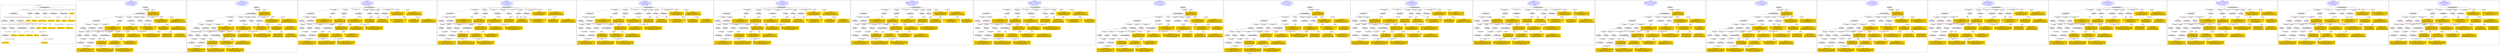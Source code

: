 digraph n0 {
fontcolor="blue"
remincross="true"
label="s02-dma.csv"
subgraph cluster_0 {
label="1-correct model"
n2[style="filled",color="white",fillcolor="lightgray",label="E12_Production1"];
n3[style="filled",color="white",fillcolor="lightgray",label="E21_Person1"];
n4[style="filled",color="white",fillcolor="lightgray",label="E55_Type2"];
n5[style="filled",color="white",fillcolor="lightgray",label="E52_Time-Span3"];
n6[style="filled",color="white",fillcolor="lightgray",label="E69_Death1"];
n7[style="filled",color="white",fillcolor="lightgray",label="E74_Group1"];
n8[style="filled",color="white",fillcolor="lightgray",label="E82_Actor_Appellation1"];
n9[style="filled",color="white",fillcolor="lightgray",label="E67_Birth1"];
n10[shape="plaintext",style="filled",fillcolor="gold",label="Artist URI"];
n11[style="filled",color="white",fillcolor="lightgray",label="E22_Man-Made_Object1"];
n12[style="filled",color="white",fillcolor="lightgray",label="E35_Title1"];
n13[style="filled",color="white",fillcolor="lightgray",label="E30_Right1"];
n14[style="filled",color="white",fillcolor="lightgray",label="E55_Type1"];
n15[style="filled",color="white",fillcolor="lightgray",label="E54_Dimension1"];
n16[style="filled",color="white",fillcolor="lightgray",label="E40_Legal_Body1"];
n17[shape="plaintext",style="filled",fillcolor="gold",label="Object_URI"];
n18[shape="plaintext",style="filled",fillcolor="gold",label="Object Rights"];
n19[shape="plaintext",style="filled",fillcolor="gold",label="Object Title"];
n20[shape="plaintext",style="filled",fillcolor="gold",label="Museum URI"];
n21[shape="plaintext",style="filled",fillcolor="gold",label="Object Link Source"];
n22[style="filled",color="white",fillcolor="lightgray",label="E52_Time-Span1"];
n23[shape="plaintext",style="filled",fillcolor="gold",label="Artist Birth Date"];
n24[style="filled",color="white",fillcolor="lightgray",label="E52_Time-Span2"];
n25[shape="plaintext",style="filled",fillcolor="gold",label="Artist Death Date"];
n26[shape="plaintext",style="filled",fillcolor="gold",label="Object Earliest Date"];
n27[shape="plaintext",style="filled",fillcolor="gold",label="Object Latest Date"];
n28[shape="plaintext",style="filled",fillcolor="gold",label="dimensions"];
n29[shape="plaintext",style="filled",fillcolor="gold",label="Object Work Type URI"];
n30[shape="plaintext",style="filled",fillcolor="gold",label="Object Work Type"];
n31[shape="plaintext",style="filled",fillcolor="gold",label="Medium URI"];
n32[shape="plaintext",style="filled",fillcolor="gold",label="Object Facet Value 1"];
n33[shape="plaintext",style="filled",fillcolor="gold",label="Nationality_URI"];
n34[shape="plaintext",style="filled",fillcolor="gold",label="Artist Nationality"];
n35[shape="plaintext",style="filled",fillcolor="gold",label="Artist Appellation"];
n36[shape="plaintext",style="filled",fillcolor="gold",label="Artist Name"];
}
subgraph cluster_1 {
label="candidate 0\nlink coherence:0.9411764705882353\nnode coherence:0.9375\nconfidence:0.3929289518209324\nmapping score:0.4961078962210126\ncost:132.99846\n-precision:0.68-recall:0.68"
n38[style="filled",color="white",fillcolor="lightgray",label="E12_Production1"];
n39[style="filled",color="white",fillcolor="lightgray",label="E21_Person1"];
n40[style="filled",color="white",fillcolor="lightgray",label="E52_Time-Span2"];
n41[style="filled",color="white",fillcolor="lightgray",label="E55_Type1"];
n42[style="filled",color="white",fillcolor="lightgray",label="E67_Birth1"];
n43[style="filled",color="white",fillcolor="lightgray",label="E69_Death1"];
n44[style="filled",color="white",fillcolor="lightgray",label="E74_Group1"];
n45[style="filled",color="white",fillcolor="lightgray",label="E82_Actor_Appellation1"];
n46[style="filled",color="white",fillcolor="lightgray",label="E22_Man-Made_Object1"];
n47[style="filled",color="white",fillcolor="lightgray",label="E35_Title1"];
n48[style="filled",color="white",fillcolor="lightgray",label="E54_Dimension1"];
n49[style="filled",color="white",fillcolor="lightgray",label="E55_Type2"];
n50[style="filled",color="white",fillcolor="lightgray",label="E8_Acquisition1"];
n51[style="filled",color="white",fillcolor="lightgray",label="E38_Image1"];
n52[style="filled",color="white",fillcolor="lightgray",label="E52_Time-Span1"];
n53[style="filled",color="white",fillcolor="lightgray",label="E52_Time-Span3"];
n54[shape="plaintext",style="filled",fillcolor="gold",label="Nationality_URI\n[E74_Group,classLink,0.668]\n[E55_Type,classLink,0.194]\n[E57_Material,classLink,0.09]\n[E55_Type,label,0.048]"];
n55[shape="plaintext",style="filled",fillcolor="gold",label="Object_URI\n[E31_Document,classLink,0.46]\n[E22_Man-Made_Object,classLink,0.314]\n[E38_Image,classLink,0.123]\n[E21_Person,classLink,0.103]"];
n56[shape="plaintext",style="filled",fillcolor="gold",label="Object Work Type URI\n[E55_Type,classLink,0.545]\n[E55_Type,label,0.188]\n[E74_Group,classLink,0.147]\n[E57_Material,classLink,0.12]"];
n57[shape="plaintext",style="filled",fillcolor="gold",label="Museum URI\n[E31_Document,classLink,0.624]\n[E38_Image,classLink,0.145]\n[E21_Person,classLink,0.139]\n[E30_Right,P3_has_note,0.093]"];
n58[shape="plaintext",style="filled",fillcolor="gold",label="Object Title\n[E22_Man-Made_Object,P3_has_note,0.305]\n[E73_Information_Object,P3_has_note,0.251]\n[E35_Title,label,0.24]\n[E33_Linguistic_Object,P3_has_note,0.205]"];
n59[shape="plaintext",style="filled",fillcolor="gold",label="Artist Death Date\n[E52_Time-Span,P82b_end_of_the_end,0.491]\n[E52_Time-Span,P82_at_some_time_within,0.356]\n[E52_Time-Span,label,0.078]\n[E52_Time-Span,P82a_begin_of_the_begin,0.075]"];
n60[shape="plaintext",style="filled",fillcolor="gold",label="Object Link Source\n[E8_Acquisition,P3_has_note,0.412]\n[E21_Person,P3_has_note,0.229]\n[E30_Right,P3_has_note,0.201]\n[E39_Actor,P3_has_note,0.158]"];
n61[shape="plaintext",style="filled",fillcolor="gold",label="Artist Name\n[E82_Actor_Appellation,label,0.516]\n[E8_Acquisition,P3_has_note,0.17]\n[E22_Man-Made_Object,P3_has_note,0.16]\n[E22_Man-Made_Object,classLink,0.154]"];
n62[shape="plaintext",style="filled",fillcolor="gold",label="Artist Appellation\n[E82_Actor_Appellation,classLink,0.662]\n[E21_Person,classLink,0.17]\n[E31_Document,classLink,0.128]\n[E39_Actor,classLink,0.04]"];
n63[shape="plaintext",style="filled",fillcolor="gold",label="Object Latest Date\n[E52_Time-Span,P82_at_some_time_within,0.359]\n[E52_Time-Span,P82b_end_of_the_end,0.333]\n[E52_Time-Span,P82a_begin_of_the_begin,0.225]\n[E52_Time-Span,label,0.083]"];
n64[shape="plaintext",style="filled",fillcolor="gold",label="Object Work Type\n[E55_Type,label,0.338]\n[E55_Type,classLink,0.314]\n[E21_Person,P3_has_note,0.183]\n[E31_Document,classLink,0.166]"];
n65[shape="plaintext",style="filled",fillcolor="gold",label="Object Facet Value 1\n[E29_Design_or_Procedure,P3_has_note,0.338]\n[E55_Type,label,0.267]\n[E57_Material,label,0.264]\n[E57_Material,classLink,0.131]"];
n66[shape="plaintext",style="filled",fillcolor="gold",label="dimensions\n[E54_Dimension,P3_has_note,0.822]\n[E22_Man-Made_Object,P3_has_note,0.097]\n[E55_Type,label,0.045]\n[E22_Man-Made_Object,classLink,0.036]"];
n67[shape="plaintext",style="filled",fillcolor="gold",label="Medium URI\n[E55_Type,classLink,0.403]\n[E57_Material,classLink,0.377]\n[E74_Group,classLink,0.19]\n[E55_Type,label,0.029]"];
n68[shape="plaintext",style="filled",fillcolor="gold",label="Artist URI\n[E21_Person,classLink,0.479]\n[E31_Document,classLink,0.274]\n[E82_Actor_Appellation,classLink,0.126]\n[E39_Actor,classLink,0.121]"];
n69[shape="plaintext",style="filled",fillcolor="gold",label="Object Earliest Date\n[E52_Time-Span,P82_at_some_time_within,0.357]\n[E52_Time-Span,P82b_end_of_the_end,0.335]\n[E52_Time-Span,P82a_begin_of_the_begin,0.22]\n[E52_Time-Span,label,0.088]"];
n70[shape="plaintext",style="filled",fillcolor="gold",label="Artist Birth Date\n[E52_Time-Span,P82a_begin_of_the_begin,0.499]\n[E52_Time-Span,P82_at_some_time_within,0.367]\n[E52_Time-Span,P82b_end_of_the_end,0.084]\n[E33_Linguistic_Object,P3_has_note,0.05]"];
n71[shape="plaintext",style="filled",fillcolor="gold",label="Object Rights\n[E8_Acquisition,P3_has_note,0.466]\n[E30_Right,P3_has_note,0.314]\n[E22_Man-Made_Object,P3_has_note,0.116]\n[E33_Linguistic_Object,P3_has_note,0.104]"];
n72[shape="plaintext",style="filled",fillcolor="gold",label="Artist Nationality\n[E74_Group,label,0.493]\n[E74_Group,classLink,0.293]\n[E55_Type,label,0.123]\n[E8_Acquisition,P3_has_note,0.091]"];
}
subgraph cluster_2 {
label="candidate 1\nlink coherence:0.9411764705882353\nnode coherence:0.9375\nconfidence:0.38995439256829034\nmapping score:0.49511637647013185\ncost:132.99846\n-precision:0.68-recall:0.68"
n74[style="filled",color="white",fillcolor="lightgray",label="E12_Production1"];
n75[style="filled",color="white",fillcolor="lightgray",label="E21_Person1"];
n76[style="filled",color="white",fillcolor="lightgray",label="E52_Time-Span2"];
n77[style="filled",color="white",fillcolor="lightgray",label="E55_Type1"];
n78[style="filled",color="white",fillcolor="lightgray",label="E67_Birth1"];
n79[style="filled",color="white",fillcolor="lightgray",label="E69_Death1"];
n80[style="filled",color="white",fillcolor="lightgray",label="E74_Group1"];
n81[style="filled",color="white",fillcolor="lightgray",label="E82_Actor_Appellation1"];
n82[style="filled",color="white",fillcolor="lightgray",label="E22_Man-Made_Object1"];
n83[style="filled",color="white",fillcolor="lightgray",label="E35_Title1"];
n84[style="filled",color="white",fillcolor="lightgray",label="E54_Dimension1"];
n85[style="filled",color="white",fillcolor="lightgray",label="E55_Type2"];
n86[style="filled",color="white",fillcolor="lightgray",label="E8_Acquisition1"];
n87[style="filled",color="white",fillcolor="lightgray",label="E38_Image1"];
n88[style="filled",color="white",fillcolor="lightgray",label="E52_Time-Span1"];
n89[style="filled",color="white",fillcolor="lightgray",label="E52_Time-Span3"];
n90[shape="plaintext",style="filled",fillcolor="gold",label="Nationality_URI\n[E74_Group,classLink,0.668]\n[E55_Type,classLink,0.194]\n[E57_Material,classLink,0.09]\n[E55_Type,label,0.048]"];
n91[shape="plaintext",style="filled",fillcolor="gold",label="Object_URI\n[E31_Document,classLink,0.46]\n[E22_Man-Made_Object,classLink,0.314]\n[E38_Image,classLink,0.123]\n[E21_Person,classLink,0.103]"];
n92[shape="plaintext",style="filled",fillcolor="gold",label="Object Work Type URI\n[E55_Type,classLink,0.545]\n[E55_Type,label,0.188]\n[E74_Group,classLink,0.147]\n[E57_Material,classLink,0.12]"];
n93[shape="plaintext",style="filled",fillcolor="gold",label="Museum URI\n[E31_Document,classLink,0.624]\n[E38_Image,classLink,0.145]\n[E21_Person,classLink,0.139]\n[E30_Right,P3_has_note,0.093]"];
n94[shape="plaintext",style="filled",fillcolor="gold",label="Object Title\n[E22_Man-Made_Object,P3_has_note,0.305]\n[E73_Information_Object,P3_has_note,0.251]\n[E35_Title,label,0.24]\n[E33_Linguistic_Object,P3_has_note,0.205]"];
n95[shape="plaintext",style="filled",fillcolor="gold",label="Artist Death Date\n[E52_Time-Span,P82b_end_of_the_end,0.491]\n[E52_Time-Span,P82_at_some_time_within,0.356]\n[E52_Time-Span,label,0.078]\n[E52_Time-Span,P82a_begin_of_the_begin,0.075]"];
n96[shape="plaintext",style="filled",fillcolor="gold",label="Object Link Source\n[E8_Acquisition,P3_has_note,0.412]\n[E21_Person,P3_has_note,0.229]\n[E30_Right,P3_has_note,0.201]\n[E39_Actor,P3_has_note,0.158]"];
n97[shape="plaintext",style="filled",fillcolor="gold",label="Artist Nationality\n[E74_Group,label,0.493]\n[E74_Group,classLink,0.293]\n[E55_Type,label,0.123]\n[E8_Acquisition,P3_has_note,0.091]"];
n98[shape="plaintext",style="filled",fillcolor="gold",label="Artist Appellation\n[E82_Actor_Appellation,classLink,0.662]\n[E21_Person,classLink,0.17]\n[E31_Document,classLink,0.128]\n[E39_Actor,classLink,0.04]"];
n99[shape="plaintext",style="filled",fillcolor="gold",label="Object Latest Date\n[E52_Time-Span,P82_at_some_time_within,0.359]\n[E52_Time-Span,P82b_end_of_the_end,0.333]\n[E52_Time-Span,P82a_begin_of_the_begin,0.225]\n[E52_Time-Span,label,0.083]"];
n100[shape="plaintext",style="filled",fillcolor="gold",label="Object Work Type\n[E55_Type,label,0.338]\n[E55_Type,classLink,0.314]\n[E21_Person,P3_has_note,0.183]\n[E31_Document,classLink,0.166]"];
n101[shape="plaintext",style="filled",fillcolor="gold",label="Object Facet Value 1\n[E29_Design_or_Procedure,P3_has_note,0.338]\n[E55_Type,label,0.267]\n[E57_Material,label,0.264]\n[E57_Material,classLink,0.131]"];
n102[shape="plaintext",style="filled",fillcolor="gold",label="dimensions\n[E54_Dimension,P3_has_note,0.822]\n[E22_Man-Made_Object,P3_has_note,0.097]\n[E55_Type,label,0.045]\n[E22_Man-Made_Object,classLink,0.036]"];
n103[shape="plaintext",style="filled",fillcolor="gold",label="Medium URI\n[E55_Type,classLink,0.403]\n[E57_Material,classLink,0.377]\n[E74_Group,classLink,0.19]\n[E55_Type,label,0.029]"];
n104[shape="plaintext",style="filled",fillcolor="gold",label="Artist URI\n[E21_Person,classLink,0.479]\n[E31_Document,classLink,0.274]\n[E82_Actor_Appellation,classLink,0.126]\n[E39_Actor,classLink,0.121]"];
n105[shape="plaintext",style="filled",fillcolor="gold",label="Artist Name\n[E82_Actor_Appellation,label,0.516]\n[E8_Acquisition,P3_has_note,0.17]\n[E22_Man-Made_Object,P3_has_note,0.16]\n[E22_Man-Made_Object,classLink,0.154]"];
n106[shape="plaintext",style="filled",fillcolor="gold",label="Object Earliest Date\n[E52_Time-Span,P82_at_some_time_within,0.357]\n[E52_Time-Span,P82b_end_of_the_end,0.335]\n[E52_Time-Span,P82a_begin_of_the_begin,0.22]\n[E52_Time-Span,label,0.088]"];
n107[shape="plaintext",style="filled",fillcolor="gold",label="Artist Birth Date\n[E52_Time-Span,P82a_begin_of_the_begin,0.499]\n[E52_Time-Span,P82_at_some_time_within,0.367]\n[E52_Time-Span,P82b_end_of_the_end,0.084]\n[E33_Linguistic_Object,P3_has_note,0.05]"];
n108[shape="plaintext",style="filled",fillcolor="gold",label="Object Rights\n[E8_Acquisition,P3_has_note,0.466]\n[E30_Right,P3_has_note,0.314]\n[E22_Man-Made_Object,P3_has_note,0.116]\n[E33_Linguistic_Object,P3_has_note,0.104]"];
}
subgraph cluster_3 {
label="candidate 10\nlink coherence:0.8823529411764706\nnode coherence:0.9375\nconfidence:0.3929289518209324\nmapping score:0.4961078962210126\ncost:132.99864\n-precision:0.71-recall:0.71"
n110[style="filled",color="white",fillcolor="lightgray",label="E12_Production1"];
n111[style="filled",color="white",fillcolor="lightgray",label="E21_Person1"];
n112[style="filled",color="white",fillcolor="lightgray",label="E52_Time-Span2"];
n113[style="filled",color="white",fillcolor="lightgray",label="E67_Birth1"];
n114[style="filled",color="white",fillcolor="lightgray",label="E69_Death1"];
n115[style="filled",color="white",fillcolor="lightgray",label="E74_Group1"];
n116[style="filled",color="white",fillcolor="lightgray",label="E82_Actor_Appellation1"];
n117[style="filled",color="white",fillcolor="lightgray",label="E22_Man-Made_Object1"];
n118[style="filled",color="white",fillcolor="lightgray",label="E35_Title1"];
n119[style="filled",color="white",fillcolor="lightgray",label="E38_Image1"];
n120[style="filled",color="white",fillcolor="lightgray",label="E54_Dimension1"];
n121[style="filled",color="white",fillcolor="lightgray",label="E55_Type1"];
n122[style="filled",color="white",fillcolor="lightgray",label="E55_Type2"];
n123[style="filled",color="white",fillcolor="lightgray",label="E8_Acquisition1"];
n124[style="filled",color="white",fillcolor="lightgray",label="E52_Time-Span1"];
n125[style="filled",color="white",fillcolor="lightgray",label="E52_Time-Span3"];
n126[shape="plaintext",style="filled",fillcolor="gold",label="Nationality_URI\n[E74_Group,classLink,0.668]\n[E55_Type,classLink,0.194]\n[E57_Material,classLink,0.09]\n[E55_Type,label,0.048]"];
n127[shape="plaintext",style="filled",fillcolor="gold",label="Object_URI\n[E31_Document,classLink,0.46]\n[E22_Man-Made_Object,classLink,0.314]\n[E38_Image,classLink,0.123]\n[E21_Person,classLink,0.103]"];
n128[shape="plaintext",style="filled",fillcolor="gold",label="Object Work Type URI\n[E55_Type,classLink,0.545]\n[E55_Type,label,0.188]\n[E74_Group,classLink,0.147]\n[E57_Material,classLink,0.12]"];
n129[shape="plaintext",style="filled",fillcolor="gold",label="Museum URI\n[E31_Document,classLink,0.624]\n[E38_Image,classLink,0.145]\n[E21_Person,classLink,0.139]\n[E30_Right,P3_has_note,0.093]"];
n130[shape="plaintext",style="filled",fillcolor="gold",label="Object Title\n[E22_Man-Made_Object,P3_has_note,0.305]\n[E73_Information_Object,P3_has_note,0.251]\n[E35_Title,label,0.24]\n[E33_Linguistic_Object,P3_has_note,0.205]"];
n131[shape="plaintext",style="filled",fillcolor="gold",label="Artist Death Date\n[E52_Time-Span,P82b_end_of_the_end,0.491]\n[E52_Time-Span,P82_at_some_time_within,0.356]\n[E52_Time-Span,label,0.078]\n[E52_Time-Span,P82a_begin_of_the_begin,0.075]"];
n132[shape="plaintext",style="filled",fillcolor="gold",label="Object Link Source\n[E8_Acquisition,P3_has_note,0.412]\n[E21_Person,P3_has_note,0.229]\n[E30_Right,P3_has_note,0.201]\n[E39_Actor,P3_has_note,0.158]"];
n133[shape="plaintext",style="filled",fillcolor="gold",label="Artist Name\n[E82_Actor_Appellation,label,0.516]\n[E8_Acquisition,P3_has_note,0.17]\n[E22_Man-Made_Object,P3_has_note,0.16]\n[E22_Man-Made_Object,classLink,0.154]"];
n134[shape="plaintext",style="filled",fillcolor="gold",label="Artist Appellation\n[E82_Actor_Appellation,classLink,0.662]\n[E21_Person,classLink,0.17]\n[E31_Document,classLink,0.128]\n[E39_Actor,classLink,0.04]"];
n135[shape="plaintext",style="filled",fillcolor="gold",label="Object Latest Date\n[E52_Time-Span,P82_at_some_time_within,0.359]\n[E52_Time-Span,P82b_end_of_the_end,0.333]\n[E52_Time-Span,P82a_begin_of_the_begin,0.225]\n[E52_Time-Span,label,0.083]"];
n136[shape="plaintext",style="filled",fillcolor="gold",label="Object Work Type\n[E55_Type,label,0.338]\n[E55_Type,classLink,0.314]\n[E21_Person,P3_has_note,0.183]\n[E31_Document,classLink,0.166]"];
n137[shape="plaintext",style="filled",fillcolor="gold",label="Object Facet Value 1\n[E29_Design_or_Procedure,P3_has_note,0.338]\n[E55_Type,label,0.267]\n[E57_Material,label,0.264]\n[E57_Material,classLink,0.131]"];
n138[shape="plaintext",style="filled",fillcolor="gold",label="dimensions\n[E54_Dimension,P3_has_note,0.822]\n[E22_Man-Made_Object,P3_has_note,0.097]\n[E55_Type,label,0.045]\n[E22_Man-Made_Object,classLink,0.036]"];
n139[shape="plaintext",style="filled",fillcolor="gold",label="Medium URI\n[E55_Type,classLink,0.403]\n[E57_Material,classLink,0.377]\n[E74_Group,classLink,0.19]\n[E55_Type,label,0.029]"];
n140[shape="plaintext",style="filled",fillcolor="gold",label="Artist URI\n[E21_Person,classLink,0.479]\n[E31_Document,classLink,0.274]\n[E82_Actor_Appellation,classLink,0.126]\n[E39_Actor,classLink,0.121]"];
n141[shape="plaintext",style="filled",fillcolor="gold",label="Object Earliest Date\n[E52_Time-Span,P82_at_some_time_within,0.357]\n[E52_Time-Span,P82b_end_of_the_end,0.335]\n[E52_Time-Span,P82a_begin_of_the_begin,0.22]\n[E52_Time-Span,label,0.088]"];
n142[shape="plaintext",style="filled",fillcolor="gold",label="Artist Birth Date\n[E52_Time-Span,P82a_begin_of_the_begin,0.499]\n[E52_Time-Span,P82_at_some_time_within,0.367]\n[E52_Time-Span,P82b_end_of_the_end,0.084]\n[E33_Linguistic_Object,P3_has_note,0.05]"];
n143[shape="plaintext",style="filled",fillcolor="gold",label="Object Rights\n[E8_Acquisition,P3_has_note,0.466]\n[E30_Right,P3_has_note,0.314]\n[E22_Man-Made_Object,P3_has_note,0.116]\n[E33_Linguistic_Object,P3_has_note,0.104]"];
n144[shape="plaintext",style="filled",fillcolor="gold",label="Artist Nationality\n[E74_Group,label,0.493]\n[E74_Group,classLink,0.293]\n[E55_Type,label,0.123]\n[E8_Acquisition,P3_has_note,0.091]"];
}
subgraph cluster_4 {
label="candidate 11\nlink coherence:0.8823529411764706\nnode coherence:0.9375\nconfidence:0.3929289518209324\nmapping score:0.4961078962210126\ncost:132.99866\n-precision:0.68-recall:0.68"
n146[style="filled",color="white",fillcolor="lightgray",label="E12_Production1"];
n147[style="filled",color="white",fillcolor="lightgray",label="E21_Person1"];
n148[style="filled",color="white",fillcolor="lightgray",label="E52_Time-Span2"];
n149[style="filled",color="white",fillcolor="lightgray",label="E67_Birth1"];
n150[style="filled",color="white",fillcolor="lightgray",label="E69_Death1"];
n151[style="filled",color="white",fillcolor="lightgray",label="E74_Group1"];
n152[style="filled",color="white",fillcolor="lightgray",label="E82_Actor_Appellation1"];
n153[style="filled",color="white",fillcolor="lightgray",label="E22_Man-Made_Object1"];
n154[style="filled",color="white",fillcolor="lightgray",label="E35_Title1"];
n155[style="filled",color="white",fillcolor="lightgray",label="E38_Image1"];
n156[style="filled",color="white",fillcolor="lightgray",label="E54_Dimension1"];
n157[style="filled",color="white",fillcolor="lightgray",label="E55_Type1"];
n158[style="filled",color="white",fillcolor="lightgray",label="E55_Type2"];
n159[style="filled",color="white",fillcolor="lightgray",label="E8_Acquisition1"];
n160[style="filled",color="white",fillcolor="lightgray",label="E52_Time-Span1"];
n161[style="filled",color="white",fillcolor="lightgray",label="E52_Time-Span3"];
n162[shape="plaintext",style="filled",fillcolor="gold",label="Nationality_URI\n[E74_Group,classLink,0.668]\n[E55_Type,classLink,0.194]\n[E57_Material,classLink,0.09]\n[E55_Type,label,0.048]"];
n163[shape="plaintext",style="filled",fillcolor="gold",label="Object_URI\n[E31_Document,classLink,0.46]\n[E22_Man-Made_Object,classLink,0.314]\n[E38_Image,classLink,0.123]\n[E21_Person,classLink,0.103]"];
n164[shape="plaintext",style="filled",fillcolor="gold",label="Object Work Type URI\n[E55_Type,classLink,0.545]\n[E55_Type,label,0.188]\n[E74_Group,classLink,0.147]\n[E57_Material,classLink,0.12]"];
n165[shape="plaintext",style="filled",fillcolor="gold",label="Museum URI\n[E31_Document,classLink,0.624]\n[E38_Image,classLink,0.145]\n[E21_Person,classLink,0.139]\n[E30_Right,P3_has_note,0.093]"];
n166[shape="plaintext",style="filled",fillcolor="gold",label="Object Title\n[E22_Man-Made_Object,P3_has_note,0.305]\n[E73_Information_Object,P3_has_note,0.251]\n[E35_Title,label,0.24]\n[E33_Linguistic_Object,P3_has_note,0.205]"];
n167[shape="plaintext",style="filled",fillcolor="gold",label="Artist Death Date\n[E52_Time-Span,P82b_end_of_the_end,0.491]\n[E52_Time-Span,P82_at_some_time_within,0.356]\n[E52_Time-Span,label,0.078]\n[E52_Time-Span,P82a_begin_of_the_begin,0.075]"];
n168[shape="plaintext",style="filled",fillcolor="gold",label="Object Link Source\n[E8_Acquisition,P3_has_note,0.412]\n[E21_Person,P3_has_note,0.229]\n[E30_Right,P3_has_note,0.201]\n[E39_Actor,P3_has_note,0.158]"];
n169[shape="plaintext",style="filled",fillcolor="gold",label="Artist Name\n[E82_Actor_Appellation,label,0.516]\n[E8_Acquisition,P3_has_note,0.17]\n[E22_Man-Made_Object,P3_has_note,0.16]\n[E22_Man-Made_Object,classLink,0.154]"];
n170[shape="plaintext",style="filled",fillcolor="gold",label="Artist Appellation\n[E82_Actor_Appellation,classLink,0.662]\n[E21_Person,classLink,0.17]\n[E31_Document,classLink,0.128]\n[E39_Actor,classLink,0.04]"];
n171[shape="plaintext",style="filled",fillcolor="gold",label="Object Latest Date\n[E52_Time-Span,P82_at_some_time_within,0.359]\n[E52_Time-Span,P82b_end_of_the_end,0.333]\n[E52_Time-Span,P82a_begin_of_the_begin,0.225]\n[E52_Time-Span,label,0.083]"];
n172[shape="plaintext",style="filled",fillcolor="gold",label="Object Work Type\n[E55_Type,label,0.338]\n[E55_Type,classLink,0.314]\n[E21_Person,P3_has_note,0.183]\n[E31_Document,classLink,0.166]"];
n173[shape="plaintext",style="filled",fillcolor="gold",label="Object Facet Value 1\n[E29_Design_or_Procedure,P3_has_note,0.338]\n[E55_Type,label,0.267]\n[E57_Material,label,0.264]\n[E57_Material,classLink,0.131]"];
n174[shape="plaintext",style="filled",fillcolor="gold",label="dimensions\n[E54_Dimension,P3_has_note,0.822]\n[E22_Man-Made_Object,P3_has_note,0.097]\n[E55_Type,label,0.045]\n[E22_Man-Made_Object,classLink,0.036]"];
n175[shape="plaintext",style="filled",fillcolor="gold",label="Medium URI\n[E55_Type,classLink,0.403]\n[E57_Material,classLink,0.377]\n[E74_Group,classLink,0.19]\n[E55_Type,label,0.029]"];
n176[shape="plaintext",style="filled",fillcolor="gold",label="Artist URI\n[E21_Person,classLink,0.479]\n[E31_Document,classLink,0.274]\n[E82_Actor_Appellation,classLink,0.126]\n[E39_Actor,classLink,0.121]"];
n177[shape="plaintext",style="filled",fillcolor="gold",label="Object Earliest Date\n[E52_Time-Span,P82_at_some_time_within,0.357]\n[E52_Time-Span,P82b_end_of_the_end,0.335]\n[E52_Time-Span,P82a_begin_of_the_begin,0.22]\n[E52_Time-Span,label,0.088]"];
n178[shape="plaintext",style="filled",fillcolor="gold",label="Artist Birth Date\n[E52_Time-Span,P82a_begin_of_the_begin,0.499]\n[E52_Time-Span,P82_at_some_time_within,0.367]\n[E52_Time-Span,P82b_end_of_the_end,0.084]\n[E33_Linguistic_Object,P3_has_note,0.05]"];
n179[shape="plaintext",style="filled",fillcolor="gold",label="Object Rights\n[E8_Acquisition,P3_has_note,0.466]\n[E30_Right,P3_has_note,0.314]\n[E22_Man-Made_Object,P3_has_note,0.116]\n[E33_Linguistic_Object,P3_has_note,0.104]"];
n180[shape="plaintext",style="filled",fillcolor="gold",label="Artist Nationality\n[E74_Group,label,0.493]\n[E74_Group,classLink,0.293]\n[E55_Type,label,0.123]\n[E8_Acquisition,P3_has_note,0.091]"];
}
subgraph cluster_5 {
label="candidate 12\nlink coherence:0.8823529411764706\nnode coherence:0.9375\nconfidence:0.38995439256829034\nmapping score:0.49511637647013185\ncost:132.99864\n-precision:0.71-recall:0.71"
n182[style="filled",color="white",fillcolor="lightgray",label="E12_Production1"];
n183[style="filled",color="white",fillcolor="lightgray",label="E21_Person1"];
n184[style="filled",color="white",fillcolor="lightgray",label="E52_Time-Span2"];
n185[style="filled",color="white",fillcolor="lightgray",label="E67_Birth1"];
n186[style="filled",color="white",fillcolor="lightgray",label="E69_Death1"];
n187[style="filled",color="white",fillcolor="lightgray",label="E74_Group1"];
n188[style="filled",color="white",fillcolor="lightgray",label="E82_Actor_Appellation1"];
n189[style="filled",color="white",fillcolor="lightgray",label="E22_Man-Made_Object1"];
n190[style="filled",color="white",fillcolor="lightgray",label="E35_Title1"];
n191[style="filled",color="white",fillcolor="lightgray",label="E38_Image1"];
n192[style="filled",color="white",fillcolor="lightgray",label="E54_Dimension1"];
n193[style="filled",color="white",fillcolor="lightgray",label="E55_Type1"];
n194[style="filled",color="white",fillcolor="lightgray",label="E55_Type2"];
n195[style="filled",color="white",fillcolor="lightgray",label="E8_Acquisition1"];
n196[style="filled",color="white",fillcolor="lightgray",label="E52_Time-Span1"];
n197[style="filled",color="white",fillcolor="lightgray",label="E52_Time-Span3"];
n198[shape="plaintext",style="filled",fillcolor="gold",label="Nationality_URI\n[E74_Group,classLink,0.668]\n[E55_Type,classLink,0.194]\n[E57_Material,classLink,0.09]\n[E55_Type,label,0.048]"];
n199[shape="plaintext",style="filled",fillcolor="gold",label="Object_URI\n[E31_Document,classLink,0.46]\n[E22_Man-Made_Object,classLink,0.314]\n[E38_Image,classLink,0.123]\n[E21_Person,classLink,0.103]"];
n200[shape="plaintext",style="filled",fillcolor="gold",label="Object Work Type URI\n[E55_Type,classLink,0.545]\n[E55_Type,label,0.188]\n[E74_Group,classLink,0.147]\n[E57_Material,classLink,0.12]"];
n201[shape="plaintext",style="filled",fillcolor="gold",label="Museum URI\n[E31_Document,classLink,0.624]\n[E38_Image,classLink,0.145]\n[E21_Person,classLink,0.139]\n[E30_Right,P3_has_note,0.093]"];
n202[shape="plaintext",style="filled",fillcolor="gold",label="Object Title\n[E22_Man-Made_Object,P3_has_note,0.305]\n[E73_Information_Object,P3_has_note,0.251]\n[E35_Title,label,0.24]\n[E33_Linguistic_Object,P3_has_note,0.205]"];
n203[shape="plaintext",style="filled",fillcolor="gold",label="Artist Death Date\n[E52_Time-Span,P82b_end_of_the_end,0.491]\n[E52_Time-Span,P82_at_some_time_within,0.356]\n[E52_Time-Span,label,0.078]\n[E52_Time-Span,P82a_begin_of_the_begin,0.075]"];
n204[shape="plaintext",style="filled",fillcolor="gold",label="Object Link Source\n[E8_Acquisition,P3_has_note,0.412]\n[E21_Person,P3_has_note,0.229]\n[E30_Right,P3_has_note,0.201]\n[E39_Actor,P3_has_note,0.158]"];
n205[shape="plaintext",style="filled",fillcolor="gold",label="Artist Nationality\n[E74_Group,label,0.493]\n[E74_Group,classLink,0.293]\n[E55_Type,label,0.123]\n[E8_Acquisition,P3_has_note,0.091]"];
n206[shape="plaintext",style="filled",fillcolor="gold",label="Artist Appellation\n[E82_Actor_Appellation,classLink,0.662]\n[E21_Person,classLink,0.17]\n[E31_Document,classLink,0.128]\n[E39_Actor,classLink,0.04]"];
n207[shape="plaintext",style="filled",fillcolor="gold",label="Object Latest Date\n[E52_Time-Span,P82_at_some_time_within,0.359]\n[E52_Time-Span,P82b_end_of_the_end,0.333]\n[E52_Time-Span,P82a_begin_of_the_begin,0.225]\n[E52_Time-Span,label,0.083]"];
n208[shape="plaintext",style="filled",fillcolor="gold",label="Object Work Type\n[E55_Type,label,0.338]\n[E55_Type,classLink,0.314]\n[E21_Person,P3_has_note,0.183]\n[E31_Document,classLink,0.166]"];
n209[shape="plaintext",style="filled",fillcolor="gold",label="Object Facet Value 1\n[E29_Design_or_Procedure,P3_has_note,0.338]\n[E55_Type,label,0.267]\n[E57_Material,label,0.264]\n[E57_Material,classLink,0.131]"];
n210[shape="plaintext",style="filled",fillcolor="gold",label="dimensions\n[E54_Dimension,P3_has_note,0.822]\n[E22_Man-Made_Object,P3_has_note,0.097]\n[E55_Type,label,0.045]\n[E22_Man-Made_Object,classLink,0.036]"];
n211[shape="plaintext",style="filled",fillcolor="gold",label="Medium URI\n[E55_Type,classLink,0.403]\n[E57_Material,classLink,0.377]\n[E74_Group,classLink,0.19]\n[E55_Type,label,0.029]"];
n212[shape="plaintext",style="filled",fillcolor="gold",label="Artist URI\n[E21_Person,classLink,0.479]\n[E31_Document,classLink,0.274]\n[E82_Actor_Appellation,classLink,0.126]\n[E39_Actor,classLink,0.121]"];
n213[shape="plaintext",style="filled",fillcolor="gold",label="Artist Name\n[E82_Actor_Appellation,label,0.516]\n[E8_Acquisition,P3_has_note,0.17]\n[E22_Man-Made_Object,P3_has_note,0.16]\n[E22_Man-Made_Object,classLink,0.154]"];
n214[shape="plaintext",style="filled",fillcolor="gold",label="Object Earliest Date\n[E52_Time-Span,P82_at_some_time_within,0.357]\n[E52_Time-Span,P82b_end_of_the_end,0.335]\n[E52_Time-Span,P82a_begin_of_the_begin,0.22]\n[E52_Time-Span,label,0.088]"];
n215[shape="plaintext",style="filled",fillcolor="gold",label="Artist Birth Date\n[E52_Time-Span,P82a_begin_of_the_begin,0.499]\n[E52_Time-Span,P82_at_some_time_within,0.367]\n[E52_Time-Span,P82b_end_of_the_end,0.084]\n[E33_Linguistic_Object,P3_has_note,0.05]"];
n216[shape="plaintext",style="filled",fillcolor="gold",label="Object Rights\n[E8_Acquisition,P3_has_note,0.466]\n[E30_Right,P3_has_note,0.314]\n[E22_Man-Made_Object,P3_has_note,0.116]\n[E33_Linguistic_Object,P3_has_note,0.104]"];
}
subgraph cluster_6 {
label="candidate 13\nlink coherence:0.8823529411764706\nnode coherence:0.9375\nconfidence:0.38995439256829034\nmapping score:0.49511637647013185\ncost:132.99866\n-precision:0.68-recall:0.68"
n218[style="filled",color="white",fillcolor="lightgray",label="E12_Production1"];
n219[style="filled",color="white",fillcolor="lightgray",label="E21_Person1"];
n220[style="filled",color="white",fillcolor="lightgray",label="E52_Time-Span2"];
n221[style="filled",color="white",fillcolor="lightgray",label="E67_Birth1"];
n222[style="filled",color="white",fillcolor="lightgray",label="E69_Death1"];
n223[style="filled",color="white",fillcolor="lightgray",label="E74_Group1"];
n224[style="filled",color="white",fillcolor="lightgray",label="E82_Actor_Appellation1"];
n225[style="filled",color="white",fillcolor="lightgray",label="E22_Man-Made_Object1"];
n226[style="filled",color="white",fillcolor="lightgray",label="E35_Title1"];
n227[style="filled",color="white",fillcolor="lightgray",label="E38_Image1"];
n228[style="filled",color="white",fillcolor="lightgray",label="E54_Dimension1"];
n229[style="filled",color="white",fillcolor="lightgray",label="E55_Type1"];
n230[style="filled",color="white",fillcolor="lightgray",label="E55_Type2"];
n231[style="filled",color="white",fillcolor="lightgray",label="E8_Acquisition1"];
n232[style="filled",color="white",fillcolor="lightgray",label="E52_Time-Span1"];
n233[style="filled",color="white",fillcolor="lightgray",label="E52_Time-Span3"];
n234[shape="plaintext",style="filled",fillcolor="gold",label="Nationality_URI\n[E74_Group,classLink,0.668]\n[E55_Type,classLink,0.194]\n[E57_Material,classLink,0.09]\n[E55_Type,label,0.048]"];
n235[shape="plaintext",style="filled",fillcolor="gold",label="Object_URI\n[E31_Document,classLink,0.46]\n[E22_Man-Made_Object,classLink,0.314]\n[E38_Image,classLink,0.123]\n[E21_Person,classLink,0.103]"];
n236[shape="plaintext",style="filled",fillcolor="gold",label="Object Work Type URI\n[E55_Type,classLink,0.545]\n[E55_Type,label,0.188]\n[E74_Group,classLink,0.147]\n[E57_Material,classLink,0.12]"];
n237[shape="plaintext",style="filled",fillcolor="gold",label="Museum URI\n[E31_Document,classLink,0.624]\n[E38_Image,classLink,0.145]\n[E21_Person,classLink,0.139]\n[E30_Right,P3_has_note,0.093]"];
n238[shape="plaintext",style="filled",fillcolor="gold",label="Object Title\n[E22_Man-Made_Object,P3_has_note,0.305]\n[E73_Information_Object,P3_has_note,0.251]\n[E35_Title,label,0.24]\n[E33_Linguistic_Object,P3_has_note,0.205]"];
n239[shape="plaintext",style="filled",fillcolor="gold",label="Artist Death Date\n[E52_Time-Span,P82b_end_of_the_end,0.491]\n[E52_Time-Span,P82_at_some_time_within,0.356]\n[E52_Time-Span,label,0.078]\n[E52_Time-Span,P82a_begin_of_the_begin,0.075]"];
n240[shape="plaintext",style="filled",fillcolor="gold",label="Object Link Source\n[E8_Acquisition,P3_has_note,0.412]\n[E21_Person,P3_has_note,0.229]\n[E30_Right,P3_has_note,0.201]\n[E39_Actor,P3_has_note,0.158]"];
n241[shape="plaintext",style="filled",fillcolor="gold",label="Artist Nationality\n[E74_Group,label,0.493]\n[E74_Group,classLink,0.293]\n[E55_Type,label,0.123]\n[E8_Acquisition,P3_has_note,0.091]"];
n242[shape="plaintext",style="filled",fillcolor="gold",label="Artist Appellation\n[E82_Actor_Appellation,classLink,0.662]\n[E21_Person,classLink,0.17]\n[E31_Document,classLink,0.128]\n[E39_Actor,classLink,0.04]"];
n243[shape="plaintext",style="filled",fillcolor="gold",label="Object Latest Date\n[E52_Time-Span,P82_at_some_time_within,0.359]\n[E52_Time-Span,P82b_end_of_the_end,0.333]\n[E52_Time-Span,P82a_begin_of_the_begin,0.225]\n[E52_Time-Span,label,0.083]"];
n244[shape="plaintext",style="filled",fillcolor="gold",label="Object Work Type\n[E55_Type,label,0.338]\n[E55_Type,classLink,0.314]\n[E21_Person,P3_has_note,0.183]\n[E31_Document,classLink,0.166]"];
n245[shape="plaintext",style="filled",fillcolor="gold",label="Object Facet Value 1\n[E29_Design_or_Procedure,P3_has_note,0.338]\n[E55_Type,label,0.267]\n[E57_Material,label,0.264]\n[E57_Material,classLink,0.131]"];
n246[shape="plaintext",style="filled",fillcolor="gold",label="dimensions\n[E54_Dimension,P3_has_note,0.822]\n[E22_Man-Made_Object,P3_has_note,0.097]\n[E55_Type,label,0.045]\n[E22_Man-Made_Object,classLink,0.036]"];
n247[shape="plaintext",style="filled",fillcolor="gold",label="Medium URI\n[E55_Type,classLink,0.403]\n[E57_Material,classLink,0.377]\n[E74_Group,classLink,0.19]\n[E55_Type,label,0.029]"];
n248[shape="plaintext",style="filled",fillcolor="gold",label="Artist URI\n[E21_Person,classLink,0.479]\n[E31_Document,classLink,0.274]\n[E82_Actor_Appellation,classLink,0.126]\n[E39_Actor,classLink,0.121]"];
n249[shape="plaintext",style="filled",fillcolor="gold",label="Artist Name\n[E82_Actor_Appellation,label,0.516]\n[E8_Acquisition,P3_has_note,0.17]\n[E22_Man-Made_Object,P3_has_note,0.16]\n[E22_Man-Made_Object,classLink,0.154]"];
n250[shape="plaintext",style="filled",fillcolor="gold",label="Object Earliest Date\n[E52_Time-Span,P82_at_some_time_within,0.357]\n[E52_Time-Span,P82b_end_of_the_end,0.335]\n[E52_Time-Span,P82a_begin_of_the_begin,0.22]\n[E52_Time-Span,label,0.088]"];
n251[shape="plaintext",style="filled",fillcolor="gold",label="Artist Birth Date\n[E52_Time-Span,P82a_begin_of_the_begin,0.499]\n[E52_Time-Span,P82_at_some_time_within,0.367]\n[E52_Time-Span,P82b_end_of_the_end,0.084]\n[E33_Linguistic_Object,P3_has_note,0.05]"];
n252[shape="plaintext",style="filled",fillcolor="gold",label="Object Rights\n[E8_Acquisition,P3_has_note,0.466]\n[E30_Right,P3_has_note,0.314]\n[E22_Man-Made_Object,P3_has_note,0.116]\n[E33_Linguistic_Object,P3_has_note,0.104]"];
}
subgraph cluster_7 {
label="candidate 14\nlink coherence:0.8787878787878788\nnode coherence:0.9354838709677419\nconfidence:0.4111227113216121\nmapping score:0.5102723695350478\ncost:131.99873\n-precision:0.76-recall:0.74"
n254[style="filled",color="white",fillcolor="lightgray",label="E12_Production1"];
n255[style="filled",color="white",fillcolor="lightgray",label="E21_Person1"];
n256[style="filled",color="white",fillcolor="lightgray",label="E52_Time-Span2"];
n257[style="filled",color="white",fillcolor="lightgray",label="E67_Birth1"];
n258[style="filled",color="white",fillcolor="lightgray",label="E69_Death1"];
n259[style="filled",color="white",fillcolor="lightgray",label="E74_Group1"];
n260[style="filled",color="white",fillcolor="lightgray",label="E82_Actor_Appellation1"];
n261[style="filled",color="white",fillcolor="lightgray",label="E22_Man-Made_Object1"];
n262[style="filled",color="white",fillcolor="lightgray",label="E35_Title1"];
n263[style="filled",color="white",fillcolor="lightgray",label="E38_Image1"];
n264[style="filled",color="white",fillcolor="lightgray",label="E54_Dimension1"];
n265[style="filled",color="white",fillcolor="lightgray",label="E55_Type1"];
n266[style="filled",color="white",fillcolor="lightgray",label="E55_Type2"];
n267[style="filled",color="white",fillcolor="lightgray",label="E52_Time-Span1"];
n268[style="filled",color="white",fillcolor="lightgray",label="E52_Time-Span3"];
n269[shape="plaintext",style="filled",fillcolor="gold",label="Nationality_URI\n[E74_Group,classLink,0.668]\n[E55_Type,classLink,0.194]\n[E57_Material,classLink,0.09]\n[E55_Type,label,0.048]"];
n270[shape="plaintext",style="filled",fillcolor="gold",label="Object_URI\n[E31_Document,classLink,0.46]\n[E22_Man-Made_Object,classLink,0.314]\n[E38_Image,classLink,0.123]\n[E21_Person,classLink,0.103]"];
n271[shape="plaintext",style="filled",fillcolor="gold",label="Object Work Type URI\n[E55_Type,classLink,0.545]\n[E55_Type,label,0.188]\n[E74_Group,classLink,0.147]\n[E57_Material,classLink,0.12]"];
n272[shape="plaintext",style="filled",fillcolor="gold",label="Museum URI\n[E31_Document,classLink,0.624]\n[E38_Image,classLink,0.145]\n[E21_Person,classLink,0.139]\n[E30_Right,P3_has_note,0.093]"];
n273[shape="plaintext",style="filled",fillcolor="gold",label="Object Title\n[E22_Man-Made_Object,P3_has_note,0.305]\n[E73_Information_Object,P3_has_note,0.251]\n[E35_Title,label,0.24]\n[E33_Linguistic_Object,P3_has_note,0.205]"];
n274[shape="plaintext",style="filled",fillcolor="gold",label="Artist Death Date\n[E52_Time-Span,P82b_end_of_the_end,0.491]\n[E52_Time-Span,P82_at_some_time_within,0.356]\n[E52_Time-Span,label,0.078]\n[E52_Time-Span,P82a_begin_of_the_begin,0.075]"];
n275[shape="plaintext",style="filled",fillcolor="gold",label="Object Link Source\n[E8_Acquisition,P3_has_note,0.412]\n[E21_Person,P3_has_note,0.229]\n[E30_Right,P3_has_note,0.201]\n[E39_Actor,P3_has_note,0.158]"];
n276[shape="plaintext",style="filled",fillcolor="gold",label="Artist Appellation\n[E82_Actor_Appellation,classLink,0.662]\n[E21_Person,classLink,0.17]\n[E31_Document,classLink,0.128]\n[E39_Actor,classLink,0.04]"];
n277[shape="plaintext",style="filled",fillcolor="gold",label="Object Latest Date\n[E52_Time-Span,P82_at_some_time_within,0.359]\n[E52_Time-Span,P82b_end_of_the_end,0.333]\n[E52_Time-Span,P82a_begin_of_the_begin,0.225]\n[E52_Time-Span,label,0.083]"];
n278[shape="plaintext",style="filled",fillcolor="gold",label="Object Work Type\n[E55_Type,label,0.338]\n[E55_Type,classLink,0.314]\n[E21_Person,P3_has_note,0.183]\n[E31_Document,classLink,0.166]"];
n279[shape="plaintext",style="filled",fillcolor="gold",label="Object Facet Value 1\n[E29_Design_or_Procedure,P3_has_note,0.338]\n[E55_Type,label,0.267]\n[E57_Material,label,0.264]\n[E57_Material,classLink,0.131]"];
n280[shape="plaintext",style="filled",fillcolor="gold",label="dimensions\n[E54_Dimension,P3_has_note,0.822]\n[E22_Man-Made_Object,P3_has_note,0.097]\n[E55_Type,label,0.045]\n[E22_Man-Made_Object,classLink,0.036]"];
n281[shape="plaintext",style="filled",fillcolor="gold",label="Medium URI\n[E55_Type,classLink,0.403]\n[E57_Material,classLink,0.377]\n[E74_Group,classLink,0.19]\n[E55_Type,label,0.029]"];
n282[shape="plaintext",style="filled",fillcolor="gold",label="Artist URI\n[E21_Person,classLink,0.479]\n[E31_Document,classLink,0.274]\n[E82_Actor_Appellation,classLink,0.126]\n[E39_Actor,classLink,0.121]"];
n283[shape="plaintext",style="filled",fillcolor="gold",label="Artist Name\n[E82_Actor_Appellation,label,0.516]\n[E8_Acquisition,P3_has_note,0.17]\n[E22_Man-Made_Object,P3_has_note,0.16]\n[E22_Man-Made_Object,classLink,0.154]"];
n284[shape="plaintext",style="filled",fillcolor="gold",label="Object Earliest Date\n[E52_Time-Span,P82_at_some_time_within,0.357]\n[E52_Time-Span,P82b_end_of_the_end,0.335]\n[E52_Time-Span,P82a_begin_of_the_begin,0.22]\n[E52_Time-Span,label,0.088]"];
n285[shape="plaintext",style="filled",fillcolor="gold",label="Artist Birth Date\n[E52_Time-Span,P82a_begin_of_the_begin,0.499]\n[E52_Time-Span,P82_at_some_time_within,0.367]\n[E52_Time-Span,P82b_end_of_the_end,0.084]\n[E33_Linguistic_Object,P3_has_note,0.05]"];
n286[shape="plaintext",style="filled",fillcolor="gold",label="Object Rights\n[E8_Acquisition,P3_has_note,0.466]\n[E30_Right,P3_has_note,0.314]\n[E22_Man-Made_Object,P3_has_note,0.116]\n[E33_Linguistic_Object,P3_has_note,0.104]"];
n287[shape="plaintext",style="filled",fillcolor="gold",label="Artist Nationality\n[E74_Group,label,0.493]\n[E74_Group,classLink,0.293]\n[E55_Type,label,0.123]\n[E8_Acquisition,P3_has_note,0.091]"];
}
subgraph cluster_8 {
label="candidate 15\nlink coherence:0.8787878787878788\nnode coherence:0.9354838709677419\nconfidence:0.4111227113216121\nmapping score:0.5102723695350478\ncost:131.99875\n-precision:0.73-recall:0.71"
n289[style="filled",color="white",fillcolor="lightgray",label="E12_Production1"];
n290[style="filled",color="white",fillcolor="lightgray",label="E21_Person1"];
n291[style="filled",color="white",fillcolor="lightgray",label="E52_Time-Span2"];
n292[style="filled",color="white",fillcolor="lightgray",label="E67_Birth1"];
n293[style="filled",color="white",fillcolor="lightgray",label="E69_Death1"];
n294[style="filled",color="white",fillcolor="lightgray",label="E74_Group1"];
n295[style="filled",color="white",fillcolor="lightgray",label="E82_Actor_Appellation1"];
n296[style="filled",color="white",fillcolor="lightgray",label="E22_Man-Made_Object1"];
n297[style="filled",color="white",fillcolor="lightgray",label="E35_Title1"];
n298[style="filled",color="white",fillcolor="lightgray",label="E38_Image1"];
n299[style="filled",color="white",fillcolor="lightgray",label="E54_Dimension1"];
n300[style="filled",color="white",fillcolor="lightgray",label="E55_Type1"];
n301[style="filled",color="white",fillcolor="lightgray",label="E55_Type2"];
n302[style="filled",color="white",fillcolor="lightgray",label="E52_Time-Span1"];
n303[style="filled",color="white",fillcolor="lightgray",label="E52_Time-Span3"];
n304[shape="plaintext",style="filled",fillcolor="gold",label="Nationality_URI\n[E74_Group,classLink,0.668]\n[E55_Type,classLink,0.194]\n[E57_Material,classLink,0.09]\n[E55_Type,label,0.048]"];
n305[shape="plaintext",style="filled",fillcolor="gold",label="Object_URI\n[E31_Document,classLink,0.46]\n[E22_Man-Made_Object,classLink,0.314]\n[E38_Image,classLink,0.123]\n[E21_Person,classLink,0.103]"];
n306[shape="plaintext",style="filled",fillcolor="gold",label="Object Work Type URI\n[E55_Type,classLink,0.545]\n[E55_Type,label,0.188]\n[E74_Group,classLink,0.147]\n[E57_Material,classLink,0.12]"];
n307[shape="plaintext",style="filled",fillcolor="gold",label="Museum URI\n[E31_Document,classLink,0.624]\n[E38_Image,classLink,0.145]\n[E21_Person,classLink,0.139]\n[E30_Right,P3_has_note,0.093]"];
n308[shape="plaintext",style="filled",fillcolor="gold",label="Object Title\n[E22_Man-Made_Object,P3_has_note,0.305]\n[E73_Information_Object,P3_has_note,0.251]\n[E35_Title,label,0.24]\n[E33_Linguistic_Object,P3_has_note,0.205]"];
n309[shape="plaintext",style="filled",fillcolor="gold",label="Artist Death Date\n[E52_Time-Span,P82b_end_of_the_end,0.491]\n[E52_Time-Span,P82_at_some_time_within,0.356]\n[E52_Time-Span,label,0.078]\n[E52_Time-Span,P82a_begin_of_the_begin,0.075]"];
n310[shape="plaintext",style="filled",fillcolor="gold",label="Object Link Source\n[E8_Acquisition,P3_has_note,0.412]\n[E21_Person,P3_has_note,0.229]\n[E30_Right,P3_has_note,0.201]\n[E39_Actor,P3_has_note,0.158]"];
n311[shape="plaintext",style="filled",fillcolor="gold",label="Artist Appellation\n[E82_Actor_Appellation,classLink,0.662]\n[E21_Person,classLink,0.17]\n[E31_Document,classLink,0.128]\n[E39_Actor,classLink,0.04]"];
n312[shape="plaintext",style="filled",fillcolor="gold",label="Object Latest Date\n[E52_Time-Span,P82_at_some_time_within,0.359]\n[E52_Time-Span,P82b_end_of_the_end,0.333]\n[E52_Time-Span,P82a_begin_of_the_begin,0.225]\n[E52_Time-Span,label,0.083]"];
n313[shape="plaintext",style="filled",fillcolor="gold",label="Object Work Type\n[E55_Type,label,0.338]\n[E55_Type,classLink,0.314]\n[E21_Person,P3_has_note,0.183]\n[E31_Document,classLink,0.166]"];
n314[shape="plaintext",style="filled",fillcolor="gold",label="Object Facet Value 1\n[E29_Design_or_Procedure,P3_has_note,0.338]\n[E55_Type,label,0.267]\n[E57_Material,label,0.264]\n[E57_Material,classLink,0.131]"];
n315[shape="plaintext",style="filled",fillcolor="gold",label="dimensions\n[E54_Dimension,P3_has_note,0.822]\n[E22_Man-Made_Object,P3_has_note,0.097]\n[E55_Type,label,0.045]\n[E22_Man-Made_Object,classLink,0.036]"];
n316[shape="plaintext",style="filled",fillcolor="gold",label="Medium URI\n[E55_Type,classLink,0.403]\n[E57_Material,classLink,0.377]\n[E74_Group,classLink,0.19]\n[E55_Type,label,0.029]"];
n317[shape="plaintext",style="filled",fillcolor="gold",label="Artist URI\n[E21_Person,classLink,0.479]\n[E31_Document,classLink,0.274]\n[E82_Actor_Appellation,classLink,0.126]\n[E39_Actor,classLink,0.121]"];
n318[shape="plaintext",style="filled",fillcolor="gold",label="Artist Name\n[E82_Actor_Appellation,label,0.516]\n[E8_Acquisition,P3_has_note,0.17]\n[E22_Man-Made_Object,P3_has_note,0.16]\n[E22_Man-Made_Object,classLink,0.154]"];
n319[shape="plaintext",style="filled",fillcolor="gold",label="Object Earliest Date\n[E52_Time-Span,P82_at_some_time_within,0.357]\n[E52_Time-Span,P82b_end_of_the_end,0.335]\n[E52_Time-Span,P82a_begin_of_the_begin,0.22]\n[E52_Time-Span,label,0.088]"];
n320[shape="plaintext",style="filled",fillcolor="gold",label="Artist Birth Date\n[E52_Time-Span,P82a_begin_of_the_begin,0.499]\n[E52_Time-Span,P82_at_some_time_within,0.367]\n[E52_Time-Span,P82b_end_of_the_end,0.084]\n[E33_Linguistic_Object,P3_has_note,0.05]"];
n321[shape="plaintext",style="filled",fillcolor="gold",label="Object Rights\n[E8_Acquisition,P3_has_note,0.466]\n[E30_Right,P3_has_note,0.314]\n[E22_Man-Made_Object,P3_has_note,0.116]\n[E33_Linguistic_Object,P3_has_note,0.104]"];
n322[shape="plaintext",style="filled",fillcolor="gold",label="Artist Nationality\n[E74_Group,label,0.493]\n[E74_Group,classLink,0.293]\n[E55_Type,label,0.123]\n[E8_Acquisition,P3_has_note,0.091]"];
}
subgraph cluster_9 {
label="candidate 16\nlink coherence:0.8571428571428571\nnode coherence:0.875\nconfidence:0.4111227113216121\nmapping score:0.4813391493879058\ncost:133.99855\n-precision:0.66-recall:0.68"
n324[style="filled",color="white",fillcolor="lightgray",label="E12_Production1"];
n325[style="filled",color="white",fillcolor="lightgray",label="E21_Person1"];
n326[style="filled",color="white",fillcolor="lightgray",label="E52_Time-Span2"];
n327[style="filled",color="white",fillcolor="lightgray",label="E55_Type1"];
n328[style="filled",color="white",fillcolor="lightgray",label="E67_Birth1"];
n329[style="filled",color="white",fillcolor="lightgray",label="E69_Death1"];
n330[style="filled",color="white",fillcolor="lightgray",label="E74_Group1"];
n331[style="filled",color="white",fillcolor="lightgray",label="E82_Actor_Appellation1"];
n332[style="filled",color="white",fillcolor="lightgray",label="E21_Person2"];
n333[style="filled",color="white",fillcolor="lightgray",label="E82_Actor_Appellation2"];
n334[style="filled",color="white",fillcolor="lightgray",label="E22_Man-Made_Object1"];
n335[style="filled",color="white",fillcolor="lightgray",label="E35_Title1"];
n336[style="filled",color="white",fillcolor="lightgray",label="E54_Dimension1"];
n337[style="filled",color="white",fillcolor="lightgray",label="E55_Type2"];
n338[style="filled",color="white",fillcolor="lightgray",label="E38_Image1"];
n339[style="filled",color="white",fillcolor="lightgray",label="E52_Time-Span1"];
n340[style="filled",color="white",fillcolor="lightgray",label="E52_Time-Span3"];
n341[shape="plaintext",style="filled",fillcolor="gold",label="Nationality_URI\n[E74_Group,classLink,0.668]\n[E55_Type,classLink,0.194]\n[E57_Material,classLink,0.09]\n[E55_Type,label,0.048]"];
n342[shape="plaintext",style="filled",fillcolor="gold",label="Object_URI\n[E31_Document,classLink,0.46]\n[E22_Man-Made_Object,classLink,0.314]\n[E38_Image,classLink,0.123]\n[E21_Person,classLink,0.103]"];
n343[shape="plaintext",style="filled",fillcolor="gold",label="Object Work Type URI\n[E55_Type,classLink,0.545]\n[E55_Type,label,0.188]\n[E74_Group,classLink,0.147]\n[E57_Material,classLink,0.12]"];
n344[shape="plaintext",style="filled",fillcolor="gold",label="Artist Name\n[E82_Actor_Appellation,label,0.516]\n[E8_Acquisition,P3_has_note,0.17]\n[E22_Man-Made_Object,P3_has_note,0.16]\n[E22_Man-Made_Object,classLink,0.154]"];
n345[shape="plaintext",style="filled",fillcolor="gold",label="Museum URI\n[E31_Document,classLink,0.624]\n[E38_Image,classLink,0.145]\n[E21_Person,classLink,0.139]\n[E30_Right,P3_has_note,0.093]"];
n346[shape="plaintext",style="filled",fillcolor="gold",label="Object Title\n[E22_Man-Made_Object,P3_has_note,0.305]\n[E73_Information_Object,P3_has_note,0.251]\n[E35_Title,label,0.24]\n[E33_Linguistic_Object,P3_has_note,0.205]"];
n347[shape="plaintext",style="filled",fillcolor="gold",label="Artist Death Date\n[E52_Time-Span,P82b_end_of_the_end,0.491]\n[E52_Time-Span,P82_at_some_time_within,0.356]\n[E52_Time-Span,label,0.078]\n[E52_Time-Span,P82a_begin_of_the_begin,0.075]"];
n348[shape="plaintext",style="filled",fillcolor="gold",label="Object Link Source\n[E8_Acquisition,P3_has_note,0.412]\n[E21_Person,P3_has_note,0.229]\n[E30_Right,P3_has_note,0.201]\n[E39_Actor,P3_has_note,0.158]"];
n349[shape="plaintext",style="filled",fillcolor="gold",label="Artist Appellation\n[E82_Actor_Appellation,classLink,0.662]\n[E21_Person,classLink,0.17]\n[E31_Document,classLink,0.128]\n[E39_Actor,classLink,0.04]"];
n350[shape="plaintext",style="filled",fillcolor="gold",label="Object Latest Date\n[E52_Time-Span,P82_at_some_time_within,0.359]\n[E52_Time-Span,P82b_end_of_the_end,0.333]\n[E52_Time-Span,P82a_begin_of_the_begin,0.225]\n[E52_Time-Span,label,0.083]"];
n351[shape="plaintext",style="filled",fillcolor="gold",label="Object Work Type\n[E55_Type,label,0.338]\n[E55_Type,classLink,0.314]\n[E21_Person,P3_has_note,0.183]\n[E31_Document,classLink,0.166]"];
n352[shape="plaintext",style="filled",fillcolor="gold",label="Object Facet Value 1\n[E29_Design_or_Procedure,P3_has_note,0.338]\n[E55_Type,label,0.267]\n[E57_Material,label,0.264]\n[E57_Material,classLink,0.131]"];
n353[shape="plaintext",style="filled",fillcolor="gold",label="dimensions\n[E54_Dimension,P3_has_note,0.822]\n[E22_Man-Made_Object,P3_has_note,0.097]\n[E55_Type,label,0.045]\n[E22_Man-Made_Object,classLink,0.036]"];
n354[shape="plaintext",style="filled",fillcolor="gold",label="Medium URI\n[E55_Type,classLink,0.403]\n[E57_Material,classLink,0.377]\n[E74_Group,classLink,0.19]\n[E55_Type,label,0.029]"];
n355[shape="plaintext",style="filled",fillcolor="gold",label="Artist URI\n[E21_Person,classLink,0.479]\n[E31_Document,classLink,0.274]\n[E82_Actor_Appellation,classLink,0.126]\n[E39_Actor,classLink,0.121]"];
n356[shape="plaintext",style="filled",fillcolor="gold",label="Object Earliest Date\n[E52_Time-Span,P82_at_some_time_within,0.357]\n[E52_Time-Span,P82b_end_of_the_end,0.335]\n[E52_Time-Span,P82a_begin_of_the_begin,0.22]\n[E52_Time-Span,label,0.088]"];
n357[shape="plaintext",style="filled",fillcolor="gold",label="Artist Birth Date\n[E52_Time-Span,P82a_begin_of_the_begin,0.499]\n[E52_Time-Span,P82_at_some_time_within,0.367]\n[E52_Time-Span,P82b_end_of_the_end,0.084]\n[E33_Linguistic_Object,P3_has_note,0.05]"];
n358[shape="plaintext",style="filled",fillcolor="gold",label="Object Rights\n[E8_Acquisition,P3_has_note,0.466]\n[E30_Right,P3_has_note,0.314]\n[E22_Man-Made_Object,P3_has_note,0.116]\n[E33_Linguistic_Object,P3_has_note,0.104]"];
n359[shape="plaintext",style="filled",fillcolor="gold",label="Artist Nationality\n[E74_Group,label,0.493]\n[E74_Group,classLink,0.293]\n[E55_Type,label,0.123]\n[E8_Acquisition,P3_has_note,0.091]"];
}
subgraph cluster_10 {
label="candidate 17\nlink coherence:0.8571428571428571\nnode coherence:0.875\nconfidence:0.4111227113216121\nmapping score:0.4813391493879058\ncost:232.99855\n-precision:0.66-recall:0.68"
n361[style="filled",color="white",fillcolor="lightgray",label="E12_Production1"];
n362[style="filled",color="white",fillcolor="lightgray",label="E21_Person1"];
n363[style="filled",color="white",fillcolor="lightgray",label="E52_Time-Span2"];
n364[style="filled",color="white",fillcolor="lightgray",label="E55_Type1"];
n365[style="filled",color="white",fillcolor="lightgray",label="E67_Birth1"];
n366[style="filled",color="white",fillcolor="lightgray",label="E69_Death1"];
n367[style="filled",color="white",fillcolor="lightgray",label="E74_Group1"];
n368[style="filled",color="white",fillcolor="lightgray",label="E82_Actor_Appellation1"];
n369[style="filled",color="white",fillcolor="lightgray",label="E21_Person2"];
n370[style="filled",color="white",fillcolor="lightgray",label="E82_Actor_Appellation2"];
n371[style="filled",color="white",fillcolor="lightgray",label="E22_Man-Made_Object1"];
n372[style="filled",color="white",fillcolor="lightgray",label="E35_Title1"];
n373[style="filled",color="white",fillcolor="lightgray",label="E54_Dimension1"];
n374[style="filled",color="white",fillcolor="lightgray",label="E55_Type2"];
n375[style="filled",color="white",fillcolor="lightgray",label="E38_Image1"];
n376[style="filled",color="white",fillcolor="lightgray",label="E52_Time-Span1"];
n377[style="filled",color="white",fillcolor="lightgray",label="E52_Time-Span3"];
n378[shape="plaintext",style="filled",fillcolor="gold",label="Nationality_URI\n[E74_Group,classLink,0.668]\n[E55_Type,classLink,0.194]\n[E57_Material,classLink,0.09]\n[E55_Type,label,0.048]"];
n379[shape="plaintext",style="filled",fillcolor="gold",label="Object_URI\n[E31_Document,classLink,0.46]\n[E22_Man-Made_Object,classLink,0.314]\n[E38_Image,classLink,0.123]\n[E21_Person,classLink,0.103]"];
n380[shape="plaintext",style="filled",fillcolor="gold",label="Object Work Type URI\n[E55_Type,classLink,0.545]\n[E55_Type,label,0.188]\n[E74_Group,classLink,0.147]\n[E57_Material,classLink,0.12]"];
n381[shape="plaintext",style="filled",fillcolor="gold",label="Museum URI\n[E31_Document,classLink,0.624]\n[E38_Image,classLink,0.145]\n[E21_Person,classLink,0.139]\n[E30_Right,P3_has_note,0.093]"];
n382[shape="plaintext",style="filled",fillcolor="gold",label="Object Title\n[E22_Man-Made_Object,P3_has_note,0.305]\n[E73_Information_Object,P3_has_note,0.251]\n[E35_Title,label,0.24]\n[E33_Linguistic_Object,P3_has_note,0.205]"];
n383[shape="plaintext",style="filled",fillcolor="gold",label="Artist Death Date\n[E52_Time-Span,P82b_end_of_the_end,0.491]\n[E52_Time-Span,P82_at_some_time_within,0.356]\n[E52_Time-Span,label,0.078]\n[E52_Time-Span,P82a_begin_of_the_begin,0.075]"];
n384[shape="plaintext",style="filled",fillcolor="gold",label="Object Link Source\n[E8_Acquisition,P3_has_note,0.412]\n[E21_Person,P3_has_note,0.229]\n[E30_Right,P3_has_note,0.201]\n[E39_Actor,P3_has_note,0.158]"];
n385[shape="plaintext",style="filled",fillcolor="gold",label="Object Latest Date\n[E52_Time-Span,P82_at_some_time_within,0.359]\n[E52_Time-Span,P82b_end_of_the_end,0.333]\n[E52_Time-Span,P82a_begin_of_the_begin,0.225]\n[E52_Time-Span,label,0.083]"];
n386[shape="plaintext",style="filled",fillcolor="gold",label="Object Work Type\n[E55_Type,label,0.338]\n[E55_Type,classLink,0.314]\n[E21_Person,P3_has_note,0.183]\n[E31_Document,classLink,0.166]"];
n387[shape="plaintext",style="filled",fillcolor="gold",label="Object Facet Value 1\n[E29_Design_or_Procedure,P3_has_note,0.338]\n[E55_Type,label,0.267]\n[E57_Material,label,0.264]\n[E57_Material,classLink,0.131]"];
n388[shape="plaintext",style="filled",fillcolor="gold",label="dimensions\n[E54_Dimension,P3_has_note,0.822]\n[E22_Man-Made_Object,P3_has_note,0.097]\n[E55_Type,label,0.045]\n[E22_Man-Made_Object,classLink,0.036]"];
n389[shape="plaintext",style="filled",fillcolor="gold",label="Medium URI\n[E55_Type,classLink,0.403]\n[E57_Material,classLink,0.377]\n[E74_Group,classLink,0.19]\n[E55_Type,label,0.029]"];
n390[shape="plaintext",style="filled",fillcolor="gold",label="Artist URI\n[E21_Person,classLink,0.479]\n[E31_Document,classLink,0.274]\n[E82_Actor_Appellation,classLink,0.126]\n[E39_Actor,classLink,0.121]"];
n391[shape="plaintext",style="filled",fillcolor="gold",label="Artist Name\n[E82_Actor_Appellation,label,0.516]\n[E8_Acquisition,P3_has_note,0.17]\n[E22_Man-Made_Object,P3_has_note,0.16]\n[E22_Man-Made_Object,classLink,0.154]"];
n392[shape="plaintext",style="filled",fillcolor="gold",label="Artist Appellation\n[E82_Actor_Appellation,classLink,0.662]\n[E21_Person,classLink,0.17]\n[E31_Document,classLink,0.128]\n[E39_Actor,classLink,0.04]"];
n393[shape="plaintext",style="filled",fillcolor="gold",label="Object Earliest Date\n[E52_Time-Span,P82_at_some_time_within,0.357]\n[E52_Time-Span,P82b_end_of_the_end,0.335]\n[E52_Time-Span,P82a_begin_of_the_begin,0.22]\n[E52_Time-Span,label,0.088]"];
n394[shape="plaintext",style="filled",fillcolor="gold",label="Artist Birth Date\n[E52_Time-Span,P82a_begin_of_the_begin,0.499]\n[E52_Time-Span,P82_at_some_time_within,0.367]\n[E52_Time-Span,P82b_end_of_the_end,0.084]\n[E33_Linguistic_Object,P3_has_note,0.05]"];
n395[shape="plaintext",style="filled",fillcolor="gold",label="Object Rights\n[E8_Acquisition,P3_has_note,0.466]\n[E30_Right,P3_has_note,0.314]\n[E22_Man-Made_Object,P3_has_note,0.116]\n[E33_Linguistic_Object,P3_has_note,0.104]"];
n396[shape="plaintext",style="filled",fillcolor="gold",label="Artist Nationality\n[E74_Group,label,0.493]\n[E74_Group,classLink,0.293]\n[E55_Type,label,0.123]\n[E8_Acquisition,P3_has_note,0.091]"];
}
subgraph cluster_11 {
label="candidate 18\nlink coherence:0.8529411764705882\nnode coherence:0.90625\nconfidence:0.42589515619205887\nmapping score:0.49667996434472145\ncost:33.99878\n-precision:0.68-recall:0.68"
n398[style="filled",color="white",fillcolor="lightgray",label="E12_Production1"];
n399[style="filled",color="white",fillcolor="lightgray",label="E21_Person1"];
n400[style="filled",color="white",fillcolor="lightgray",label="E52_Time-Span2"];
n401[style="filled",color="white",fillcolor="lightgray",label="E67_Birth1"];
n402[style="filled",color="white",fillcolor="lightgray",label="E69_Death1"];
n403[style="filled",color="white",fillcolor="lightgray",label="E74_Group1"];
n404[style="filled",color="white",fillcolor="lightgray",label="E82_Actor_Appellation1"];
n405[style="filled",color="white",fillcolor="lightgray",label="E22_Man-Made_Object1"];
n406[style="filled",color="white",fillcolor="lightgray",label="E38_Image1"];
n407[style="filled",color="white",fillcolor="lightgray",label="E54_Dimension1"];
n408[style="filled",color="white",fillcolor="lightgray",label="E55_Type1"];
n409[style="filled",color="white",fillcolor="lightgray",label="E55_Type2"];
n410[style="filled",color="white",fillcolor="lightgray",label="E8_Acquisition1"];
n411[style="filled",color="white",fillcolor="lightgray",label="E52_Time-Span1"];
n412[style="filled",color="white",fillcolor="lightgray",label="E52_Time-Span3"];
n413[style="filled",color="white",fillcolor="lightgray",label="E52_Time-Span4"];
n414[shape="plaintext",style="filled",fillcolor="gold",label="Object Latest Date\n[E52_Time-Span,P82_at_some_time_within,0.359]\n[E52_Time-Span,P82b_end_of_the_end,0.333]\n[E52_Time-Span,P82a_begin_of_the_begin,0.225]\n[E52_Time-Span,label,0.083]"];
n415[shape="plaintext",style="filled",fillcolor="gold",label="Nationality_URI\n[E74_Group,classLink,0.668]\n[E55_Type,classLink,0.194]\n[E57_Material,classLink,0.09]\n[E55_Type,label,0.048]"];
n416[shape="plaintext",style="filled",fillcolor="gold",label="Object_URI\n[E31_Document,classLink,0.46]\n[E22_Man-Made_Object,classLink,0.314]\n[E38_Image,classLink,0.123]\n[E21_Person,classLink,0.103]"];
n417[shape="plaintext",style="filled",fillcolor="gold",label="Object Work Type URI\n[E55_Type,classLink,0.545]\n[E55_Type,label,0.188]\n[E74_Group,classLink,0.147]\n[E57_Material,classLink,0.12]"];
n418[shape="plaintext",style="filled",fillcolor="gold",label="Museum URI\n[E31_Document,classLink,0.624]\n[E38_Image,classLink,0.145]\n[E21_Person,classLink,0.139]\n[E30_Right,P3_has_note,0.093]"];
n419[shape="plaintext",style="filled",fillcolor="gold",label="Object Link Source\n[E8_Acquisition,P3_has_note,0.412]\n[E21_Person,P3_has_note,0.229]\n[E30_Right,P3_has_note,0.201]\n[E39_Actor,P3_has_note,0.158]"];
n420[shape="plaintext",style="filled",fillcolor="gold",label="Object Rights\n[E8_Acquisition,P3_has_note,0.466]\n[E30_Right,P3_has_note,0.314]\n[E22_Man-Made_Object,P3_has_note,0.116]\n[E33_Linguistic_Object,P3_has_note,0.104]"];
n421[shape="plaintext",style="filled",fillcolor="gold",label="Artist Appellation\n[E82_Actor_Appellation,classLink,0.662]\n[E21_Person,classLink,0.17]\n[E31_Document,classLink,0.128]\n[E39_Actor,classLink,0.04]"];
n422[shape="plaintext",style="filled",fillcolor="gold",label="Object Earliest Date\n[E52_Time-Span,P82_at_some_time_within,0.357]\n[E52_Time-Span,P82b_end_of_the_end,0.335]\n[E52_Time-Span,P82a_begin_of_the_begin,0.22]\n[E52_Time-Span,label,0.088]"];
n423[shape="plaintext",style="filled",fillcolor="gold",label="Object Work Type\n[E55_Type,label,0.338]\n[E55_Type,classLink,0.314]\n[E21_Person,P3_has_note,0.183]\n[E31_Document,classLink,0.166]"];
n424[shape="plaintext",style="filled",fillcolor="gold",label="Object Facet Value 1\n[E29_Design_or_Procedure,P3_has_note,0.338]\n[E55_Type,label,0.267]\n[E57_Material,label,0.264]\n[E57_Material,classLink,0.131]"];
n425[shape="plaintext",style="filled",fillcolor="gold",label="dimensions\n[E54_Dimension,P3_has_note,0.822]\n[E22_Man-Made_Object,P3_has_note,0.097]\n[E55_Type,label,0.045]\n[E22_Man-Made_Object,classLink,0.036]"];
n426[shape="plaintext",style="filled",fillcolor="gold",label="Medium URI\n[E55_Type,classLink,0.403]\n[E57_Material,classLink,0.377]\n[E74_Group,classLink,0.19]\n[E55_Type,label,0.029]"];
n427[shape="plaintext",style="filled",fillcolor="gold",label="Artist URI\n[E21_Person,classLink,0.479]\n[E31_Document,classLink,0.274]\n[E82_Actor_Appellation,classLink,0.126]\n[E39_Actor,classLink,0.121]"];
n428[shape="plaintext",style="filled",fillcolor="gold",label="Artist Name\n[E82_Actor_Appellation,label,0.516]\n[E8_Acquisition,P3_has_note,0.17]\n[E22_Man-Made_Object,P3_has_note,0.16]\n[E22_Man-Made_Object,classLink,0.154]"];
n429[shape="plaintext",style="filled",fillcolor="gold",label="Artist Death Date\n[E52_Time-Span,P82b_end_of_the_end,0.491]\n[E52_Time-Span,P82_at_some_time_within,0.356]\n[E52_Time-Span,label,0.078]\n[E52_Time-Span,P82a_begin_of_the_begin,0.075]"];
n430[shape="plaintext",style="filled",fillcolor="gold",label="Artist Birth Date\n[E52_Time-Span,P82a_begin_of_the_begin,0.499]\n[E52_Time-Span,P82_at_some_time_within,0.367]\n[E52_Time-Span,P82b_end_of_the_end,0.084]\n[E33_Linguistic_Object,P3_has_note,0.05]"];
n431[shape="plaintext",style="filled",fillcolor="gold",label="Object Title\n[E22_Man-Made_Object,P3_has_note,0.305]\n[E73_Information_Object,P3_has_note,0.251]\n[E35_Title,label,0.24]\n[E33_Linguistic_Object,P3_has_note,0.205]"];
n432[shape="plaintext",style="filled",fillcolor="gold",label="Artist Nationality\n[E74_Group,label,0.493]\n[E74_Group,classLink,0.293]\n[E55_Type,label,0.123]\n[E8_Acquisition,P3_has_note,0.091]"];
}
subgraph cluster_12 {
label="candidate 19\nlink coherence:0.8529411764705882\nnode coherence:0.90625\nconfidence:0.42589515619205887\nmapping score:0.49667996434472145\ncost:33.9988\n-precision:0.65-recall:0.65"
n434[style="filled",color="white",fillcolor="lightgray",label="E12_Production1"];
n435[style="filled",color="white",fillcolor="lightgray",label="E21_Person1"];
n436[style="filled",color="white",fillcolor="lightgray",label="E52_Time-Span2"];
n437[style="filled",color="white",fillcolor="lightgray",label="E67_Birth1"];
n438[style="filled",color="white",fillcolor="lightgray",label="E69_Death1"];
n439[style="filled",color="white",fillcolor="lightgray",label="E74_Group1"];
n440[style="filled",color="white",fillcolor="lightgray",label="E82_Actor_Appellation1"];
n441[style="filled",color="white",fillcolor="lightgray",label="E22_Man-Made_Object1"];
n442[style="filled",color="white",fillcolor="lightgray",label="E38_Image1"];
n443[style="filled",color="white",fillcolor="lightgray",label="E54_Dimension1"];
n444[style="filled",color="white",fillcolor="lightgray",label="E55_Type1"];
n445[style="filled",color="white",fillcolor="lightgray",label="E55_Type2"];
n446[style="filled",color="white",fillcolor="lightgray",label="E8_Acquisition1"];
n447[style="filled",color="white",fillcolor="lightgray",label="E52_Time-Span1"];
n448[style="filled",color="white",fillcolor="lightgray",label="E52_Time-Span3"];
n449[style="filled",color="white",fillcolor="lightgray",label="E52_Time-Span4"];
n450[shape="plaintext",style="filled",fillcolor="gold",label="Object Latest Date\n[E52_Time-Span,P82_at_some_time_within,0.359]\n[E52_Time-Span,P82b_end_of_the_end,0.333]\n[E52_Time-Span,P82a_begin_of_the_begin,0.225]\n[E52_Time-Span,label,0.083]"];
n451[shape="plaintext",style="filled",fillcolor="gold",label="Nationality_URI\n[E74_Group,classLink,0.668]\n[E55_Type,classLink,0.194]\n[E57_Material,classLink,0.09]\n[E55_Type,label,0.048]"];
n452[shape="plaintext",style="filled",fillcolor="gold",label="Object_URI\n[E31_Document,classLink,0.46]\n[E22_Man-Made_Object,classLink,0.314]\n[E38_Image,classLink,0.123]\n[E21_Person,classLink,0.103]"];
n453[shape="plaintext",style="filled",fillcolor="gold",label="Object Work Type URI\n[E55_Type,classLink,0.545]\n[E55_Type,label,0.188]\n[E74_Group,classLink,0.147]\n[E57_Material,classLink,0.12]"];
n454[shape="plaintext",style="filled",fillcolor="gold",label="Museum URI\n[E31_Document,classLink,0.624]\n[E38_Image,classLink,0.145]\n[E21_Person,classLink,0.139]\n[E30_Right,P3_has_note,0.093]"];
n455[shape="plaintext",style="filled",fillcolor="gold",label="Object Link Source\n[E8_Acquisition,P3_has_note,0.412]\n[E21_Person,P3_has_note,0.229]\n[E30_Right,P3_has_note,0.201]\n[E39_Actor,P3_has_note,0.158]"];
n456[shape="plaintext",style="filled",fillcolor="gold",label="Object Rights\n[E8_Acquisition,P3_has_note,0.466]\n[E30_Right,P3_has_note,0.314]\n[E22_Man-Made_Object,P3_has_note,0.116]\n[E33_Linguistic_Object,P3_has_note,0.104]"];
n457[shape="plaintext",style="filled",fillcolor="gold",label="Artist Appellation\n[E82_Actor_Appellation,classLink,0.662]\n[E21_Person,classLink,0.17]\n[E31_Document,classLink,0.128]\n[E39_Actor,classLink,0.04]"];
n458[shape="plaintext",style="filled",fillcolor="gold",label="Object Earliest Date\n[E52_Time-Span,P82_at_some_time_within,0.357]\n[E52_Time-Span,P82b_end_of_the_end,0.335]\n[E52_Time-Span,P82a_begin_of_the_begin,0.22]\n[E52_Time-Span,label,0.088]"];
n459[shape="plaintext",style="filled",fillcolor="gold",label="Object Work Type\n[E55_Type,label,0.338]\n[E55_Type,classLink,0.314]\n[E21_Person,P3_has_note,0.183]\n[E31_Document,classLink,0.166]"];
n460[shape="plaintext",style="filled",fillcolor="gold",label="Object Facet Value 1\n[E29_Design_or_Procedure,P3_has_note,0.338]\n[E55_Type,label,0.267]\n[E57_Material,label,0.264]\n[E57_Material,classLink,0.131]"];
n461[shape="plaintext",style="filled",fillcolor="gold",label="dimensions\n[E54_Dimension,P3_has_note,0.822]\n[E22_Man-Made_Object,P3_has_note,0.097]\n[E55_Type,label,0.045]\n[E22_Man-Made_Object,classLink,0.036]"];
n462[shape="plaintext",style="filled",fillcolor="gold",label="Medium URI\n[E55_Type,classLink,0.403]\n[E57_Material,classLink,0.377]\n[E74_Group,classLink,0.19]\n[E55_Type,label,0.029]"];
n463[shape="plaintext",style="filled",fillcolor="gold",label="Artist URI\n[E21_Person,classLink,0.479]\n[E31_Document,classLink,0.274]\n[E82_Actor_Appellation,classLink,0.126]\n[E39_Actor,classLink,0.121]"];
n464[shape="plaintext",style="filled",fillcolor="gold",label="Artist Name\n[E82_Actor_Appellation,label,0.516]\n[E8_Acquisition,P3_has_note,0.17]\n[E22_Man-Made_Object,P3_has_note,0.16]\n[E22_Man-Made_Object,classLink,0.154]"];
n465[shape="plaintext",style="filled",fillcolor="gold",label="Artist Death Date\n[E52_Time-Span,P82b_end_of_the_end,0.491]\n[E52_Time-Span,P82_at_some_time_within,0.356]\n[E52_Time-Span,label,0.078]\n[E52_Time-Span,P82a_begin_of_the_begin,0.075]"];
n466[shape="plaintext",style="filled",fillcolor="gold",label="Artist Birth Date\n[E52_Time-Span,P82a_begin_of_the_begin,0.499]\n[E52_Time-Span,P82_at_some_time_within,0.367]\n[E52_Time-Span,P82b_end_of_the_end,0.084]\n[E33_Linguistic_Object,P3_has_note,0.05]"];
n467[shape="plaintext",style="filled",fillcolor="gold",label="Object Title\n[E22_Man-Made_Object,P3_has_note,0.305]\n[E73_Information_Object,P3_has_note,0.251]\n[E35_Title,label,0.24]\n[E33_Linguistic_Object,P3_has_note,0.205]"];
n468[shape="plaintext",style="filled",fillcolor="gold",label="Artist Nationality\n[E74_Group,label,0.493]\n[E74_Group,classLink,0.293]\n[E55_Type,label,0.123]\n[E8_Acquisition,P3_has_note,0.091]"];
}
subgraph cluster_13 {
label="candidate 2\nlink coherence:0.9393939393939394\nnode coherence:0.9354838709677419\nconfidence:0.4111227113216121\nmapping score:0.5102723695350478\ncost:131.99855\n-precision:0.73-recall:0.71"
n470[style="filled",color="white",fillcolor="lightgray",label="E12_Production1"];
n471[style="filled",color="white",fillcolor="lightgray",label="E21_Person1"];
n472[style="filled",color="white",fillcolor="lightgray",label="E52_Time-Span2"];
n473[style="filled",color="white",fillcolor="lightgray",label="E55_Type1"];
n474[style="filled",color="white",fillcolor="lightgray",label="E67_Birth1"];
n475[style="filled",color="white",fillcolor="lightgray",label="E69_Death1"];
n476[style="filled",color="white",fillcolor="lightgray",label="E74_Group1"];
n477[style="filled",color="white",fillcolor="lightgray",label="E82_Actor_Appellation1"];
n478[style="filled",color="white",fillcolor="lightgray",label="E22_Man-Made_Object1"];
n479[style="filled",color="white",fillcolor="lightgray",label="E35_Title1"];
n480[style="filled",color="white",fillcolor="lightgray",label="E54_Dimension1"];
n481[style="filled",color="white",fillcolor="lightgray",label="E55_Type2"];
n482[style="filled",color="white",fillcolor="lightgray",label="E38_Image1"];
n483[style="filled",color="white",fillcolor="lightgray",label="E52_Time-Span1"];
n484[style="filled",color="white",fillcolor="lightgray",label="E52_Time-Span3"];
n485[shape="plaintext",style="filled",fillcolor="gold",label="Nationality_URI\n[E74_Group,classLink,0.668]\n[E55_Type,classLink,0.194]\n[E57_Material,classLink,0.09]\n[E55_Type,label,0.048]"];
n486[shape="plaintext",style="filled",fillcolor="gold",label="Object_URI\n[E31_Document,classLink,0.46]\n[E22_Man-Made_Object,classLink,0.314]\n[E38_Image,classLink,0.123]\n[E21_Person,classLink,0.103]"];
n487[shape="plaintext",style="filled",fillcolor="gold",label="Object Work Type URI\n[E55_Type,classLink,0.545]\n[E55_Type,label,0.188]\n[E74_Group,classLink,0.147]\n[E57_Material,classLink,0.12]"];
n488[shape="plaintext",style="filled",fillcolor="gold",label="Museum URI\n[E31_Document,classLink,0.624]\n[E38_Image,classLink,0.145]\n[E21_Person,classLink,0.139]\n[E30_Right,P3_has_note,0.093]"];
n489[shape="plaintext",style="filled",fillcolor="gold",label="Object Title\n[E22_Man-Made_Object,P3_has_note,0.305]\n[E73_Information_Object,P3_has_note,0.251]\n[E35_Title,label,0.24]\n[E33_Linguistic_Object,P3_has_note,0.205]"];
n490[shape="plaintext",style="filled",fillcolor="gold",label="Artist Death Date\n[E52_Time-Span,P82b_end_of_the_end,0.491]\n[E52_Time-Span,P82_at_some_time_within,0.356]\n[E52_Time-Span,label,0.078]\n[E52_Time-Span,P82a_begin_of_the_begin,0.075]"];
n491[shape="plaintext",style="filled",fillcolor="gold",label="Object Link Source\n[E8_Acquisition,P3_has_note,0.412]\n[E21_Person,P3_has_note,0.229]\n[E30_Right,P3_has_note,0.201]\n[E39_Actor,P3_has_note,0.158]"];
n492[shape="plaintext",style="filled",fillcolor="gold",label="Artist Appellation\n[E82_Actor_Appellation,classLink,0.662]\n[E21_Person,classLink,0.17]\n[E31_Document,classLink,0.128]\n[E39_Actor,classLink,0.04]"];
n493[shape="plaintext",style="filled",fillcolor="gold",label="Object Latest Date\n[E52_Time-Span,P82_at_some_time_within,0.359]\n[E52_Time-Span,P82b_end_of_the_end,0.333]\n[E52_Time-Span,P82a_begin_of_the_begin,0.225]\n[E52_Time-Span,label,0.083]"];
n494[shape="plaintext",style="filled",fillcolor="gold",label="Object Work Type\n[E55_Type,label,0.338]\n[E55_Type,classLink,0.314]\n[E21_Person,P3_has_note,0.183]\n[E31_Document,classLink,0.166]"];
n495[shape="plaintext",style="filled",fillcolor="gold",label="Object Facet Value 1\n[E29_Design_or_Procedure,P3_has_note,0.338]\n[E55_Type,label,0.267]\n[E57_Material,label,0.264]\n[E57_Material,classLink,0.131]"];
n496[shape="plaintext",style="filled",fillcolor="gold",label="dimensions\n[E54_Dimension,P3_has_note,0.822]\n[E22_Man-Made_Object,P3_has_note,0.097]\n[E55_Type,label,0.045]\n[E22_Man-Made_Object,classLink,0.036]"];
n497[shape="plaintext",style="filled",fillcolor="gold",label="Medium URI\n[E55_Type,classLink,0.403]\n[E57_Material,classLink,0.377]\n[E74_Group,classLink,0.19]\n[E55_Type,label,0.029]"];
n498[shape="plaintext",style="filled",fillcolor="gold",label="Artist URI\n[E21_Person,classLink,0.479]\n[E31_Document,classLink,0.274]\n[E82_Actor_Appellation,classLink,0.126]\n[E39_Actor,classLink,0.121]"];
n499[shape="plaintext",style="filled",fillcolor="gold",label="Artist Name\n[E82_Actor_Appellation,label,0.516]\n[E8_Acquisition,P3_has_note,0.17]\n[E22_Man-Made_Object,P3_has_note,0.16]\n[E22_Man-Made_Object,classLink,0.154]"];
n500[shape="plaintext",style="filled",fillcolor="gold",label="Object Earliest Date\n[E52_Time-Span,P82_at_some_time_within,0.357]\n[E52_Time-Span,P82b_end_of_the_end,0.335]\n[E52_Time-Span,P82a_begin_of_the_begin,0.22]\n[E52_Time-Span,label,0.088]"];
n501[shape="plaintext",style="filled",fillcolor="gold",label="Artist Birth Date\n[E52_Time-Span,P82a_begin_of_the_begin,0.499]\n[E52_Time-Span,P82_at_some_time_within,0.367]\n[E52_Time-Span,P82b_end_of_the_end,0.084]\n[E33_Linguistic_Object,P3_has_note,0.05]"];
n502[shape="plaintext",style="filled",fillcolor="gold",label="Object Rights\n[E8_Acquisition,P3_has_note,0.466]\n[E30_Right,P3_has_note,0.314]\n[E22_Man-Made_Object,P3_has_note,0.116]\n[E33_Linguistic_Object,P3_has_note,0.104]"];
n503[shape="plaintext",style="filled",fillcolor="gold",label="Artist Nationality\n[E74_Group,label,0.493]\n[E74_Group,classLink,0.293]\n[E55_Type,label,0.123]\n[E8_Acquisition,P3_has_note,0.091]"];
}
subgraph cluster_14 {
label="candidate 3\nlink coherence:0.9117647058823529\nnode coherence:0.90625\nconfidence:0.42589515619205887\nmapping score:0.49667996434472145\ncost:33.9986\n-precision:0.65-recall:0.65"
n505[style="filled",color="white",fillcolor="lightgray",label="E12_Production1"];
n506[style="filled",color="white",fillcolor="lightgray",label="E21_Person1"];
n507[style="filled",color="white",fillcolor="lightgray",label="E52_Time-Span2"];
n508[style="filled",color="white",fillcolor="lightgray",label="E55_Type1"];
n509[style="filled",color="white",fillcolor="lightgray",label="E67_Birth1"];
n510[style="filled",color="white",fillcolor="lightgray",label="E69_Death1"];
n511[style="filled",color="white",fillcolor="lightgray",label="E74_Group1"];
n512[style="filled",color="white",fillcolor="lightgray",label="E82_Actor_Appellation1"];
n513[style="filled",color="white",fillcolor="lightgray",label="E22_Man-Made_Object1"];
n514[style="filled",color="white",fillcolor="lightgray",label="E54_Dimension1"];
n515[style="filled",color="white",fillcolor="lightgray",label="E55_Type2"];
n516[style="filled",color="white",fillcolor="lightgray",label="E8_Acquisition1"];
n517[style="filled",color="white",fillcolor="lightgray",label="E38_Image1"];
n518[style="filled",color="white",fillcolor="lightgray",label="E52_Time-Span1"];
n519[style="filled",color="white",fillcolor="lightgray",label="E52_Time-Span3"];
n520[style="filled",color="white",fillcolor="lightgray",label="E52_Time-Span4"];
n521[shape="plaintext",style="filled",fillcolor="gold",label="Object Latest Date\n[E52_Time-Span,P82_at_some_time_within,0.359]\n[E52_Time-Span,P82b_end_of_the_end,0.333]\n[E52_Time-Span,P82a_begin_of_the_begin,0.225]\n[E52_Time-Span,label,0.083]"];
n522[shape="plaintext",style="filled",fillcolor="gold",label="Nationality_URI\n[E74_Group,classLink,0.668]\n[E55_Type,classLink,0.194]\n[E57_Material,classLink,0.09]\n[E55_Type,label,0.048]"];
n523[shape="plaintext",style="filled",fillcolor="gold",label="Object_URI\n[E31_Document,classLink,0.46]\n[E22_Man-Made_Object,classLink,0.314]\n[E38_Image,classLink,0.123]\n[E21_Person,classLink,0.103]"];
n524[shape="plaintext",style="filled",fillcolor="gold",label="Object Work Type URI\n[E55_Type,classLink,0.545]\n[E55_Type,label,0.188]\n[E74_Group,classLink,0.147]\n[E57_Material,classLink,0.12]"];
n525[shape="plaintext",style="filled",fillcolor="gold",label="Museum URI\n[E31_Document,classLink,0.624]\n[E38_Image,classLink,0.145]\n[E21_Person,classLink,0.139]\n[E30_Right,P3_has_note,0.093]"];
n526[shape="plaintext",style="filled",fillcolor="gold",label="Object Link Source\n[E8_Acquisition,P3_has_note,0.412]\n[E21_Person,P3_has_note,0.229]\n[E30_Right,P3_has_note,0.201]\n[E39_Actor,P3_has_note,0.158]"];
n527[shape="plaintext",style="filled",fillcolor="gold",label="Object Rights\n[E8_Acquisition,P3_has_note,0.466]\n[E30_Right,P3_has_note,0.314]\n[E22_Man-Made_Object,P3_has_note,0.116]\n[E33_Linguistic_Object,P3_has_note,0.104]"];
n528[shape="plaintext",style="filled",fillcolor="gold",label="Artist Appellation\n[E82_Actor_Appellation,classLink,0.662]\n[E21_Person,classLink,0.17]\n[E31_Document,classLink,0.128]\n[E39_Actor,classLink,0.04]"];
n529[shape="plaintext",style="filled",fillcolor="gold",label="Object Earliest Date\n[E52_Time-Span,P82_at_some_time_within,0.357]\n[E52_Time-Span,P82b_end_of_the_end,0.335]\n[E52_Time-Span,P82a_begin_of_the_begin,0.22]\n[E52_Time-Span,label,0.088]"];
n530[shape="plaintext",style="filled",fillcolor="gold",label="Object Work Type\n[E55_Type,label,0.338]\n[E55_Type,classLink,0.314]\n[E21_Person,P3_has_note,0.183]\n[E31_Document,classLink,0.166]"];
n531[shape="plaintext",style="filled",fillcolor="gold",label="Object Facet Value 1\n[E29_Design_or_Procedure,P3_has_note,0.338]\n[E55_Type,label,0.267]\n[E57_Material,label,0.264]\n[E57_Material,classLink,0.131]"];
n532[shape="plaintext",style="filled",fillcolor="gold",label="dimensions\n[E54_Dimension,P3_has_note,0.822]\n[E22_Man-Made_Object,P3_has_note,0.097]\n[E55_Type,label,0.045]\n[E22_Man-Made_Object,classLink,0.036]"];
n533[shape="plaintext",style="filled",fillcolor="gold",label="Medium URI\n[E55_Type,classLink,0.403]\n[E57_Material,classLink,0.377]\n[E74_Group,classLink,0.19]\n[E55_Type,label,0.029]"];
n534[shape="plaintext",style="filled",fillcolor="gold",label="Artist URI\n[E21_Person,classLink,0.479]\n[E31_Document,classLink,0.274]\n[E82_Actor_Appellation,classLink,0.126]\n[E39_Actor,classLink,0.121]"];
n535[shape="plaintext",style="filled",fillcolor="gold",label="Artist Name\n[E82_Actor_Appellation,label,0.516]\n[E8_Acquisition,P3_has_note,0.17]\n[E22_Man-Made_Object,P3_has_note,0.16]\n[E22_Man-Made_Object,classLink,0.154]"];
n536[shape="plaintext",style="filled",fillcolor="gold",label="Artist Death Date\n[E52_Time-Span,P82b_end_of_the_end,0.491]\n[E52_Time-Span,P82_at_some_time_within,0.356]\n[E52_Time-Span,label,0.078]\n[E52_Time-Span,P82a_begin_of_the_begin,0.075]"];
n537[shape="plaintext",style="filled",fillcolor="gold",label="Artist Birth Date\n[E52_Time-Span,P82a_begin_of_the_begin,0.499]\n[E52_Time-Span,P82_at_some_time_within,0.367]\n[E52_Time-Span,P82b_end_of_the_end,0.084]\n[E33_Linguistic_Object,P3_has_note,0.05]"];
n538[shape="plaintext",style="filled",fillcolor="gold",label="Object Title\n[E22_Man-Made_Object,P3_has_note,0.305]\n[E73_Information_Object,P3_has_note,0.251]\n[E35_Title,label,0.24]\n[E33_Linguistic_Object,P3_has_note,0.205]"];
n539[shape="plaintext",style="filled",fillcolor="gold",label="Artist Nationality\n[E74_Group,label,0.493]\n[E74_Group,classLink,0.293]\n[E55_Type,label,0.123]\n[E8_Acquisition,P3_has_note,0.091]"];
}
subgraph cluster_15 {
label="candidate 4\nlink coherence:0.9117647058823529\nnode coherence:0.90625\nconfidence:0.40579320300002\nmapping score:0.48997931328070843\ncost:33.9986\n-precision:0.59-recall:0.59"
n541[style="filled",color="white",fillcolor="lightgray",label="E12_Production1"];
n542[style="filled",color="white",fillcolor="lightgray",label="E21_Person1"];
n543[style="filled",color="white",fillcolor="lightgray",label="E52_Time-Span2"];
n544[style="filled",color="white",fillcolor="lightgray",label="E55_Type1"];
n545[style="filled",color="white",fillcolor="lightgray",label="E67_Birth1"];
n546[style="filled",color="white",fillcolor="lightgray",label="E69_Death1"];
n547[style="filled",color="white",fillcolor="lightgray",label="E74_Group1"];
n548[style="filled",color="white",fillcolor="lightgray",label="E82_Actor_Appellation1"];
n549[style="filled",color="white",fillcolor="lightgray",label="E22_Man-Made_Object1"];
n550[style="filled",color="white",fillcolor="lightgray",label="E54_Dimension1"];
n551[style="filled",color="white",fillcolor="lightgray",label="E55_Type2"];
n552[style="filled",color="white",fillcolor="lightgray",label="E8_Acquisition1"];
n553[style="filled",color="white",fillcolor="lightgray",label="E38_Image1"];
n554[style="filled",color="white",fillcolor="lightgray",label="E52_Time-Span1"];
n555[style="filled",color="white",fillcolor="lightgray",label="E52_Time-Span3"];
n556[style="filled",color="white",fillcolor="lightgray",label="E52_Time-Span4"];
n557[shape="plaintext",style="filled",fillcolor="gold",label="Object Latest Date\n[E52_Time-Span,P82_at_some_time_within,0.359]\n[E52_Time-Span,P82b_end_of_the_end,0.333]\n[E52_Time-Span,P82a_begin_of_the_begin,0.225]\n[E52_Time-Span,label,0.083]"];
n558[shape="plaintext",style="filled",fillcolor="gold",label="Nationality_URI\n[E74_Group,classLink,0.668]\n[E55_Type,classLink,0.194]\n[E57_Material,classLink,0.09]\n[E55_Type,label,0.048]"];
n559[shape="plaintext",style="filled",fillcolor="gold",label="Object Work Type\n[E55_Type,label,0.338]\n[E55_Type,classLink,0.314]\n[E21_Person,P3_has_note,0.183]\n[E31_Document,classLink,0.166]"];
n560[shape="plaintext",style="filled",fillcolor="gold",label="Object_URI\n[E31_Document,classLink,0.46]\n[E22_Man-Made_Object,classLink,0.314]\n[E38_Image,classLink,0.123]\n[E21_Person,classLink,0.103]"];
n561[shape="plaintext",style="filled",fillcolor="gold",label="Museum URI\n[E31_Document,classLink,0.624]\n[E38_Image,classLink,0.145]\n[E21_Person,classLink,0.139]\n[E30_Right,P3_has_note,0.093]"];
n562[shape="plaintext",style="filled",fillcolor="gold",label="Object Link Source\n[E8_Acquisition,P3_has_note,0.412]\n[E21_Person,P3_has_note,0.229]\n[E30_Right,P3_has_note,0.201]\n[E39_Actor,P3_has_note,0.158]"];
n563[shape="plaintext",style="filled",fillcolor="gold",label="Object Rights\n[E8_Acquisition,P3_has_note,0.466]\n[E30_Right,P3_has_note,0.314]\n[E22_Man-Made_Object,P3_has_note,0.116]\n[E33_Linguistic_Object,P3_has_note,0.104]"];
n564[shape="plaintext",style="filled",fillcolor="gold",label="Artist Appellation\n[E82_Actor_Appellation,classLink,0.662]\n[E21_Person,classLink,0.17]\n[E31_Document,classLink,0.128]\n[E39_Actor,classLink,0.04]"];
n565[shape="plaintext",style="filled",fillcolor="gold",label="Object Earliest Date\n[E52_Time-Span,P82_at_some_time_within,0.357]\n[E52_Time-Span,P82b_end_of_the_end,0.335]\n[E52_Time-Span,P82a_begin_of_the_begin,0.22]\n[E52_Time-Span,label,0.088]"];
n566[shape="plaintext",style="filled",fillcolor="gold",label="Object Work Type URI\n[E55_Type,classLink,0.545]\n[E55_Type,label,0.188]\n[E74_Group,classLink,0.147]\n[E57_Material,classLink,0.12]"];
n567[shape="plaintext",style="filled",fillcolor="gold",label="Object Facet Value 1\n[E29_Design_or_Procedure,P3_has_note,0.338]\n[E55_Type,label,0.267]\n[E57_Material,label,0.264]\n[E57_Material,classLink,0.131]"];
n568[shape="plaintext",style="filled",fillcolor="gold",label="dimensions\n[E54_Dimension,P3_has_note,0.822]\n[E22_Man-Made_Object,P3_has_note,0.097]\n[E55_Type,label,0.045]\n[E22_Man-Made_Object,classLink,0.036]"];
n569[shape="plaintext",style="filled",fillcolor="gold",label="Medium URI\n[E55_Type,classLink,0.403]\n[E57_Material,classLink,0.377]\n[E74_Group,classLink,0.19]\n[E55_Type,label,0.029]"];
n570[shape="plaintext",style="filled",fillcolor="gold",label="Artist URI\n[E21_Person,classLink,0.479]\n[E31_Document,classLink,0.274]\n[E82_Actor_Appellation,classLink,0.126]\n[E39_Actor,classLink,0.121]"];
n571[shape="plaintext",style="filled",fillcolor="gold",label="Artist Name\n[E82_Actor_Appellation,label,0.516]\n[E8_Acquisition,P3_has_note,0.17]\n[E22_Man-Made_Object,P3_has_note,0.16]\n[E22_Man-Made_Object,classLink,0.154]"];
n572[shape="plaintext",style="filled",fillcolor="gold",label="Artist Death Date\n[E52_Time-Span,P82b_end_of_the_end,0.491]\n[E52_Time-Span,P82_at_some_time_within,0.356]\n[E52_Time-Span,label,0.078]\n[E52_Time-Span,P82a_begin_of_the_begin,0.075]"];
n573[shape="plaintext",style="filled",fillcolor="gold",label="Artist Birth Date\n[E52_Time-Span,P82a_begin_of_the_begin,0.499]\n[E52_Time-Span,P82_at_some_time_within,0.367]\n[E52_Time-Span,P82b_end_of_the_end,0.084]\n[E33_Linguistic_Object,P3_has_note,0.05]"];
n574[shape="plaintext",style="filled",fillcolor="gold",label="Object Title\n[E22_Man-Made_Object,P3_has_note,0.305]\n[E73_Information_Object,P3_has_note,0.251]\n[E35_Title,label,0.24]\n[E33_Linguistic_Object,P3_has_note,0.205]"];
n575[shape="plaintext",style="filled",fillcolor="gold",label="Artist Nationality\n[E74_Group,label,0.493]\n[E74_Group,classLink,0.293]\n[E55_Type,label,0.123]\n[E8_Acquisition,P3_has_note,0.091]"];
}
subgraph cluster_16 {
label="candidate 5\nlink coherence:0.9117647058823529\nnode coherence:0.9375\nconfidence:0.3929289518209324\nmapping score:0.4961078962210126\ncost:132.99858\n-precision:0.68-recall:0.68"
n577[style="filled",color="white",fillcolor="lightgray",label="E12_Production1"];
n578[style="filled",color="white",fillcolor="lightgray",label="E21_Person1"];
n579[style="filled",color="white",fillcolor="lightgray",label="E52_Time-Span2"];
n580[style="filled",color="white",fillcolor="lightgray",label="E55_Type1"];
n581[style="filled",color="white",fillcolor="lightgray",label="E67_Birth1"];
n582[style="filled",color="white",fillcolor="lightgray",label="E69_Death1"];
n583[style="filled",color="white",fillcolor="lightgray",label="E74_Group1"];
n584[style="filled",color="white",fillcolor="lightgray",label="E82_Actor_Appellation1"];
n585[style="filled",color="white",fillcolor="lightgray",label="E22_Man-Made_Object1"];
n586[style="filled",color="white",fillcolor="lightgray",label="E35_Title1"];
n587[style="filled",color="white",fillcolor="lightgray",label="E38_Image1"];
n588[style="filled",color="white",fillcolor="lightgray",label="E54_Dimension1"];
n589[style="filled",color="white",fillcolor="lightgray",label="E55_Type2"];
n590[style="filled",color="white",fillcolor="lightgray",label="E8_Acquisition1"];
n591[style="filled",color="white",fillcolor="lightgray",label="E52_Time-Span1"];
n592[style="filled",color="white",fillcolor="lightgray",label="E52_Time-Span3"];
n593[shape="plaintext",style="filled",fillcolor="gold",label="Nationality_URI\n[E74_Group,classLink,0.668]\n[E55_Type,classLink,0.194]\n[E57_Material,classLink,0.09]\n[E55_Type,label,0.048]"];
n594[shape="plaintext",style="filled",fillcolor="gold",label="Object_URI\n[E31_Document,classLink,0.46]\n[E22_Man-Made_Object,classLink,0.314]\n[E38_Image,classLink,0.123]\n[E21_Person,classLink,0.103]"];
n595[shape="plaintext",style="filled",fillcolor="gold",label="Object Work Type URI\n[E55_Type,classLink,0.545]\n[E55_Type,label,0.188]\n[E74_Group,classLink,0.147]\n[E57_Material,classLink,0.12]"];
n596[shape="plaintext",style="filled",fillcolor="gold",label="Museum URI\n[E31_Document,classLink,0.624]\n[E38_Image,classLink,0.145]\n[E21_Person,classLink,0.139]\n[E30_Right,P3_has_note,0.093]"];
n597[shape="plaintext",style="filled",fillcolor="gold",label="Object Title\n[E22_Man-Made_Object,P3_has_note,0.305]\n[E73_Information_Object,P3_has_note,0.251]\n[E35_Title,label,0.24]\n[E33_Linguistic_Object,P3_has_note,0.205]"];
n598[shape="plaintext",style="filled",fillcolor="gold",label="Artist Death Date\n[E52_Time-Span,P82b_end_of_the_end,0.491]\n[E52_Time-Span,P82_at_some_time_within,0.356]\n[E52_Time-Span,label,0.078]\n[E52_Time-Span,P82a_begin_of_the_begin,0.075]"];
n599[shape="plaintext",style="filled",fillcolor="gold",label="Object Link Source\n[E8_Acquisition,P3_has_note,0.412]\n[E21_Person,P3_has_note,0.229]\n[E30_Right,P3_has_note,0.201]\n[E39_Actor,P3_has_note,0.158]"];
n600[shape="plaintext",style="filled",fillcolor="gold",label="Artist Name\n[E82_Actor_Appellation,label,0.516]\n[E8_Acquisition,P3_has_note,0.17]\n[E22_Man-Made_Object,P3_has_note,0.16]\n[E22_Man-Made_Object,classLink,0.154]"];
n601[shape="plaintext",style="filled",fillcolor="gold",label="Artist Appellation\n[E82_Actor_Appellation,classLink,0.662]\n[E21_Person,classLink,0.17]\n[E31_Document,classLink,0.128]\n[E39_Actor,classLink,0.04]"];
n602[shape="plaintext",style="filled",fillcolor="gold",label="Object Latest Date\n[E52_Time-Span,P82_at_some_time_within,0.359]\n[E52_Time-Span,P82b_end_of_the_end,0.333]\n[E52_Time-Span,P82a_begin_of_the_begin,0.225]\n[E52_Time-Span,label,0.083]"];
n603[shape="plaintext",style="filled",fillcolor="gold",label="Object Work Type\n[E55_Type,label,0.338]\n[E55_Type,classLink,0.314]\n[E21_Person,P3_has_note,0.183]\n[E31_Document,classLink,0.166]"];
n604[shape="plaintext",style="filled",fillcolor="gold",label="Object Facet Value 1\n[E29_Design_or_Procedure,P3_has_note,0.338]\n[E55_Type,label,0.267]\n[E57_Material,label,0.264]\n[E57_Material,classLink,0.131]"];
n605[shape="plaintext",style="filled",fillcolor="gold",label="dimensions\n[E54_Dimension,P3_has_note,0.822]\n[E22_Man-Made_Object,P3_has_note,0.097]\n[E55_Type,label,0.045]\n[E22_Man-Made_Object,classLink,0.036]"];
n606[shape="plaintext",style="filled",fillcolor="gold",label="Medium URI\n[E55_Type,classLink,0.403]\n[E57_Material,classLink,0.377]\n[E74_Group,classLink,0.19]\n[E55_Type,label,0.029]"];
n607[shape="plaintext",style="filled",fillcolor="gold",label="Artist URI\n[E21_Person,classLink,0.479]\n[E31_Document,classLink,0.274]\n[E82_Actor_Appellation,classLink,0.126]\n[E39_Actor,classLink,0.121]"];
n608[shape="plaintext",style="filled",fillcolor="gold",label="Object Earliest Date\n[E52_Time-Span,P82_at_some_time_within,0.357]\n[E52_Time-Span,P82b_end_of_the_end,0.335]\n[E52_Time-Span,P82a_begin_of_the_begin,0.22]\n[E52_Time-Span,label,0.088]"];
n609[shape="plaintext",style="filled",fillcolor="gold",label="Artist Birth Date\n[E52_Time-Span,P82a_begin_of_the_begin,0.499]\n[E52_Time-Span,P82_at_some_time_within,0.367]\n[E52_Time-Span,P82b_end_of_the_end,0.084]\n[E33_Linguistic_Object,P3_has_note,0.05]"];
n610[shape="plaintext",style="filled",fillcolor="gold",label="Object Rights\n[E8_Acquisition,P3_has_note,0.466]\n[E30_Right,P3_has_note,0.314]\n[E22_Man-Made_Object,P3_has_note,0.116]\n[E33_Linguistic_Object,P3_has_note,0.104]"];
n611[shape="plaintext",style="filled",fillcolor="gold",label="Artist Nationality\n[E74_Group,label,0.493]\n[E74_Group,classLink,0.293]\n[E55_Type,label,0.123]\n[E8_Acquisition,P3_has_note,0.091]"];
}
subgraph cluster_17 {
label="candidate 6\nlink coherence:0.9117647058823529\nnode coherence:0.9375\nconfidence:0.38995439256829034\nmapping score:0.49511637647013185\ncost:132.99858\n-precision:0.68-recall:0.68"
n613[style="filled",color="white",fillcolor="lightgray",label="E12_Production1"];
n614[style="filled",color="white",fillcolor="lightgray",label="E21_Person1"];
n615[style="filled",color="white",fillcolor="lightgray",label="E52_Time-Span2"];
n616[style="filled",color="white",fillcolor="lightgray",label="E55_Type1"];
n617[style="filled",color="white",fillcolor="lightgray",label="E67_Birth1"];
n618[style="filled",color="white",fillcolor="lightgray",label="E69_Death1"];
n619[style="filled",color="white",fillcolor="lightgray",label="E74_Group1"];
n620[style="filled",color="white",fillcolor="lightgray",label="E82_Actor_Appellation1"];
n621[style="filled",color="white",fillcolor="lightgray",label="E22_Man-Made_Object1"];
n622[style="filled",color="white",fillcolor="lightgray",label="E35_Title1"];
n623[style="filled",color="white",fillcolor="lightgray",label="E38_Image1"];
n624[style="filled",color="white",fillcolor="lightgray",label="E54_Dimension1"];
n625[style="filled",color="white",fillcolor="lightgray",label="E55_Type2"];
n626[style="filled",color="white",fillcolor="lightgray",label="E8_Acquisition1"];
n627[style="filled",color="white",fillcolor="lightgray",label="E52_Time-Span1"];
n628[style="filled",color="white",fillcolor="lightgray",label="E52_Time-Span3"];
n629[shape="plaintext",style="filled",fillcolor="gold",label="Nationality_URI\n[E74_Group,classLink,0.668]\n[E55_Type,classLink,0.194]\n[E57_Material,classLink,0.09]\n[E55_Type,label,0.048]"];
n630[shape="plaintext",style="filled",fillcolor="gold",label="Object_URI\n[E31_Document,classLink,0.46]\n[E22_Man-Made_Object,classLink,0.314]\n[E38_Image,classLink,0.123]\n[E21_Person,classLink,0.103]"];
n631[shape="plaintext",style="filled",fillcolor="gold",label="Object Work Type URI\n[E55_Type,classLink,0.545]\n[E55_Type,label,0.188]\n[E74_Group,classLink,0.147]\n[E57_Material,classLink,0.12]"];
n632[shape="plaintext",style="filled",fillcolor="gold",label="Museum URI\n[E31_Document,classLink,0.624]\n[E38_Image,classLink,0.145]\n[E21_Person,classLink,0.139]\n[E30_Right,P3_has_note,0.093]"];
n633[shape="plaintext",style="filled",fillcolor="gold",label="Object Title\n[E22_Man-Made_Object,P3_has_note,0.305]\n[E73_Information_Object,P3_has_note,0.251]\n[E35_Title,label,0.24]\n[E33_Linguistic_Object,P3_has_note,0.205]"];
n634[shape="plaintext",style="filled",fillcolor="gold",label="Artist Death Date\n[E52_Time-Span,P82b_end_of_the_end,0.491]\n[E52_Time-Span,P82_at_some_time_within,0.356]\n[E52_Time-Span,label,0.078]\n[E52_Time-Span,P82a_begin_of_the_begin,0.075]"];
n635[shape="plaintext",style="filled",fillcolor="gold",label="Object Link Source\n[E8_Acquisition,P3_has_note,0.412]\n[E21_Person,P3_has_note,0.229]\n[E30_Right,P3_has_note,0.201]\n[E39_Actor,P3_has_note,0.158]"];
n636[shape="plaintext",style="filled",fillcolor="gold",label="Artist Nationality\n[E74_Group,label,0.493]\n[E74_Group,classLink,0.293]\n[E55_Type,label,0.123]\n[E8_Acquisition,P3_has_note,0.091]"];
n637[shape="plaintext",style="filled",fillcolor="gold",label="Artist Appellation\n[E82_Actor_Appellation,classLink,0.662]\n[E21_Person,classLink,0.17]\n[E31_Document,classLink,0.128]\n[E39_Actor,classLink,0.04]"];
n638[shape="plaintext",style="filled",fillcolor="gold",label="Object Latest Date\n[E52_Time-Span,P82_at_some_time_within,0.359]\n[E52_Time-Span,P82b_end_of_the_end,0.333]\n[E52_Time-Span,P82a_begin_of_the_begin,0.225]\n[E52_Time-Span,label,0.083]"];
n639[shape="plaintext",style="filled",fillcolor="gold",label="Object Work Type\n[E55_Type,label,0.338]\n[E55_Type,classLink,0.314]\n[E21_Person,P3_has_note,0.183]\n[E31_Document,classLink,0.166]"];
n640[shape="plaintext",style="filled",fillcolor="gold",label="Object Facet Value 1\n[E29_Design_or_Procedure,P3_has_note,0.338]\n[E55_Type,label,0.267]\n[E57_Material,label,0.264]\n[E57_Material,classLink,0.131]"];
n641[shape="plaintext",style="filled",fillcolor="gold",label="dimensions\n[E54_Dimension,P3_has_note,0.822]\n[E22_Man-Made_Object,P3_has_note,0.097]\n[E55_Type,label,0.045]\n[E22_Man-Made_Object,classLink,0.036]"];
n642[shape="plaintext",style="filled",fillcolor="gold",label="Medium URI\n[E55_Type,classLink,0.403]\n[E57_Material,classLink,0.377]\n[E74_Group,classLink,0.19]\n[E55_Type,label,0.029]"];
n643[shape="plaintext",style="filled",fillcolor="gold",label="Artist URI\n[E21_Person,classLink,0.479]\n[E31_Document,classLink,0.274]\n[E82_Actor_Appellation,classLink,0.126]\n[E39_Actor,classLink,0.121]"];
n644[shape="plaintext",style="filled",fillcolor="gold",label="Artist Name\n[E82_Actor_Appellation,label,0.516]\n[E8_Acquisition,P3_has_note,0.17]\n[E22_Man-Made_Object,P3_has_note,0.16]\n[E22_Man-Made_Object,classLink,0.154]"];
n645[shape="plaintext",style="filled",fillcolor="gold",label="Object Earliest Date\n[E52_Time-Span,P82_at_some_time_within,0.357]\n[E52_Time-Span,P82b_end_of_the_end,0.335]\n[E52_Time-Span,P82a_begin_of_the_begin,0.22]\n[E52_Time-Span,label,0.088]"];
n646[shape="plaintext",style="filled",fillcolor="gold",label="Artist Birth Date\n[E52_Time-Span,P82a_begin_of_the_begin,0.499]\n[E52_Time-Span,P82_at_some_time_within,0.367]\n[E52_Time-Span,P82b_end_of_the_end,0.084]\n[E33_Linguistic_Object,P3_has_note,0.05]"];
n647[shape="plaintext",style="filled",fillcolor="gold",label="Object Rights\n[E8_Acquisition,P3_has_note,0.466]\n[E30_Right,P3_has_note,0.314]\n[E22_Man-Made_Object,P3_has_note,0.116]\n[E33_Linguistic_Object,P3_has_note,0.104]"];
}
subgraph cluster_18 {
label="candidate 7\nlink coherence:0.9090909090909091\nnode coherence:0.9354838709677419\nconfidence:0.4111227113216121\nmapping score:0.5102723695350478\ncost:131.99867\n-precision:0.73-recall:0.71"
n649[style="filled",color="white",fillcolor="lightgray",label="E12_Production1"];
n650[style="filled",color="white",fillcolor="lightgray",label="E21_Person1"];
n651[style="filled",color="white",fillcolor="lightgray",label="E52_Time-Span2"];
n652[style="filled",color="white",fillcolor="lightgray",label="E55_Type1"];
n653[style="filled",color="white",fillcolor="lightgray",label="E67_Birth1"];
n654[style="filled",color="white",fillcolor="lightgray",label="E69_Death1"];
n655[style="filled",color="white",fillcolor="lightgray",label="E74_Group1"];
n656[style="filled",color="white",fillcolor="lightgray",label="E82_Actor_Appellation1"];
n657[style="filled",color="white",fillcolor="lightgray",label="E22_Man-Made_Object1"];
n658[style="filled",color="white",fillcolor="lightgray",label="E35_Title1"];
n659[style="filled",color="white",fillcolor="lightgray",label="E38_Image1"];
n660[style="filled",color="white",fillcolor="lightgray",label="E54_Dimension1"];
n661[style="filled",color="white",fillcolor="lightgray",label="E55_Type2"];
n662[style="filled",color="white",fillcolor="lightgray",label="E52_Time-Span1"];
n663[style="filled",color="white",fillcolor="lightgray",label="E52_Time-Span3"];
n664[shape="plaintext",style="filled",fillcolor="gold",label="Nationality_URI\n[E74_Group,classLink,0.668]\n[E55_Type,classLink,0.194]\n[E57_Material,classLink,0.09]\n[E55_Type,label,0.048]"];
n665[shape="plaintext",style="filled",fillcolor="gold",label="Object_URI\n[E31_Document,classLink,0.46]\n[E22_Man-Made_Object,classLink,0.314]\n[E38_Image,classLink,0.123]\n[E21_Person,classLink,0.103]"];
n666[shape="plaintext",style="filled",fillcolor="gold",label="Object Work Type URI\n[E55_Type,classLink,0.545]\n[E55_Type,label,0.188]\n[E74_Group,classLink,0.147]\n[E57_Material,classLink,0.12]"];
n667[shape="plaintext",style="filled",fillcolor="gold",label="Museum URI\n[E31_Document,classLink,0.624]\n[E38_Image,classLink,0.145]\n[E21_Person,classLink,0.139]\n[E30_Right,P3_has_note,0.093]"];
n668[shape="plaintext",style="filled",fillcolor="gold",label="Object Title\n[E22_Man-Made_Object,P3_has_note,0.305]\n[E73_Information_Object,P3_has_note,0.251]\n[E35_Title,label,0.24]\n[E33_Linguistic_Object,P3_has_note,0.205]"];
n669[shape="plaintext",style="filled",fillcolor="gold",label="Artist Death Date\n[E52_Time-Span,P82b_end_of_the_end,0.491]\n[E52_Time-Span,P82_at_some_time_within,0.356]\n[E52_Time-Span,label,0.078]\n[E52_Time-Span,P82a_begin_of_the_begin,0.075]"];
n670[shape="plaintext",style="filled",fillcolor="gold",label="Object Link Source\n[E8_Acquisition,P3_has_note,0.412]\n[E21_Person,P3_has_note,0.229]\n[E30_Right,P3_has_note,0.201]\n[E39_Actor,P3_has_note,0.158]"];
n671[shape="plaintext",style="filled",fillcolor="gold",label="Artist Appellation\n[E82_Actor_Appellation,classLink,0.662]\n[E21_Person,classLink,0.17]\n[E31_Document,classLink,0.128]\n[E39_Actor,classLink,0.04]"];
n672[shape="plaintext",style="filled",fillcolor="gold",label="Object Latest Date\n[E52_Time-Span,P82_at_some_time_within,0.359]\n[E52_Time-Span,P82b_end_of_the_end,0.333]\n[E52_Time-Span,P82a_begin_of_the_begin,0.225]\n[E52_Time-Span,label,0.083]"];
n673[shape="plaintext",style="filled",fillcolor="gold",label="Object Work Type\n[E55_Type,label,0.338]\n[E55_Type,classLink,0.314]\n[E21_Person,P3_has_note,0.183]\n[E31_Document,classLink,0.166]"];
n674[shape="plaintext",style="filled",fillcolor="gold",label="Object Facet Value 1\n[E29_Design_or_Procedure,P3_has_note,0.338]\n[E55_Type,label,0.267]\n[E57_Material,label,0.264]\n[E57_Material,classLink,0.131]"];
n675[shape="plaintext",style="filled",fillcolor="gold",label="dimensions\n[E54_Dimension,P3_has_note,0.822]\n[E22_Man-Made_Object,P3_has_note,0.097]\n[E55_Type,label,0.045]\n[E22_Man-Made_Object,classLink,0.036]"];
n676[shape="plaintext",style="filled",fillcolor="gold",label="Medium URI\n[E55_Type,classLink,0.403]\n[E57_Material,classLink,0.377]\n[E74_Group,classLink,0.19]\n[E55_Type,label,0.029]"];
n677[shape="plaintext",style="filled",fillcolor="gold",label="Artist URI\n[E21_Person,classLink,0.479]\n[E31_Document,classLink,0.274]\n[E82_Actor_Appellation,classLink,0.126]\n[E39_Actor,classLink,0.121]"];
n678[shape="plaintext",style="filled",fillcolor="gold",label="Artist Name\n[E82_Actor_Appellation,label,0.516]\n[E8_Acquisition,P3_has_note,0.17]\n[E22_Man-Made_Object,P3_has_note,0.16]\n[E22_Man-Made_Object,classLink,0.154]"];
n679[shape="plaintext",style="filled",fillcolor="gold",label="Object Earliest Date\n[E52_Time-Span,P82_at_some_time_within,0.357]\n[E52_Time-Span,P82b_end_of_the_end,0.335]\n[E52_Time-Span,P82a_begin_of_the_begin,0.22]\n[E52_Time-Span,label,0.088]"];
n680[shape="plaintext",style="filled",fillcolor="gold",label="Artist Birth Date\n[E52_Time-Span,P82a_begin_of_the_begin,0.499]\n[E52_Time-Span,P82_at_some_time_within,0.367]\n[E52_Time-Span,P82b_end_of_the_end,0.084]\n[E33_Linguistic_Object,P3_has_note,0.05]"];
n681[shape="plaintext",style="filled",fillcolor="gold",label="Object Rights\n[E8_Acquisition,P3_has_note,0.466]\n[E30_Right,P3_has_note,0.314]\n[E22_Man-Made_Object,P3_has_note,0.116]\n[E33_Linguistic_Object,P3_has_note,0.104]"];
n682[shape="plaintext",style="filled",fillcolor="gold",label="Artist Nationality\n[E74_Group,label,0.493]\n[E74_Group,classLink,0.293]\n[E55_Type,label,0.123]\n[E8_Acquisition,P3_has_note,0.091]"];
}
subgraph cluster_19 {
label="candidate 8\nlink coherence:0.8823529411764706\nnode coherence:0.90625\nconfidence:0.42589515619205887\nmapping score:0.49667996434472145\ncost:33.99872\n-precision:0.65-recall:0.65"
n684[style="filled",color="white",fillcolor="lightgray",label="E12_Production1"];
n685[style="filled",color="white",fillcolor="lightgray",label="E21_Person1"];
n686[style="filled",color="white",fillcolor="lightgray",label="E52_Time-Span2"];
n687[style="filled",color="white",fillcolor="lightgray",label="E55_Type1"];
n688[style="filled",color="white",fillcolor="lightgray",label="E67_Birth1"];
n689[style="filled",color="white",fillcolor="lightgray",label="E69_Death1"];
n690[style="filled",color="white",fillcolor="lightgray",label="E74_Group1"];
n691[style="filled",color="white",fillcolor="lightgray",label="E82_Actor_Appellation1"];
n692[style="filled",color="white",fillcolor="lightgray",label="E22_Man-Made_Object1"];
n693[style="filled",color="white",fillcolor="lightgray",label="E38_Image1"];
n694[style="filled",color="white",fillcolor="lightgray",label="E54_Dimension1"];
n695[style="filled",color="white",fillcolor="lightgray",label="E55_Type2"];
n696[style="filled",color="white",fillcolor="lightgray",label="E8_Acquisition1"];
n697[style="filled",color="white",fillcolor="lightgray",label="E52_Time-Span1"];
n698[style="filled",color="white",fillcolor="lightgray",label="E52_Time-Span3"];
n699[style="filled",color="white",fillcolor="lightgray",label="E52_Time-Span4"];
n700[shape="plaintext",style="filled",fillcolor="gold",label="Object Latest Date\n[E52_Time-Span,P82_at_some_time_within,0.359]\n[E52_Time-Span,P82b_end_of_the_end,0.333]\n[E52_Time-Span,P82a_begin_of_the_begin,0.225]\n[E52_Time-Span,label,0.083]"];
n701[shape="plaintext",style="filled",fillcolor="gold",label="Nationality_URI\n[E74_Group,classLink,0.668]\n[E55_Type,classLink,0.194]\n[E57_Material,classLink,0.09]\n[E55_Type,label,0.048]"];
n702[shape="plaintext",style="filled",fillcolor="gold",label="Object_URI\n[E31_Document,classLink,0.46]\n[E22_Man-Made_Object,classLink,0.314]\n[E38_Image,classLink,0.123]\n[E21_Person,classLink,0.103]"];
n703[shape="plaintext",style="filled",fillcolor="gold",label="Object Work Type URI\n[E55_Type,classLink,0.545]\n[E55_Type,label,0.188]\n[E74_Group,classLink,0.147]\n[E57_Material,classLink,0.12]"];
n704[shape="plaintext",style="filled",fillcolor="gold",label="Museum URI\n[E31_Document,classLink,0.624]\n[E38_Image,classLink,0.145]\n[E21_Person,classLink,0.139]\n[E30_Right,P3_has_note,0.093]"];
n705[shape="plaintext",style="filled",fillcolor="gold",label="Object Link Source\n[E8_Acquisition,P3_has_note,0.412]\n[E21_Person,P3_has_note,0.229]\n[E30_Right,P3_has_note,0.201]\n[E39_Actor,P3_has_note,0.158]"];
n706[shape="plaintext",style="filled",fillcolor="gold",label="Object Rights\n[E8_Acquisition,P3_has_note,0.466]\n[E30_Right,P3_has_note,0.314]\n[E22_Man-Made_Object,P3_has_note,0.116]\n[E33_Linguistic_Object,P3_has_note,0.104]"];
n707[shape="plaintext",style="filled",fillcolor="gold",label="Artist Appellation\n[E82_Actor_Appellation,classLink,0.662]\n[E21_Person,classLink,0.17]\n[E31_Document,classLink,0.128]\n[E39_Actor,classLink,0.04]"];
n708[shape="plaintext",style="filled",fillcolor="gold",label="Object Earliest Date\n[E52_Time-Span,P82_at_some_time_within,0.357]\n[E52_Time-Span,P82b_end_of_the_end,0.335]\n[E52_Time-Span,P82a_begin_of_the_begin,0.22]\n[E52_Time-Span,label,0.088]"];
n709[shape="plaintext",style="filled",fillcolor="gold",label="Object Work Type\n[E55_Type,label,0.338]\n[E55_Type,classLink,0.314]\n[E21_Person,P3_has_note,0.183]\n[E31_Document,classLink,0.166]"];
n710[shape="plaintext",style="filled",fillcolor="gold",label="Object Facet Value 1\n[E29_Design_or_Procedure,P3_has_note,0.338]\n[E55_Type,label,0.267]\n[E57_Material,label,0.264]\n[E57_Material,classLink,0.131]"];
n711[shape="plaintext",style="filled",fillcolor="gold",label="dimensions\n[E54_Dimension,P3_has_note,0.822]\n[E22_Man-Made_Object,P3_has_note,0.097]\n[E55_Type,label,0.045]\n[E22_Man-Made_Object,classLink,0.036]"];
n712[shape="plaintext",style="filled",fillcolor="gold",label="Medium URI\n[E55_Type,classLink,0.403]\n[E57_Material,classLink,0.377]\n[E74_Group,classLink,0.19]\n[E55_Type,label,0.029]"];
n713[shape="plaintext",style="filled",fillcolor="gold",label="Artist URI\n[E21_Person,classLink,0.479]\n[E31_Document,classLink,0.274]\n[E82_Actor_Appellation,classLink,0.126]\n[E39_Actor,classLink,0.121]"];
n714[shape="plaintext",style="filled",fillcolor="gold",label="Artist Name\n[E82_Actor_Appellation,label,0.516]\n[E8_Acquisition,P3_has_note,0.17]\n[E22_Man-Made_Object,P3_has_note,0.16]\n[E22_Man-Made_Object,classLink,0.154]"];
n715[shape="plaintext",style="filled",fillcolor="gold",label="Artist Death Date\n[E52_Time-Span,P82b_end_of_the_end,0.491]\n[E52_Time-Span,P82_at_some_time_within,0.356]\n[E52_Time-Span,label,0.078]\n[E52_Time-Span,P82a_begin_of_the_begin,0.075]"];
n716[shape="plaintext",style="filled",fillcolor="gold",label="Artist Birth Date\n[E52_Time-Span,P82a_begin_of_the_begin,0.499]\n[E52_Time-Span,P82_at_some_time_within,0.367]\n[E52_Time-Span,P82b_end_of_the_end,0.084]\n[E33_Linguistic_Object,P3_has_note,0.05]"];
n717[shape="plaintext",style="filled",fillcolor="gold",label="Object Title\n[E22_Man-Made_Object,P3_has_note,0.305]\n[E73_Information_Object,P3_has_note,0.251]\n[E35_Title,label,0.24]\n[E33_Linguistic_Object,P3_has_note,0.205]"];
n718[shape="plaintext",style="filled",fillcolor="gold",label="Artist Nationality\n[E74_Group,label,0.493]\n[E74_Group,classLink,0.293]\n[E55_Type,label,0.123]\n[E8_Acquisition,P3_has_note,0.091]"];
}
subgraph cluster_20 {
label="candidate 9\nlink coherence:0.8823529411764706\nnode coherence:0.90625\nconfidence:0.40579320300002\nmapping score:0.48997931328070843\ncost:33.99872\n-precision:0.59-recall:0.59"
n720[style="filled",color="white",fillcolor="lightgray",label="E12_Production1"];
n721[style="filled",color="white",fillcolor="lightgray",label="E21_Person1"];
n722[style="filled",color="white",fillcolor="lightgray",label="E52_Time-Span2"];
n723[style="filled",color="white",fillcolor="lightgray",label="E55_Type1"];
n724[style="filled",color="white",fillcolor="lightgray",label="E67_Birth1"];
n725[style="filled",color="white",fillcolor="lightgray",label="E69_Death1"];
n726[style="filled",color="white",fillcolor="lightgray",label="E74_Group1"];
n727[style="filled",color="white",fillcolor="lightgray",label="E82_Actor_Appellation1"];
n728[style="filled",color="white",fillcolor="lightgray",label="E22_Man-Made_Object1"];
n729[style="filled",color="white",fillcolor="lightgray",label="E38_Image1"];
n730[style="filled",color="white",fillcolor="lightgray",label="E54_Dimension1"];
n731[style="filled",color="white",fillcolor="lightgray",label="E55_Type2"];
n732[style="filled",color="white",fillcolor="lightgray",label="E8_Acquisition1"];
n733[style="filled",color="white",fillcolor="lightgray",label="E52_Time-Span1"];
n734[style="filled",color="white",fillcolor="lightgray",label="E52_Time-Span3"];
n735[style="filled",color="white",fillcolor="lightgray",label="E52_Time-Span4"];
n736[shape="plaintext",style="filled",fillcolor="gold",label="Object Latest Date\n[E52_Time-Span,P82_at_some_time_within,0.359]\n[E52_Time-Span,P82b_end_of_the_end,0.333]\n[E52_Time-Span,P82a_begin_of_the_begin,0.225]\n[E52_Time-Span,label,0.083]"];
n737[shape="plaintext",style="filled",fillcolor="gold",label="Nationality_URI\n[E74_Group,classLink,0.668]\n[E55_Type,classLink,0.194]\n[E57_Material,classLink,0.09]\n[E55_Type,label,0.048]"];
n738[shape="plaintext",style="filled",fillcolor="gold",label="Object Work Type\n[E55_Type,label,0.338]\n[E55_Type,classLink,0.314]\n[E21_Person,P3_has_note,0.183]\n[E31_Document,classLink,0.166]"];
n739[shape="plaintext",style="filled",fillcolor="gold",label="Object_URI\n[E31_Document,classLink,0.46]\n[E22_Man-Made_Object,classLink,0.314]\n[E38_Image,classLink,0.123]\n[E21_Person,classLink,0.103]"];
n740[shape="plaintext",style="filled",fillcolor="gold",label="Museum URI\n[E31_Document,classLink,0.624]\n[E38_Image,classLink,0.145]\n[E21_Person,classLink,0.139]\n[E30_Right,P3_has_note,0.093]"];
n741[shape="plaintext",style="filled",fillcolor="gold",label="Object Link Source\n[E8_Acquisition,P3_has_note,0.412]\n[E21_Person,P3_has_note,0.229]\n[E30_Right,P3_has_note,0.201]\n[E39_Actor,P3_has_note,0.158]"];
n742[shape="plaintext",style="filled",fillcolor="gold",label="Object Rights\n[E8_Acquisition,P3_has_note,0.466]\n[E30_Right,P3_has_note,0.314]\n[E22_Man-Made_Object,P3_has_note,0.116]\n[E33_Linguistic_Object,P3_has_note,0.104]"];
n743[shape="plaintext",style="filled",fillcolor="gold",label="Artist Appellation\n[E82_Actor_Appellation,classLink,0.662]\n[E21_Person,classLink,0.17]\n[E31_Document,classLink,0.128]\n[E39_Actor,classLink,0.04]"];
n744[shape="plaintext",style="filled",fillcolor="gold",label="Object Earliest Date\n[E52_Time-Span,P82_at_some_time_within,0.357]\n[E52_Time-Span,P82b_end_of_the_end,0.335]\n[E52_Time-Span,P82a_begin_of_the_begin,0.22]\n[E52_Time-Span,label,0.088]"];
n745[shape="plaintext",style="filled",fillcolor="gold",label="Object Work Type URI\n[E55_Type,classLink,0.545]\n[E55_Type,label,0.188]\n[E74_Group,classLink,0.147]\n[E57_Material,classLink,0.12]"];
n746[shape="plaintext",style="filled",fillcolor="gold",label="Object Facet Value 1\n[E29_Design_or_Procedure,P3_has_note,0.338]\n[E55_Type,label,0.267]\n[E57_Material,label,0.264]\n[E57_Material,classLink,0.131]"];
n747[shape="plaintext",style="filled",fillcolor="gold",label="dimensions\n[E54_Dimension,P3_has_note,0.822]\n[E22_Man-Made_Object,P3_has_note,0.097]\n[E55_Type,label,0.045]\n[E22_Man-Made_Object,classLink,0.036]"];
n748[shape="plaintext",style="filled",fillcolor="gold",label="Medium URI\n[E55_Type,classLink,0.403]\n[E57_Material,classLink,0.377]\n[E74_Group,classLink,0.19]\n[E55_Type,label,0.029]"];
n749[shape="plaintext",style="filled",fillcolor="gold",label="Artist URI\n[E21_Person,classLink,0.479]\n[E31_Document,classLink,0.274]\n[E82_Actor_Appellation,classLink,0.126]\n[E39_Actor,classLink,0.121]"];
n750[shape="plaintext",style="filled",fillcolor="gold",label="Artist Name\n[E82_Actor_Appellation,label,0.516]\n[E8_Acquisition,P3_has_note,0.17]\n[E22_Man-Made_Object,P3_has_note,0.16]\n[E22_Man-Made_Object,classLink,0.154]"];
n751[shape="plaintext",style="filled",fillcolor="gold",label="Artist Death Date\n[E52_Time-Span,P82b_end_of_the_end,0.491]\n[E52_Time-Span,P82_at_some_time_within,0.356]\n[E52_Time-Span,label,0.078]\n[E52_Time-Span,P82a_begin_of_the_begin,0.075]"];
n752[shape="plaintext",style="filled",fillcolor="gold",label="Artist Birth Date\n[E52_Time-Span,P82a_begin_of_the_begin,0.499]\n[E52_Time-Span,P82_at_some_time_within,0.367]\n[E52_Time-Span,P82b_end_of_the_end,0.084]\n[E33_Linguistic_Object,P3_has_note,0.05]"];
n753[shape="plaintext",style="filled",fillcolor="gold",label="Object Title\n[E22_Man-Made_Object,P3_has_note,0.305]\n[E73_Information_Object,P3_has_note,0.251]\n[E35_Title,label,0.24]\n[E33_Linguistic_Object,P3_has_note,0.205]"];
n754[shape="plaintext",style="filled",fillcolor="gold",label="Artist Nationality\n[E74_Group,label,0.493]\n[E74_Group,classLink,0.293]\n[E55_Type,label,0.123]\n[E8_Acquisition,P3_has_note,0.091]"];
}
n2 -> n3[color="brown",fontcolor="black",label="P14_carried_out_by"]
n2 -> n4[color="brown",fontcolor="black",label="P32_used_general_technique"]
n2 -> n5[color="brown",fontcolor="black",label="P4_has_time-span"]
n3 -> n6[color="brown",fontcolor="black",label="P100i_died_in"]
n3 -> n7[color="brown",fontcolor="black",label="P107i_is_current_or_former_member_of"]
n3 -> n8[color="brown",fontcolor="black",label="P131_is_identified_by"]
n3 -> n9[color="brown",fontcolor="black",label="P98i_was_born"]
n3 -> n10[color="brown",fontcolor="black",label="classLink"]
n11 -> n12[color="brown",fontcolor="black",label="P102_has_title"]
n11 -> n13[color="brown",fontcolor="black",label="P104_is_subject_to"]
n11 -> n2[color="brown",fontcolor="black",label="P108i_was_produced_by"]
n11 -> n14[color="brown",fontcolor="black",label="P2_has_type"]
n11 -> n15[color="brown",fontcolor="black",label="P43_has_dimension"]
n11 -> n16[color="brown",fontcolor="black",label="P51_has_former_or_current_owner"]
n11 -> n17[color="brown",fontcolor="black",label="classLink"]
n13 -> n18[color="brown",fontcolor="black",label="P3_has_note"]
n12 -> n19[color="brown",fontcolor="black",label="label"]
n16 -> n20[color="brown",fontcolor="black",label="classLink"]
n16 -> n21[color="brown",fontcolor="black",label="label"]
n22 -> n23[color="brown",fontcolor="black",label="P82_at_some_time_within"]
n24 -> n25[color="brown",fontcolor="black",label="P82_at_some_time_within"]
n5 -> n26[color="brown",fontcolor="black",label="P82a_begin_of_the_begin"]
n5 -> n27[color="brown",fontcolor="black",label="P82b_end_of_the_end"]
n15 -> n28[color="brown",fontcolor="black",label="P3_has_note"]
n14 -> n29[color="brown",fontcolor="black",label="classLink"]
n14 -> n30[color="brown",fontcolor="black",label="label"]
n4 -> n31[color="brown",fontcolor="black",label="classLink"]
n4 -> n32[color="brown",fontcolor="black",label="label"]
n9 -> n22[color="brown",fontcolor="black",label="P4_has_time-span"]
n6 -> n24[color="brown",fontcolor="black",label="P4_has_time-span"]
n7 -> n33[color="brown",fontcolor="black",label="classLink"]
n7 -> n34[color="brown",fontcolor="black",label="label"]
n8 -> n35[color="brown",fontcolor="black",label="classLink"]
n8 -> n36[color="brown",fontcolor="black",label="label"]
n38 -> n39[color="brown",fontcolor="black",label="P14_carried_out_by\nw=0.99985"]
n38 -> n40[color="brown",fontcolor="black",label="P4_has_time-span\nw=0.9999"]
n38 -> n41[color="brown",fontcolor="black",label="P32_used_general_technique\nw=0.99992"]
n39 -> n42[color="brown",fontcolor="black",label="P98i_was_born\nw=0.9999"]
n39 -> n43[color="brown",fontcolor="black",label="P100i_died_in\nw=0.9999"]
n39 -> n44[color="brown",fontcolor="black",label="P107i_is_current_or_former_member_of\nw=0.99991"]
n39 -> n45[color="brown",fontcolor="black",label="P131_is_identified_by\nw=0.99985"]
n46 -> n38[color="brown",fontcolor="black",label="P108i_was_produced_by\nw=0.99984"]
n46 -> n47[color="brown",fontcolor="black",label="P102_has_title\nw=0.99986"]
n46 -> n48[color="brown",fontcolor="black",label="P43_has_dimension\nw=0.99989"]
n46 -> n49[color="brown",fontcolor="black",label="P2_has_type\nw=0.99997"]
n46 -> n50[color="brown",fontcolor="black",label="P24i_changed_ownership_through\nw=0.99991"]
n51 -> n46[color="brown",fontcolor="black",label="P138_represents\nw=0.99988"]
n42 -> n52[color="brown",fontcolor="black",label="P4_has_time-span\nw=0.99994"]
n43 -> n53[color="brown",fontcolor="black",label="P4_has_time-span\nw=0.99994"]
n44 -> n54[color="brown",fontcolor="black",label="classLink\nw=1.0"]
n46 -> n55[color="brown",fontcolor="black",label="classLink\nw=1.0"]
n41 -> n56[color="brown",fontcolor="black",label="classLink\nw=1.0"]
n51 -> n57[color="brown",fontcolor="black",label="classLink\nw=1.0"]
n47 -> n58[color="brown",fontcolor="black",label="label\nw=1.0"]
n52 -> n59[color="brown",fontcolor="black",label="P82b_end_of_the_end\nw=100.0"]
n39 -> n60[color="brown",fontcolor="black",label="P3_has_note\nw=1.0"]
n50 -> n61[color="brown",fontcolor="black",label="P3_has_note\nw=1.0"]
n45 -> n62[color="brown",fontcolor="black",label="classLink\nw=1.0"]
n53 -> n63[color="brown",fontcolor="black",label="P82_at_some_time_within\nw=1.0"]
n41 -> n64[color="brown",fontcolor="black",label="label\nw=1.0"]
n49 -> n65[color="brown",fontcolor="black",label="label\nw=1.0"]
n48 -> n66[color="brown",fontcolor="black",label="P3_has_note\nw=1.0"]
n49 -> n67[color="brown",fontcolor="black",label="classLink\nw=1.0"]
n39 -> n68[color="brown",fontcolor="black",label="classLink\nw=1.0"]
n40 -> n69[color="brown",fontcolor="black",label="P82_at_some_time_within\nw=1.0"]
n52 -> n70[color="brown",fontcolor="black",label="P82_at_some_time_within\nw=1.0"]
n46 -> n71[color="brown",fontcolor="black",label="P3_has_note\nw=1.0"]
n44 -> n72[color="brown",fontcolor="black",label="label\nw=1.0"]
n74 -> n75[color="brown",fontcolor="black",label="P14_carried_out_by\nw=0.99985"]
n74 -> n76[color="brown",fontcolor="black",label="P4_has_time-span\nw=0.9999"]
n74 -> n77[color="brown",fontcolor="black",label="P32_used_general_technique\nw=0.99992"]
n75 -> n78[color="brown",fontcolor="black",label="P98i_was_born\nw=0.9999"]
n75 -> n79[color="brown",fontcolor="black",label="P100i_died_in\nw=0.9999"]
n75 -> n80[color="brown",fontcolor="black",label="P107i_is_current_or_former_member_of\nw=0.99991"]
n75 -> n81[color="brown",fontcolor="black",label="P131_is_identified_by\nw=0.99985"]
n82 -> n74[color="brown",fontcolor="black",label="P108i_was_produced_by\nw=0.99984"]
n82 -> n83[color="brown",fontcolor="black",label="P102_has_title\nw=0.99986"]
n82 -> n84[color="brown",fontcolor="black",label="P43_has_dimension\nw=0.99989"]
n82 -> n85[color="brown",fontcolor="black",label="P2_has_type\nw=0.99997"]
n82 -> n86[color="brown",fontcolor="black",label="P24i_changed_ownership_through\nw=0.99991"]
n87 -> n82[color="brown",fontcolor="black",label="P138_represents\nw=0.99988"]
n78 -> n88[color="brown",fontcolor="black",label="P4_has_time-span\nw=0.99994"]
n79 -> n89[color="brown",fontcolor="black",label="P4_has_time-span\nw=0.99994"]
n80 -> n90[color="brown",fontcolor="black",label="classLink\nw=1.0"]
n82 -> n91[color="brown",fontcolor="black",label="classLink\nw=1.0"]
n77 -> n92[color="brown",fontcolor="black",label="classLink\nw=1.0"]
n87 -> n93[color="brown",fontcolor="black",label="classLink\nw=1.0"]
n83 -> n94[color="brown",fontcolor="black",label="label\nw=1.0"]
n88 -> n95[color="brown",fontcolor="black",label="P82b_end_of_the_end\nw=100.0"]
n75 -> n96[color="brown",fontcolor="black",label="P3_has_note\nw=1.0"]
n86 -> n97[color="brown",fontcolor="black",label="P3_has_note\nw=1.0"]
n81 -> n98[color="brown",fontcolor="black",label="classLink\nw=1.0"]
n89 -> n99[color="brown",fontcolor="black",label="P82_at_some_time_within\nw=1.0"]
n77 -> n100[color="brown",fontcolor="black",label="label\nw=1.0"]
n85 -> n101[color="brown",fontcolor="black",label="label\nw=1.0"]
n84 -> n102[color="brown",fontcolor="black",label="P3_has_note\nw=1.0"]
n85 -> n103[color="brown",fontcolor="black",label="classLink\nw=1.0"]
n75 -> n104[color="brown",fontcolor="black",label="classLink\nw=1.0"]
n81 -> n105[color="brown",fontcolor="black",label="label\nw=1.0"]
n76 -> n106[color="brown",fontcolor="black",label="P82_at_some_time_within\nw=1.0"]
n88 -> n107[color="brown",fontcolor="black",label="P82_at_some_time_within\nw=1.0"]
n82 -> n108[color="brown",fontcolor="black",label="P3_has_note\nw=1.0"]
n110 -> n111[color="brown",fontcolor="black",label="P14_carried_out_by\nw=0.99985"]
n110 -> n112[color="brown",fontcolor="black",label="P4_has_time-span\nw=0.9999"]
n111 -> n113[color="brown",fontcolor="black",label="P98i_was_born\nw=0.9999"]
n111 -> n114[color="brown",fontcolor="black",label="P100i_died_in\nw=0.9999"]
n111 -> n115[color="brown",fontcolor="black",label="P107i_is_current_or_former_member_of\nw=0.99991"]
n111 -> n116[color="brown",fontcolor="black",label="P131_is_identified_by\nw=0.99985"]
n117 -> n110[color="brown",fontcolor="black",label="P108i_was_produced_by\nw=0.99984"]
n117 -> n118[color="brown",fontcolor="black",label="P102_has_title\nw=0.99986"]
n117 -> n119[color="brown",fontcolor="black",label="P138i_has_representation\nw=1.0"]
n117 -> n120[color="brown",fontcolor="black",label="P43_has_dimension\nw=0.99989"]
n117 -> n121[color="brown",fontcolor="black",label="P2_has_type\nw=0.99998"]
n117 -> n122[color="brown",fontcolor="black",label="P2_has_type\nw=0.99997"]
n117 -> n123[color="brown",fontcolor="black",label="P24i_changed_ownership_through\nw=0.99991"]
n113 -> n124[color="brown",fontcolor="black",label="P4_has_time-span\nw=0.99994"]
n114 -> n125[color="brown",fontcolor="black",label="P4_has_time-span\nw=0.99994"]
n115 -> n126[color="brown",fontcolor="black",label="classLink\nw=1.0"]
n117 -> n127[color="brown",fontcolor="black",label="classLink\nw=1.0"]
n121 -> n128[color="brown",fontcolor="black",label="classLink\nw=1.0"]
n119 -> n129[color="brown",fontcolor="black",label="classLink\nw=1.0"]
n118 -> n130[color="brown",fontcolor="black",label="label\nw=1.0"]
n124 -> n131[color="brown",fontcolor="black",label="P82b_end_of_the_end\nw=100.0"]
n111 -> n132[color="brown",fontcolor="black",label="P3_has_note\nw=1.0"]
n123 -> n133[color="brown",fontcolor="black",label="P3_has_note\nw=1.0"]
n116 -> n134[color="brown",fontcolor="black",label="classLink\nw=1.0"]
n125 -> n135[color="brown",fontcolor="black",label="P82_at_some_time_within\nw=1.0"]
n121 -> n136[color="brown",fontcolor="black",label="label\nw=1.0"]
n122 -> n137[color="brown",fontcolor="black",label="label\nw=1.0"]
n120 -> n138[color="brown",fontcolor="black",label="P3_has_note\nw=1.0"]
n122 -> n139[color="brown",fontcolor="black",label="classLink\nw=1.0"]
n111 -> n140[color="brown",fontcolor="black",label="classLink\nw=1.0"]
n112 -> n141[color="brown",fontcolor="black",label="P82_at_some_time_within\nw=1.0"]
n124 -> n142[color="brown",fontcolor="black",label="P82_at_some_time_within\nw=1.0"]
n117 -> n143[color="brown",fontcolor="black",label="P3_has_note\nw=1.0"]
n115 -> n144[color="brown",fontcolor="black",label="label\nw=1.0"]
n146 -> n147[color="brown",fontcolor="black",label="P14_carried_out_by\nw=0.99985"]
n146 -> n148[color="brown",fontcolor="black",label="P4_has_time-span\nw=0.9999"]
n147 -> n149[color="brown",fontcolor="black",label="P98i_was_born\nw=0.9999"]
n147 -> n150[color="brown",fontcolor="black",label="P100i_died_in\nw=0.9999"]
n147 -> n151[color="brown",fontcolor="black",label="P107i_is_current_or_former_member_of\nw=0.99991"]
n147 -> n152[color="brown",fontcolor="black",label="P131_is_identified_by\nw=0.99985"]
n153 -> n146[color="brown",fontcolor="black",label="P108i_was_produced_by\nw=0.99984"]
n153 -> n154[color="brown",fontcolor="black",label="P102_has_title\nw=0.99986"]
n153 -> n155[color="brown",fontcolor="black",label="P138i_has_representation\nw=1.0"]
n153 -> n156[color="brown",fontcolor="black",label="P43_has_dimension\nw=0.99989"]
n153 -> n157[color="brown",fontcolor="black",label="P32_used_general_technique\nw=1.0"]
n153 -> n158[color="brown",fontcolor="black",label="P2_has_type\nw=0.99997"]
n153 -> n159[color="brown",fontcolor="black",label="P24i_changed_ownership_through\nw=0.99991"]
n149 -> n160[color="brown",fontcolor="black",label="P4_has_time-span\nw=0.99994"]
n150 -> n161[color="brown",fontcolor="black",label="P4_has_time-span\nw=0.99994"]
n151 -> n162[color="brown",fontcolor="black",label="classLink\nw=1.0"]
n153 -> n163[color="brown",fontcolor="black",label="classLink\nw=1.0"]
n157 -> n164[color="brown",fontcolor="black",label="classLink\nw=1.0"]
n155 -> n165[color="brown",fontcolor="black",label="classLink\nw=1.0"]
n154 -> n166[color="brown",fontcolor="black",label="label\nw=1.0"]
n160 -> n167[color="brown",fontcolor="black",label="P82b_end_of_the_end\nw=100.0"]
n147 -> n168[color="brown",fontcolor="black",label="P3_has_note\nw=1.0"]
n159 -> n169[color="brown",fontcolor="black",label="P3_has_note\nw=1.0"]
n152 -> n170[color="brown",fontcolor="black",label="classLink\nw=1.0"]
n161 -> n171[color="brown",fontcolor="black",label="P82_at_some_time_within\nw=1.0"]
n157 -> n172[color="brown",fontcolor="black",label="label\nw=1.0"]
n158 -> n173[color="brown",fontcolor="black",label="label\nw=1.0"]
n156 -> n174[color="brown",fontcolor="black",label="P3_has_note\nw=1.0"]
n158 -> n175[color="brown",fontcolor="black",label="classLink\nw=1.0"]
n147 -> n176[color="brown",fontcolor="black",label="classLink\nw=1.0"]
n148 -> n177[color="brown",fontcolor="black",label="P82_at_some_time_within\nw=1.0"]
n160 -> n178[color="brown",fontcolor="black",label="P82_at_some_time_within\nw=1.0"]
n153 -> n179[color="brown",fontcolor="black",label="P3_has_note\nw=1.0"]
n151 -> n180[color="brown",fontcolor="black",label="label\nw=1.0"]
n182 -> n183[color="brown",fontcolor="black",label="P14_carried_out_by\nw=0.99985"]
n182 -> n184[color="brown",fontcolor="black",label="P4_has_time-span\nw=0.9999"]
n183 -> n185[color="brown",fontcolor="black",label="P98i_was_born\nw=0.9999"]
n183 -> n186[color="brown",fontcolor="black",label="P100i_died_in\nw=0.9999"]
n183 -> n187[color="brown",fontcolor="black",label="P107i_is_current_or_former_member_of\nw=0.99991"]
n183 -> n188[color="brown",fontcolor="black",label="P131_is_identified_by\nw=0.99985"]
n189 -> n182[color="brown",fontcolor="black",label="P108i_was_produced_by\nw=0.99984"]
n189 -> n190[color="brown",fontcolor="black",label="P102_has_title\nw=0.99986"]
n189 -> n191[color="brown",fontcolor="black",label="P138i_has_representation\nw=1.0"]
n189 -> n192[color="brown",fontcolor="black",label="P43_has_dimension\nw=0.99989"]
n189 -> n193[color="brown",fontcolor="black",label="P2_has_type\nw=0.99998"]
n189 -> n194[color="brown",fontcolor="black",label="P2_has_type\nw=0.99997"]
n189 -> n195[color="brown",fontcolor="black",label="P24i_changed_ownership_through\nw=0.99991"]
n185 -> n196[color="brown",fontcolor="black",label="P4_has_time-span\nw=0.99994"]
n186 -> n197[color="brown",fontcolor="black",label="P4_has_time-span\nw=0.99994"]
n187 -> n198[color="brown",fontcolor="black",label="classLink\nw=1.0"]
n189 -> n199[color="brown",fontcolor="black",label="classLink\nw=1.0"]
n193 -> n200[color="brown",fontcolor="black",label="classLink\nw=1.0"]
n191 -> n201[color="brown",fontcolor="black",label="classLink\nw=1.0"]
n190 -> n202[color="brown",fontcolor="black",label="label\nw=1.0"]
n196 -> n203[color="brown",fontcolor="black",label="P82b_end_of_the_end\nw=100.0"]
n183 -> n204[color="brown",fontcolor="black",label="P3_has_note\nw=1.0"]
n195 -> n205[color="brown",fontcolor="black",label="P3_has_note\nw=1.0"]
n188 -> n206[color="brown",fontcolor="black",label="classLink\nw=1.0"]
n197 -> n207[color="brown",fontcolor="black",label="P82_at_some_time_within\nw=1.0"]
n193 -> n208[color="brown",fontcolor="black",label="label\nw=1.0"]
n194 -> n209[color="brown",fontcolor="black",label="label\nw=1.0"]
n192 -> n210[color="brown",fontcolor="black",label="P3_has_note\nw=1.0"]
n194 -> n211[color="brown",fontcolor="black",label="classLink\nw=1.0"]
n183 -> n212[color="brown",fontcolor="black",label="classLink\nw=1.0"]
n188 -> n213[color="brown",fontcolor="black",label="label\nw=1.0"]
n184 -> n214[color="brown",fontcolor="black",label="P82_at_some_time_within\nw=1.0"]
n196 -> n215[color="brown",fontcolor="black",label="P82_at_some_time_within\nw=1.0"]
n189 -> n216[color="brown",fontcolor="black",label="P3_has_note\nw=1.0"]
n218 -> n219[color="brown",fontcolor="black",label="P14_carried_out_by\nw=0.99985"]
n218 -> n220[color="brown",fontcolor="black",label="P4_has_time-span\nw=0.9999"]
n219 -> n221[color="brown",fontcolor="black",label="P98i_was_born\nw=0.9999"]
n219 -> n222[color="brown",fontcolor="black",label="P100i_died_in\nw=0.9999"]
n219 -> n223[color="brown",fontcolor="black",label="P107i_is_current_or_former_member_of\nw=0.99991"]
n219 -> n224[color="brown",fontcolor="black",label="P131_is_identified_by\nw=0.99985"]
n225 -> n218[color="brown",fontcolor="black",label="P108i_was_produced_by\nw=0.99984"]
n225 -> n226[color="brown",fontcolor="black",label="P102_has_title\nw=0.99986"]
n225 -> n227[color="brown",fontcolor="black",label="P138i_has_representation\nw=1.0"]
n225 -> n228[color="brown",fontcolor="black",label="P43_has_dimension\nw=0.99989"]
n225 -> n229[color="brown",fontcolor="black",label="P32_used_general_technique\nw=1.0"]
n225 -> n230[color="brown",fontcolor="black",label="P2_has_type\nw=0.99997"]
n225 -> n231[color="brown",fontcolor="black",label="P24i_changed_ownership_through\nw=0.99991"]
n221 -> n232[color="brown",fontcolor="black",label="P4_has_time-span\nw=0.99994"]
n222 -> n233[color="brown",fontcolor="black",label="P4_has_time-span\nw=0.99994"]
n223 -> n234[color="brown",fontcolor="black",label="classLink\nw=1.0"]
n225 -> n235[color="brown",fontcolor="black",label="classLink\nw=1.0"]
n229 -> n236[color="brown",fontcolor="black",label="classLink\nw=1.0"]
n227 -> n237[color="brown",fontcolor="black",label="classLink\nw=1.0"]
n226 -> n238[color="brown",fontcolor="black",label="label\nw=1.0"]
n232 -> n239[color="brown",fontcolor="black",label="P82b_end_of_the_end\nw=100.0"]
n219 -> n240[color="brown",fontcolor="black",label="P3_has_note\nw=1.0"]
n231 -> n241[color="brown",fontcolor="black",label="P3_has_note\nw=1.0"]
n224 -> n242[color="brown",fontcolor="black",label="classLink\nw=1.0"]
n233 -> n243[color="brown",fontcolor="black",label="P82_at_some_time_within\nw=1.0"]
n229 -> n244[color="brown",fontcolor="black",label="label\nw=1.0"]
n230 -> n245[color="brown",fontcolor="black",label="label\nw=1.0"]
n228 -> n246[color="brown",fontcolor="black",label="P3_has_note\nw=1.0"]
n230 -> n247[color="brown",fontcolor="black",label="classLink\nw=1.0"]
n219 -> n248[color="brown",fontcolor="black",label="classLink\nw=1.0"]
n224 -> n249[color="brown",fontcolor="black",label="label\nw=1.0"]
n220 -> n250[color="brown",fontcolor="black",label="P82_at_some_time_within\nw=1.0"]
n232 -> n251[color="brown",fontcolor="black",label="P82_at_some_time_within\nw=1.0"]
n225 -> n252[color="brown",fontcolor="black",label="P3_has_note\nw=1.0"]
n254 -> n255[color="brown",fontcolor="black",label="P14_carried_out_by\nw=0.99985"]
n254 -> n256[color="brown",fontcolor="black",label="P4_has_time-span\nw=0.9999"]
n255 -> n257[color="brown",fontcolor="black",label="P98i_was_born\nw=0.9999"]
n255 -> n258[color="brown",fontcolor="black",label="P100i_died_in\nw=0.9999"]
n255 -> n259[color="brown",fontcolor="black",label="P107i_is_current_or_former_member_of\nw=0.99991"]
n255 -> n260[color="brown",fontcolor="black",label="P131_is_identified_by\nw=0.99985"]
n261 -> n254[color="brown",fontcolor="black",label="P108i_was_produced_by\nw=0.99984"]
n261 -> n262[color="brown",fontcolor="black",label="P102_has_title\nw=0.99986"]
n261 -> n263[color="brown",fontcolor="black",label="P138i_has_representation\nw=1.0"]
n261 -> n264[color="brown",fontcolor="black",label="P43_has_dimension\nw=0.99989"]
n261 -> n265[color="brown",fontcolor="black",label="P2_has_type\nw=0.99998"]
n261 -> n266[color="brown",fontcolor="black",label="P2_has_type\nw=0.99997"]
n257 -> n267[color="brown",fontcolor="black",label="P4_has_time-span\nw=0.99994"]
n258 -> n268[color="brown",fontcolor="black",label="P4_has_time-span\nw=0.99994"]
n259 -> n269[color="brown",fontcolor="black",label="classLink\nw=1.0"]
n261 -> n270[color="brown",fontcolor="black",label="classLink\nw=1.0"]
n265 -> n271[color="brown",fontcolor="black",label="classLink\nw=1.0"]
n263 -> n272[color="brown",fontcolor="black",label="classLink\nw=1.0"]
n262 -> n273[color="brown",fontcolor="black",label="label\nw=1.0"]
n267 -> n274[color="brown",fontcolor="black",label="P82b_end_of_the_end\nw=100.0"]
n255 -> n275[color="brown",fontcolor="black",label="P3_has_note\nw=1.0"]
n260 -> n276[color="brown",fontcolor="black",label="classLink\nw=1.0"]
n268 -> n277[color="brown",fontcolor="black",label="P82_at_some_time_within\nw=1.0"]
n265 -> n278[color="brown",fontcolor="black",label="label\nw=1.0"]
n266 -> n279[color="brown",fontcolor="black",label="label\nw=1.0"]
n264 -> n280[color="brown",fontcolor="black",label="P3_has_note\nw=1.0"]
n266 -> n281[color="brown",fontcolor="black",label="classLink\nw=1.0"]
n255 -> n282[color="brown",fontcolor="black",label="classLink\nw=1.0"]
n260 -> n283[color="brown",fontcolor="black",label="label\nw=1.0"]
n256 -> n284[color="brown",fontcolor="black",label="P82_at_some_time_within\nw=1.0"]
n267 -> n285[color="brown",fontcolor="black",label="P82_at_some_time_within\nw=1.0"]
n261 -> n286[color="brown",fontcolor="black",label="P3_has_note\nw=1.0"]
n259 -> n287[color="brown",fontcolor="black",label="label\nw=1.0"]
n289 -> n290[color="brown",fontcolor="black",label="P14_carried_out_by\nw=0.99985"]
n289 -> n291[color="brown",fontcolor="black",label="P4_has_time-span\nw=0.9999"]
n290 -> n292[color="brown",fontcolor="black",label="P98i_was_born\nw=0.9999"]
n290 -> n293[color="brown",fontcolor="black",label="P100i_died_in\nw=0.9999"]
n290 -> n294[color="brown",fontcolor="black",label="P107i_is_current_or_former_member_of\nw=0.99991"]
n290 -> n295[color="brown",fontcolor="black",label="P131_is_identified_by\nw=0.99985"]
n296 -> n289[color="brown",fontcolor="black",label="P108i_was_produced_by\nw=0.99984"]
n296 -> n297[color="brown",fontcolor="black",label="P102_has_title\nw=0.99986"]
n296 -> n298[color="brown",fontcolor="black",label="P138i_has_representation\nw=1.0"]
n296 -> n299[color="brown",fontcolor="black",label="P43_has_dimension\nw=0.99989"]
n296 -> n300[color="brown",fontcolor="black",label="P32_used_general_technique\nw=1.0"]
n296 -> n301[color="brown",fontcolor="black",label="P2_has_type\nw=0.99997"]
n292 -> n302[color="brown",fontcolor="black",label="P4_has_time-span\nw=0.99994"]
n293 -> n303[color="brown",fontcolor="black",label="P4_has_time-span\nw=0.99994"]
n294 -> n304[color="brown",fontcolor="black",label="classLink\nw=1.0"]
n296 -> n305[color="brown",fontcolor="black",label="classLink\nw=1.0"]
n300 -> n306[color="brown",fontcolor="black",label="classLink\nw=1.0"]
n298 -> n307[color="brown",fontcolor="black",label="classLink\nw=1.0"]
n297 -> n308[color="brown",fontcolor="black",label="label\nw=1.0"]
n302 -> n309[color="brown",fontcolor="black",label="P82b_end_of_the_end\nw=100.0"]
n290 -> n310[color="brown",fontcolor="black",label="P3_has_note\nw=1.0"]
n295 -> n311[color="brown",fontcolor="black",label="classLink\nw=1.0"]
n303 -> n312[color="brown",fontcolor="black",label="P82_at_some_time_within\nw=1.0"]
n300 -> n313[color="brown",fontcolor="black",label="label\nw=1.0"]
n301 -> n314[color="brown",fontcolor="black",label="label\nw=1.0"]
n299 -> n315[color="brown",fontcolor="black",label="P3_has_note\nw=1.0"]
n301 -> n316[color="brown",fontcolor="black",label="classLink\nw=1.0"]
n290 -> n317[color="brown",fontcolor="black",label="classLink\nw=1.0"]
n295 -> n318[color="brown",fontcolor="black",label="label\nw=1.0"]
n291 -> n319[color="brown",fontcolor="black",label="P82_at_some_time_within\nw=1.0"]
n302 -> n320[color="brown",fontcolor="black",label="P82_at_some_time_within\nw=1.0"]
n296 -> n321[color="brown",fontcolor="black",label="P3_has_note\nw=1.0"]
n294 -> n322[color="brown",fontcolor="black",label="label\nw=1.0"]
n324 -> n325[color="brown",fontcolor="black",label="P14_carried_out_by\nw=0.99985"]
n324 -> n326[color="brown",fontcolor="black",label="P4_has_time-span\nw=0.9999"]
n324 -> n327[color="brown",fontcolor="black",label="P32_used_general_technique\nw=0.99992"]
n325 -> n328[color="brown",fontcolor="black",label="P98i_was_born\nw=0.9999"]
n325 -> n329[color="brown",fontcolor="black",label="P100i_died_in\nw=0.9999"]
n325 -> n330[color="brown",fontcolor="black",label="P107i_is_current_or_former_member_of\nw=0.99991"]
n325 -> n331[color="brown",fontcolor="black",label="P131_is_identified_by\nw=0.99985"]
n332 -> n333[color="brown",fontcolor="black",label="P131_is_identified_by\nw=1.0"]
n334 -> n324[color="brown",fontcolor="black",label="P108i_was_produced_by\nw=0.99984"]
n334 -> n332[color="brown",fontcolor="black",label="P62_depicts\nw=1.0"]
n334 -> n335[color="brown",fontcolor="black",label="P102_has_title\nw=0.99986"]
n334 -> n336[color="brown",fontcolor="black",label="P43_has_dimension\nw=0.99989"]
n334 -> n337[color="brown",fontcolor="black",label="P2_has_type\nw=0.99997"]
n338 -> n334[color="brown",fontcolor="black",label="P138_represents\nw=0.99988"]
n328 -> n339[color="brown",fontcolor="black",label="P4_has_time-span\nw=0.99994"]
n329 -> n340[color="brown",fontcolor="black",label="P4_has_time-span\nw=0.99994"]
n330 -> n341[color="brown",fontcolor="black",label="classLink\nw=1.0"]
n334 -> n342[color="brown",fontcolor="black",label="classLink\nw=1.0"]
n327 -> n343[color="brown",fontcolor="black",label="classLink\nw=1.0"]
n333 -> n344[color="brown",fontcolor="black",label="label\nw=1.0"]
n338 -> n345[color="brown",fontcolor="black",label="classLink\nw=1.0"]
n335 -> n346[color="brown",fontcolor="black",label="label\nw=1.0"]
n339 -> n347[color="brown",fontcolor="black",label="P82b_end_of_the_end\nw=100.0"]
n325 -> n348[color="brown",fontcolor="black",label="P3_has_note\nw=1.0"]
n331 -> n349[color="brown",fontcolor="black",label="classLink\nw=1.0"]
n340 -> n350[color="brown",fontcolor="black",label="P82_at_some_time_within\nw=1.0"]
n327 -> n351[color="brown",fontcolor="black",label="label\nw=1.0"]
n337 -> n352[color="brown",fontcolor="black",label="label\nw=1.0"]
n336 -> n353[color="brown",fontcolor="black",label="P3_has_note\nw=1.0"]
n337 -> n354[color="brown",fontcolor="black",label="classLink\nw=1.0"]
n325 -> n355[color="brown",fontcolor="black",label="classLink\nw=1.0"]
n326 -> n356[color="brown",fontcolor="black",label="P82_at_some_time_within\nw=1.0"]
n339 -> n357[color="brown",fontcolor="black",label="P82_at_some_time_within\nw=1.0"]
n334 -> n358[color="brown",fontcolor="black",label="P3_has_note\nw=1.0"]
n330 -> n359[color="brown",fontcolor="black",label="label\nw=1.0"]
n361 -> n362[color="brown",fontcolor="black",label="P14_carried_out_by\nw=0.99985"]
n361 -> n363[color="brown",fontcolor="black",label="P4_has_time-span\nw=0.9999"]
n361 -> n364[color="brown",fontcolor="black",label="P32_used_general_technique\nw=0.99992"]
n362 -> n365[color="brown",fontcolor="black",label="P98i_was_born\nw=0.9999"]
n362 -> n366[color="brown",fontcolor="black",label="P100i_died_in\nw=0.9999"]
n362 -> n367[color="brown",fontcolor="black",label="P107i_is_current_or_former_member_of\nw=0.99991"]
n362 -> n368[color="brown",fontcolor="black",label="P131_is_identified_by\nw=0.99985"]
n369 -> n370[color="brown",fontcolor="black",label="P131_is_identified_by\nw=1.0"]
n371 -> n361[color="brown",fontcolor="black",label="P108i_was_produced_by\nw=0.99984"]
n371 -> n369[color="brown",fontcolor="black",label="P62_depicts\nw=1.0"]
n371 -> n372[color="brown",fontcolor="black",label="P102_has_title\nw=0.99986"]
n371 -> n373[color="brown",fontcolor="black",label="P43_has_dimension\nw=0.99989"]
n371 -> n374[color="brown",fontcolor="black",label="P2_has_type\nw=0.99997"]
n375 -> n371[color="brown",fontcolor="black",label="P138_represents\nw=0.99988"]
n365 -> n376[color="brown",fontcolor="black",label="P4_has_time-span\nw=0.99994"]
n366 -> n377[color="brown",fontcolor="black",label="P4_has_time-span\nw=0.99994"]
n367 -> n378[color="brown",fontcolor="black",label="classLink\nw=1.0"]
n371 -> n379[color="brown",fontcolor="black",label="classLink\nw=1.0"]
n364 -> n380[color="brown",fontcolor="black",label="classLink\nw=1.0"]
n375 -> n381[color="brown",fontcolor="black",label="classLink\nw=1.0"]
n372 -> n382[color="brown",fontcolor="black",label="label\nw=1.0"]
n376 -> n383[color="brown",fontcolor="black",label="P82b_end_of_the_end\nw=100.0"]
n362 -> n384[color="brown",fontcolor="black",label="P3_has_note\nw=1.0"]
n377 -> n385[color="brown",fontcolor="black",label="P82_at_some_time_within\nw=1.0"]
n364 -> n386[color="brown",fontcolor="black",label="label\nw=1.0"]
n374 -> n387[color="brown",fontcolor="black",label="label\nw=1.0"]
n373 -> n388[color="brown",fontcolor="black",label="P3_has_note\nw=1.0"]
n374 -> n389[color="brown",fontcolor="black",label="classLink\nw=1.0"]
n362 -> n390[color="brown",fontcolor="black",label="classLink\nw=1.0"]
n368 -> n391[color="brown",fontcolor="black",label="label\nw=1.0"]
n370 -> n392[color="brown",fontcolor="black",label="classLink\nw=100.0"]
n363 -> n393[color="brown",fontcolor="black",label="P82_at_some_time_within\nw=1.0"]
n376 -> n394[color="brown",fontcolor="black",label="P82_at_some_time_within\nw=1.0"]
n371 -> n395[color="brown",fontcolor="black",label="P3_has_note\nw=1.0"]
n367 -> n396[color="brown",fontcolor="black",label="label\nw=1.0"]
n398 -> n399[color="brown",fontcolor="black",label="P14_carried_out_by\nw=0.99985"]
n398 -> n400[color="brown",fontcolor="black",label="P4_has_time-span\nw=0.9999"]
n399 -> n401[color="brown",fontcolor="black",label="P98i_was_born\nw=0.9999"]
n399 -> n402[color="brown",fontcolor="black",label="P100i_died_in\nw=0.9999"]
n399 -> n403[color="brown",fontcolor="black",label="P107i_is_current_or_former_member_of\nw=0.99991"]
n399 -> n404[color="brown",fontcolor="black",label="P131_is_identified_by\nw=0.99985"]
n405 -> n398[color="brown",fontcolor="black",label="P108i_was_produced_by\nw=0.99984"]
n405 -> n406[color="brown",fontcolor="black",label="P138i_has_representation\nw=1.0"]
n405 -> n407[color="brown",fontcolor="black",label="P43_has_dimension\nw=0.99989"]
n405 -> n408[color="brown",fontcolor="black",label="P2_has_type\nw=0.99998"]
n405 -> n409[color="brown",fontcolor="black",label="P2_has_type\nw=0.99997"]
n405 -> n410[color="brown",fontcolor="black",label="P24i_changed_ownership_through\nw=0.99991"]
n401 -> n411[color="brown",fontcolor="black",label="P4_has_time-span\nw=0.99994"]
n402 -> n412[color="brown",fontcolor="black",label="P4_has_time-span\nw=0.99994"]
n402 -> n413[color="brown",fontcolor="black",label="P4_has_time-span\nw=1.0"]
n413 -> n414[color="brown",fontcolor="black",label="P82_at_some_time_within\nw=1.0"]
n403 -> n415[color="brown",fontcolor="black",label="classLink\nw=1.0"]
n405 -> n416[color="brown",fontcolor="black",label="classLink\nw=1.0"]
n408 -> n417[color="brown",fontcolor="black",label="classLink\nw=1.0"]
n406 -> n418[color="brown",fontcolor="black",label="classLink\nw=1.0"]
n399 -> n419[color="brown",fontcolor="black",label="P3_has_note\nw=1.0"]
n410 -> n420[color="brown",fontcolor="black",label="P3_has_note\nw=1.0"]
n404 -> n421[color="brown",fontcolor="black",label="classLink\nw=1.0"]
n412 -> n422[color="brown",fontcolor="black",label="P82_at_some_time_within\nw=1.0"]
n408 -> n423[color="brown",fontcolor="black",label="label\nw=1.0"]
n409 -> n424[color="brown",fontcolor="black",label="label\nw=1.0"]
n407 -> n425[color="brown",fontcolor="black",label="P3_has_note\nw=1.0"]
n409 -> n426[color="brown",fontcolor="black",label="classLink\nw=1.0"]
n399 -> n427[color="brown",fontcolor="black",label="classLink\nw=1.0"]
n404 -> n428[color="brown",fontcolor="black",label="label\nw=1.0"]
n400 -> n429[color="brown",fontcolor="black",label="P82_at_some_time_within\nw=1.0"]
n411 -> n430[color="brown",fontcolor="black",label="P82_at_some_time_within\nw=1.0"]
n405 -> n431[color="brown",fontcolor="black",label="P3_has_note\nw=1.0"]
n403 -> n432[color="brown",fontcolor="black",label="label\nw=1.0"]
n434 -> n435[color="brown",fontcolor="black",label="P14_carried_out_by\nw=0.99985"]
n434 -> n436[color="brown",fontcolor="black",label="P4_has_time-span\nw=0.9999"]
n435 -> n437[color="brown",fontcolor="black",label="P98i_was_born\nw=0.9999"]
n435 -> n438[color="brown",fontcolor="black",label="P100i_died_in\nw=0.9999"]
n435 -> n439[color="brown",fontcolor="black",label="P107i_is_current_or_former_member_of\nw=0.99991"]
n435 -> n440[color="brown",fontcolor="black",label="P131_is_identified_by\nw=0.99985"]
n441 -> n434[color="brown",fontcolor="black",label="P108i_was_produced_by\nw=0.99984"]
n441 -> n442[color="brown",fontcolor="black",label="P138i_has_representation\nw=1.0"]
n441 -> n443[color="brown",fontcolor="black",label="P43_has_dimension\nw=0.99989"]
n441 -> n444[color="brown",fontcolor="black",label="P32_used_general_technique\nw=1.0"]
n441 -> n445[color="brown",fontcolor="black",label="P2_has_type\nw=0.99997"]
n441 -> n446[color="brown",fontcolor="black",label="P24i_changed_ownership_through\nw=0.99991"]
n437 -> n447[color="brown",fontcolor="black",label="P4_has_time-span\nw=0.99994"]
n438 -> n448[color="brown",fontcolor="black",label="P4_has_time-span\nw=0.99994"]
n438 -> n449[color="brown",fontcolor="black",label="P4_has_time-span\nw=1.0"]
n449 -> n450[color="brown",fontcolor="black",label="P82_at_some_time_within\nw=1.0"]
n439 -> n451[color="brown",fontcolor="black",label="classLink\nw=1.0"]
n441 -> n452[color="brown",fontcolor="black",label="classLink\nw=1.0"]
n444 -> n453[color="brown",fontcolor="black",label="classLink\nw=1.0"]
n442 -> n454[color="brown",fontcolor="black",label="classLink\nw=1.0"]
n435 -> n455[color="brown",fontcolor="black",label="P3_has_note\nw=1.0"]
n446 -> n456[color="brown",fontcolor="black",label="P3_has_note\nw=1.0"]
n440 -> n457[color="brown",fontcolor="black",label="classLink\nw=1.0"]
n448 -> n458[color="brown",fontcolor="black",label="P82_at_some_time_within\nw=1.0"]
n444 -> n459[color="brown",fontcolor="black",label="label\nw=1.0"]
n445 -> n460[color="brown",fontcolor="black",label="label\nw=1.0"]
n443 -> n461[color="brown",fontcolor="black",label="P3_has_note\nw=1.0"]
n445 -> n462[color="brown",fontcolor="black",label="classLink\nw=1.0"]
n435 -> n463[color="brown",fontcolor="black",label="classLink\nw=1.0"]
n440 -> n464[color="brown",fontcolor="black",label="label\nw=1.0"]
n436 -> n465[color="brown",fontcolor="black",label="P82_at_some_time_within\nw=1.0"]
n447 -> n466[color="brown",fontcolor="black",label="P82_at_some_time_within\nw=1.0"]
n441 -> n467[color="brown",fontcolor="black",label="P3_has_note\nw=1.0"]
n439 -> n468[color="brown",fontcolor="black",label="label\nw=1.0"]
n470 -> n471[color="brown",fontcolor="black",label="P14_carried_out_by\nw=0.99985"]
n470 -> n472[color="brown",fontcolor="black",label="P4_has_time-span\nw=0.9999"]
n470 -> n473[color="brown",fontcolor="black",label="P32_used_general_technique\nw=0.99992"]
n471 -> n474[color="brown",fontcolor="black",label="P98i_was_born\nw=0.9999"]
n471 -> n475[color="brown",fontcolor="black",label="P100i_died_in\nw=0.9999"]
n471 -> n476[color="brown",fontcolor="black",label="P107i_is_current_or_former_member_of\nw=0.99991"]
n471 -> n477[color="brown",fontcolor="black",label="P131_is_identified_by\nw=0.99985"]
n478 -> n470[color="brown",fontcolor="black",label="P108i_was_produced_by\nw=0.99984"]
n478 -> n479[color="brown",fontcolor="black",label="P102_has_title\nw=0.99986"]
n478 -> n480[color="brown",fontcolor="black",label="P43_has_dimension\nw=0.99989"]
n478 -> n481[color="brown",fontcolor="black",label="P2_has_type\nw=0.99997"]
n482 -> n478[color="brown",fontcolor="black",label="P138_represents\nw=0.99988"]
n474 -> n483[color="brown",fontcolor="black",label="P4_has_time-span\nw=0.99994"]
n475 -> n484[color="brown",fontcolor="black",label="P4_has_time-span\nw=0.99994"]
n476 -> n485[color="brown",fontcolor="black",label="classLink\nw=1.0"]
n478 -> n486[color="brown",fontcolor="black",label="classLink\nw=1.0"]
n473 -> n487[color="brown",fontcolor="black",label="classLink\nw=1.0"]
n482 -> n488[color="brown",fontcolor="black",label="classLink\nw=1.0"]
n479 -> n489[color="brown",fontcolor="black",label="label\nw=1.0"]
n483 -> n490[color="brown",fontcolor="black",label="P82b_end_of_the_end\nw=100.0"]
n471 -> n491[color="brown",fontcolor="black",label="P3_has_note\nw=1.0"]
n477 -> n492[color="brown",fontcolor="black",label="classLink\nw=1.0"]
n484 -> n493[color="brown",fontcolor="black",label="P82_at_some_time_within\nw=1.0"]
n473 -> n494[color="brown",fontcolor="black",label="label\nw=1.0"]
n481 -> n495[color="brown",fontcolor="black",label="label\nw=1.0"]
n480 -> n496[color="brown",fontcolor="black",label="P3_has_note\nw=1.0"]
n481 -> n497[color="brown",fontcolor="black",label="classLink\nw=1.0"]
n471 -> n498[color="brown",fontcolor="black",label="classLink\nw=1.0"]
n477 -> n499[color="brown",fontcolor="black",label="label\nw=1.0"]
n472 -> n500[color="brown",fontcolor="black",label="P82_at_some_time_within\nw=1.0"]
n483 -> n501[color="brown",fontcolor="black",label="P82_at_some_time_within\nw=1.0"]
n478 -> n502[color="brown",fontcolor="black",label="P3_has_note\nw=1.0"]
n476 -> n503[color="brown",fontcolor="black",label="label\nw=1.0"]
n505 -> n506[color="brown",fontcolor="black",label="P14_carried_out_by\nw=0.99985"]
n505 -> n507[color="brown",fontcolor="black",label="P4_has_time-span\nw=0.9999"]
n505 -> n508[color="brown",fontcolor="black",label="P32_used_general_technique\nw=0.99992"]
n506 -> n509[color="brown",fontcolor="black",label="P98i_was_born\nw=0.9999"]
n506 -> n510[color="brown",fontcolor="black",label="P100i_died_in\nw=0.9999"]
n506 -> n511[color="brown",fontcolor="black",label="P107i_is_current_or_former_member_of\nw=0.99991"]
n506 -> n512[color="brown",fontcolor="black",label="P131_is_identified_by\nw=0.99985"]
n513 -> n505[color="brown",fontcolor="black",label="P108i_was_produced_by\nw=0.99984"]
n513 -> n514[color="brown",fontcolor="black",label="P43_has_dimension\nw=0.99989"]
n513 -> n515[color="brown",fontcolor="black",label="P2_has_type\nw=0.99997"]
n513 -> n516[color="brown",fontcolor="black",label="P24i_changed_ownership_through\nw=0.99991"]
n517 -> n513[color="brown",fontcolor="black",label="P138_represents\nw=0.99988"]
n509 -> n518[color="brown",fontcolor="black",label="P4_has_time-span\nw=0.99994"]
n510 -> n519[color="brown",fontcolor="black",label="P4_has_time-span\nw=0.99994"]
n510 -> n520[color="brown",fontcolor="black",label="P4_has_time-span\nw=1.0"]
n520 -> n521[color="brown",fontcolor="black",label="P82_at_some_time_within\nw=1.0"]
n511 -> n522[color="brown",fontcolor="black",label="classLink\nw=1.0"]
n513 -> n523[color="brown",fontcolor="black",label="classLink\nw=1.0"]
n508 -> n524[color="brown",fontcolor="black",label="classLink\nw=1.0"]
n517 -> n525[color="brown",fontcolor="black",label="classLink\nw=1.0"]
n506 -> n526[color="brown",fontcolor="black",label="P3_has_note\nw=1.0"]
n516 -> n527[color="brown",fontcolor="black",label="P3_has_note\nw=1.0"]
n512 -> n528[color="brown",fontcolor="black",label="classLink\nw=1.0"]
n519 -> n529[color="brown",fontcolor="black",label="P82_at_some_time_within\nw=1.0"]
n508 -> n530[color="brown",fontcolor="black",label="label\nw=1.0"]
n515 -> n531[color="brown",fontcolor="black",label="label\nw=1.0"]
n514 -> n532[color="brown",fontcolor="black",label="P3_has_note\nw=1.0"]
n515 -> n533[color="brown",fontcolor="black",label="classLink\nw=1.0"]
n506 -> n534[color="brown",fontcolor="black",label="classLink\nw=1.0"]
n512 -> n535[color="brown",fontcolor="black",label="label\nw=1.0"]
n507 -> n536[color="brown",fontcolor="black",label="P82_at_some_time_within\nw=1.0"]
n518 -> n537[color="brown",fontcolor="black",label="P82_at_some_time_within\nw=1.0"]
n513 -> n538[color="brown",fontcolor="black",label="P3_has_note\nw=1.0"]
n511 -> n539[color="brown",fontcolor="black",label="label\nw=1.0"]
n541 -> n542[color="brown",fontcolor="black",label="P14_carried_out_by\nw=0.99985"]
n541 -> n543[color="brown",fontcolor="black",label="P4_has_time-span\nw=0.9999"]
n541 -> n544[color="brown",fontcolor="black",label="P32_used_general_technique\nw=0.99992"]
n542 -> n545[color="brown",fontcolor="black",label="P98i_was_born\nw=0.9999"]
n542 -> n546[color="brown",fontcolor="black",label="P100i_died_in\nw=0.9999"]
n542 -> n547[color="brown",fontcolor="black",label="P107i_is_current_or_former_member_of\nw=0.99991"]
n542 -> n548[color="brown",fontcolor="black",label="P131_is_identified_by\nw=0.99985"]
n549 -> n541[color="brown",fontcolor="black",label="P108i_was_produced_by\nw=0.99984"]
n549 -> n550[color="brown",fontcolor="black",label="P43_has_dimension\nw=0.99989"]
n549 -> n551[color="brown",fontcolor="black",label="P2_has_type\nw=0.99997"]
n549 -> n552[color="brown",fontcolor="black",label="P24i_changed_ownership_through\nw=0.99991"]
n553 -> n549[color="brown",fontcolor="black",label="P138_represents\nw=0.99988"]
n545 -> n554[color="brown",fontcolor="black",label="P4_has_time-span\nw=0.99994"]
n546 -> n555[color="brown",fontcolor="black",label="P4_has_time-span\nw=0.99994"]
n546 -> n556[color="brown",fontcolor="black",label="P4_has_time-span\nw=1.0"]
n556 -> n557[color="brown",fontcolor="black",label="P82_at_some_time_within\nw=1.0"]
n547 -> n558[color="brown",fontcolor="black",label="classLink\nw=1.0"]
n544 -> n559[color="brown",fontcolor="black",label="classLink\nw=1.0"]
n549 -> n560[color="brown",fontcolor="black",label="classLink\nw=1.0"]
n553 -> n561[color="brown",fontcolor="black",label="classLink\nw=1.0"]
n542 -> n562[color="brown",fontcolor="black",label="P3_has_note\nw=1.0"]
n552 -> n563[color="brown",fontcolor="black",label="P3_has_note\nw=1.0"]
n548 -> n564[color="brown",fontcolor="black",label="classLink\nw=1.0"]
n555 -> n565[color="brown",fontcolor="black",label="P82_at_some_time_within\nw=1.0"]
n544 -> n566[color="brown",fontcolor="black",label="label\nw=1.0"]
n551 -> n567[color="brown",fontcolor="black",label="label\nw=1.0"]
n550 -> n568[color="brown",fontcolor="black",label="P3_has_note\nw=1.0"]
n551 -> n569[color="brown",fontcolor="black",label="classLink\nw=1.0"]
n542 -> n570[color="brown",fontcolor="black",label="classLink\nw=1.0"]
n548 -> n571[color="brown",fontcolor="black",label="label\nw=1.0"]
n543 -> n572[color="brown",fontcolor="black",label="P82_at_some_time_within\nw=1.0"]
n554 -> n573[color="brown",fontcolor="black",label="P82_at_some_time_within\nw=1.0"]
n549 -> n574[color="brown",fontcolor="black",label="P3_has_note\nw=1.0"]
n547 -> n575[color="brown",fontcolor="black",label="label\nw=1.0"]
n577 -> n578[color="brown",fontcolor="black",label="P14_carried_out_by\nw=0.99985"]
n577 -> n579[color="brown",fontcolor="black",label="P4_has_time-span\nw=0.9999"]
n577 -> n580[color="brown",fontcolor="black",label="P32_used_general_technique\nw=0.99992"]
n578 -> n581[color="brown",fontcolor="black",label="P98i_was_born\nw=0.9999"]
n578 -> n582[color="brown",fontcolor="black",label="P100i_died_in\nw=0.9999"]
n578 -> n583[color="brown",fontcolor="black",label="P107i_is_current_or_former_member_of\nw=0.99991"]
n578 -> n584[color="brown",fontcolor="black",label="P131_is_identified_by\nw=0.99985"]
n585 -> n577[color="brown",fontcolor="black",label="P108i_was_produced_by\nw=0.99984"]
n585 -> n586[color="brown",fontcolor="black",label="P102_has_title\nw=0.99986"]
n585 -> n587[color="brown",fontcolor="black",label="P138i_has_representation\nw=1.0"]
n585 -> n588[color="brown",fontcolor="black",label="P43_has_dimension\nw=0.99989"]
n585 -> n589[color="brown",fontcolor="black",label="P2_has_type\nw=0.99997"]
n585 -> n590[color="brown",fontcolor="black",label="P24i_changed_ownership_through\nw=0.99991"]
n581 -> n591[color="brown",fontcolor="black",label="P4_has_time-span\nw=0.99994"]
n582 -> n592[color="brown",fontcolor="black",label="P4_has_time-span\nw=0.99994"]
n583 -> n593[color="brown",fontcolor="black",label="classLink\nw=1.0"]
n585 -> n594[color="brown",fontcolor="black",label="classLink\nw=1.0"]
n580 -> n595[color="brown",fontcolor="black",label="classLink\nw=1.0"]
n587 -> n596[color="brown",fontcolor="black",label="classLink\nw=1.0"]
n586 -> n597[color="brown",fontcolor="black",label="label\nw=1.0"]
n591 -> n598[color="brown",fontcolor="black",label="P82b_end_of_the_end\nw=100.0"]
n578 -> n599[color="brown",fontcolor="black",label="P3_has_note\nw=1.0"]
n590 -> n600[color="brown",fontcolor="black",label="P3_has_note\nw=1.0"]
n584 -> n601[color="brown",fontcolor="black",label="classLink\nw=1.0"]
n592 -> n602[color="brown",fontcolor="black",label="P82_at_some_time_within\nw=1.0"]
n580 -> n603[color="brown",fontcolor="black",label="label\nw=1.0"]
n589 -> n604[color="brown",fontcolor="black",label="label\nw=1.0"]
n588 -> n605[color="brown",fontcolor="black",label="P3_has_note\nw=1.0"]
n589 -> n606[color="brown",fontcolor="black",label="classLink\nw=1.0"]
n578 -> n607[color="brown",fontcolor="black",label="classLink\nw=1.0"]
n579 -> n608[color="brown",fontcolor="black",label="P82_at_some_time_within\nw=1.0"]
n591 -> n609[color="brown",fontcolor="black",label="P82_at_some_time_within\nw=1.0"]
n585 -> n610[color="brown",fontcolor="black",label="P3_has_note\nw=1.0"]
n583 -> n611[color="brown",fontcolor="black",label="label\nw=1.0"]
n613 -> n614[color="brown",fontcolor="black",label="P14_carried_out_by\nw=0.99985"]
n613 -> n615[color="brown",fontcolor="black",label="P4_has_time-span\nw=0.9999"]
n613 -> n616[color="brown",fontcolor="black",label="P32_used_general_technique\nw=0.99992"]
n614 -> n617[color="brown",fontcolor="black",label="P98i_was_born\nw=0.9999"]
n614 -> n618[color="brown",fontcolor="black",label="P100i_died_in\nw=0.9999"]
n614 -> n619[color="brown",fontcolor="black",label="P107i_is_current_or_former_member_of\nw=0.99991"]
n614 -> n620[color="brown",fontcolor="black",label="P131_is_identified_by\nw=0.99985"]
n621 -> n613[color="brown",fontcolor="black",label="P108i_was_produced_by\nw=0.99984"]
n621 -> n622[color="brown",fontcolor="black",label="P102_has_title\nw=0.99986"]
n621 -> n623[color="brown",fontcolor="black",label="P138i_has_representation\nw=1.0"]
n621 -> n624[color="brown",fontcolor="black",label="P43_has_dimension\nw=0.99989"]
n621 -> n625[color="brown",fontcolor="black",label="P2_has_type\nw=0.99997"]
n621 -> n626[color="brown",fontcolor="black",label="P24i_changed_ownership_through\nw=0.99991"]
n617 -> n627[color="brown",fontcolor="black",label="P4_has_time-span\nw=0.99994"]
n618 -> n628[color="brown",fontcolor="black",label="P4_has_time-span\nw=0.99994"]
n619 -> n629[color="brown",fontcolor="black",label="classLink\nw=1.0"]
n621 -> n630[color="brown",fontcolor="black",label="classLink\nw=1.0"]
n616 -> n631[color="brown",fontcolor="black",label="classLink\nw=1.0"]
n623 -> n632[color="brown",fontcolor="black",label="classLink\nw=1.0"]
n622 -> n633[color="brown",fontcolor="black",label="label\nw=1.0"]
n627 -> n634[color="brown",fontcolor="black",label="P82b_end_of_the_end\nw=100.0"]
n614 -> n635[color="brown",fontcolor="black",label="P3_has_note\nw=1.0"]
n626 -> n636[color="brown",fontcolor="black",label="P3_has_note\nw=1.0"]
n620 -> n637[color="brown",fontcolor="black",label="classLink\nw=1.0"]
n628 -> n638[color="brown",fontcolor="black",label="P82_at_some_time_within\nw=1.0"]
n616 -> n639[color="brown",fontcolor="black",label="label\nw=1.0"]
n625 -> n640[color="brown",fontcolor="black",label="label\nw=1.0"]
n624 -> n641[color="brown",fontcolor="black",label="P3_has_note\nw=1.0"]
n625 -> n642[color="brown",fontcolor="black",label="classLink\nw=1.0"]
n614 -> n643[color="brown",fontcolor="black",label="classLink\nw=1.0"]
n620 -> n644[color="brown",fontcolor="black",label="label\nw=1.0"]
n615 -> n645[color="brown",fontcolor="black",label="P82_at_some_time_within\nw=1.0"]
n627 -> n646[color="brown",fontcolor="black",label="P82_at_some_time_within\nw=1.0"]
n621 -> n647[color="brown",fontcolor="black",label="P3_has_note\nw=1.0"]
n649 -> n650[color="brown",fontcolor="black",label="P14_carried_out_by\nw=0.99985"]
n649 -> n651[color="brown",fontcolor="black",label="P4_has_time-span\nw=0.9999"]
n649 -> n652[color="brown",fontcolor="black",label="P32_used_general_technique\nw=0.99992"]
n650 -> n653[color="brown",fontcolor="black",label="P98i_was_born\nw=0.9999"]
n650 -> n654[color="brown",fontcolor="black",label="P100i_died_in\nw=0.9999"]
n650 -> n655[color="brown",fontcolor="black",label="P107i_is_current_or_former_member_of\nw=0.99991"]
n650 -> n656[color="brown",fontcolor="black",label="P131_is_identified_by\nw=0.99985"]
n657 -> n649[color="brown",fontcolor="black",label="P108i_was_produced_by\nw=0.99984"]
n657 -> n658[color="brown",fontcolor="black",label="P102_has_title\nw=0.99986"]
n657 -> n659[color="brown",fontcolor="black",label="P138i_has_representation\nw=1.0"]
n657 -> n660[color="brown",fontcolor="black",label="P43_has_dimension\nw=0.99989"]
n657 -> n661[color="brown",fontcolor="black",label="P2_has_type\nw=0.99997"]
n653 -> n662[color="brown",fontcolor="black",label="P4_has_time-span\nw=0.99994"]
n654 -> n663[color="brown",fontcolor="black",label="P4_has_time-span\nw=0.99994"]
n655 -> n664[color="brown",fontcolor="black",label="classLink\nw=1.0"]
n657 -> n665[color="brown",fontcolor="black",label="classLink\nw=1.0"]
n652 -> n666[color="brown",fontcolor="black",label="classLink\nw=1.0"]
n659 -> n667[color="brown",fontcolor="black",label="classLink\nw=1.0"]
n658 -> n668[color="brown",fontcolor="black",label="label\nw=1.0"]
n662 -> n669[color="brown",fontcolor="black",label="P82b_end_of_the_end\nw=100.0"]
n650 -> n670[color="brown",fontcolor="black",label="P3_has_note\nw=1.0"]
n656 -> n671[color="brown",fontcolor="black",label="classLink\nw=1.0"]
n663 -> n672[color="brown",fontcolor="black",label="P82_at_some_time_within\nw=1.0"]
n652 -> n673[color="brown",fontcolor="black",label="label\nw=1.0"]
n661 -> n674[color="brown",fontcolor="black",label="label\nw=1.0"]
n660 -> n675[color="brown",fontcolor="black",label="P3_has_note\nw=1.0"]
n661 -> n676[color="brown",fontcolor="black",label="classLink\nw=1.0"]
n650 -> n677[color="brown",fontcolor="black",label="classLink\nw=1.0"]
n656 -> n678[color="brown",fontcolor="black",label="label\nw=1.0"]
n651 -> n679[color="brown",fontcolor="black",label="P82_at_some_time_within\nw=1.0"]
n662 -> n680[color="brown",fontcolor="black",label="P82_at_some_time_within\nw=1.0"]
n657 -> n681[color="brown",fontcolor="black",label="P3_has_note\nw=1.0"]
n655 -> n682[color="brown",fontcolor="black",label="label\nw=1.0"]
n684 -> n685[color="brown",fontcolor="black",label="P14_carried_out_by\nw=0.99985"]
n684 -> n686[color="brown",fontcolor="black",label="P4_has_time-span\nw=0.9999"]
n684 -> n687[color="brown",fontcolor="black",label="P32_used_general_technique\nw=0.99992"]
n685 -> n688[color="brown",fontcolor="black",label="P98i_was_born\nw=0.9999"]
n685 -> n689[color="brown",fontcolor="black",label="P100i_died_in\nw=0.9999"]
n685 -> n690[color="brown",fontcolor="black",label="P107i_is_current_or_former_member_of\nw=0.99991"]
n685 -> n691[color="brown",fontcolor="black",label="P131_is_identified_by\nw=0.99985"]
n692 -> n684[color="brown",fontcolor="black",label="P108i_was_produced_by\nw=0.99984"]
n692 -> n693[color="brown",fontcolor="black",label="P138i_has_representation\nw=1.0"]
n692 -> n694[color="brown",fontcolor="black",label="P43_has_dimension\nw=0.99989"]
n692 -> n695[color="brown",fontcolor="black",label="P2_has_type\nw=0.99997"]
n692 -> n696[color="brown",fontcolor="black",label="P24i_changed_ownership_through\nw=0.99991"]
n688 -> n697[color="brown",fontcolor="black",label="P4_has_time-span\nw=0.99994"]
n689 -> n698[color="brown",fontcolor="black",label="P4_has_time-span\nw=0.99994"]
n689 -> n699[color="brown",fontcolor="black",label="P4_has_time-span\nw=1.0"]
n699 -> n700[color="brown",fontcolor="black",label="P82_at_some_time_within\nw=1.0"]
n690 -> n701[color="brown",fontcolor="black",label="classLink\nw=1.0"]
n692 -> n702[color="brown",fontcolor="black",label="classLink\nw=1.0"]
n687 -> n703[color="brown",fontcolor="black",label="classLink\nw=1.0"]
n693 -> n704[color="brown",fontcolor="black",label="classLink\nw=1.0"]
n685 -> n705[color="brown",fontcolor="black",label="P3_has_note\nw=1.0"]
n696 -> n706[color="brown",fontcolor="black",label="P3_has_note\nw=1.0"]
n691 -> n707[color="brown",fontcolor="black",label="classLink\nw=1.0"]
n698 -> n708[color="brown",fontcolor="black",label="P82_at_some_time_within\nw=1.0"]
n687 -> n709[color="brown",fontcolor="black",label="label\nw=1.0"]
n695 -> n710[color="brown",fontcolor="black",label="label\nw=1.0"]
n694 -> n711[color="brown",fontcolor="black",label="P3_has_note\nw=1.0"]
n695 -> n712[color="brown",fontcolor="black",label="classLink\nw=1.0"]
n685 -> n713[color="brown",fontcolor="black",label="classLink\nw=1.0"]
n691 -> n714[color="brown",fontcolor="black",label="label\nw=1.0"]
n686 -> n715[color="brown",fontcolor="black",label="P82_at_some_time_within\nw=1.0"]
n697 -> n716[color="brown",fontcolor="black",label="P82_at_some_time_within\nw=1.0"]
n692 -> n717[color="brown",fontcolor="black",label="P3_has_note\nw=1.0"]
n690 -> n718[color="brown",fontcolor="black",label="label\nw=1.0"]
n720 -> n721[color="brown",fontcolor="black",label="P14_carried_out_by\nw=0.99985"]
n720 -> n722[color="brown",fontcolor="black",label="P4_has_time-span\nw=0.9999"]
n720 -> n723[color="brown",fontcolor="black",label="P32_used_general_technique\nw=0.99992"]
n721 -> n724[color="brown",fontcolor="black",label="P98i_was_born\nw=0.9999"]
n721 -> n725[color="brown",fontcolor="black",label="P100i_died_in\nw=0.9999"]
n721 -> n726[color="brown",fontcolor="black",label="P107i_is_current_or_former_member_of\nw=0.99991"]
n721 -> n727[color="brown",fontcolor="black",label="P131_is_identified_by\nw=0.99985"]
n728 -> n720[color="brown",fontcolor="black",label="P108i_was_produced_by\nw=0.99984"]
n728 -> n729[color="brown",fontcolor="black",label="P138i_has_representation\nw=1.0"]
n728 -> n730[color="brown",fontcolor="black",label="P43_has_dimension\nw=0.99989"]
n728 -> n731[color="brown",fontcolor="black",label="P2_has_type\nw=0.99997"]
n728 -> n732[color="brown",fontcolor="black",label="P24i_changed_ownership_through\nw=0.99991"]
n724 -> n733[color="brown",fontcolor="black",label="P4_has_time-span\nw=0.99994"]
n725 -> n734[color="brown",fontcolor="black",label="P4_has_time-span\nw=0.99994"]
n725 -> n735[color="brown",fontcolor="black",label="P4_has_time-span\nw=1.0"]
n735 -> n736[color="brown",fontcolor="black",label="P82_at_some_time_within\nw=1.0"]
n726 -> n737[color="brown",fontcolor="black",label="classLink\nw=1.0"]
n723 -> n738[color="brown",fontcolor="black",label="classLink\nw=1.0"]
n728 -> n739[color="brown",fontcolor="black",label="classLink\nw=1.0"]
n729 -> n740[color="brown",fontcolor="black",label="classLink\nw=1.0"]
n721 -> n741[color="brown",fontcolor="black",label="P3_has_note\nw=1.0"]
n732 -> n742[color="brown",fontcolor="black",label="P3_has_note\nw=1.0"]
n727 -> n743[color="brown",fontcolor="black",label="classLink\nw=1.0"]
n734 -> n744[color="brown",fontcolor="black",label="P82_at_some_time_within\nw=1.0"]
n723 -> n745[color="brown",fontcolor="black",label="label\nw=1.0"]
n731 -> n746[color="brown",fontcolor="black",label="label\nw=1.0"]
n730 -> n747[color="brown",fontcolor="black",label="P3_has_note\nw=1.0"]
n731 -> n748[color="brown",fontcolor="black",label="classLink\nw=1.0"]
n721 -> n749[color="brown",fontcolor="black",label="classLink\nw=1.0"]
n727 -> n750[color="brown",fontcolor="black",label="label\nw=1.0"]
n722 -> n751[color="brown",fontcolor="black",label="P82_at_some_time_within\nw=1.0"]
n733 -> n752[color="brown",fontcolor="black",label="P82_at_some_time_within\nw=1.0"]
n728 -> n753[color="brown",fontcolor="black",label="P3_has_note\nw=1.0"]
n726 -> n754[color="brown",fontcolor="black",label="label\nw=1.0"]
}

